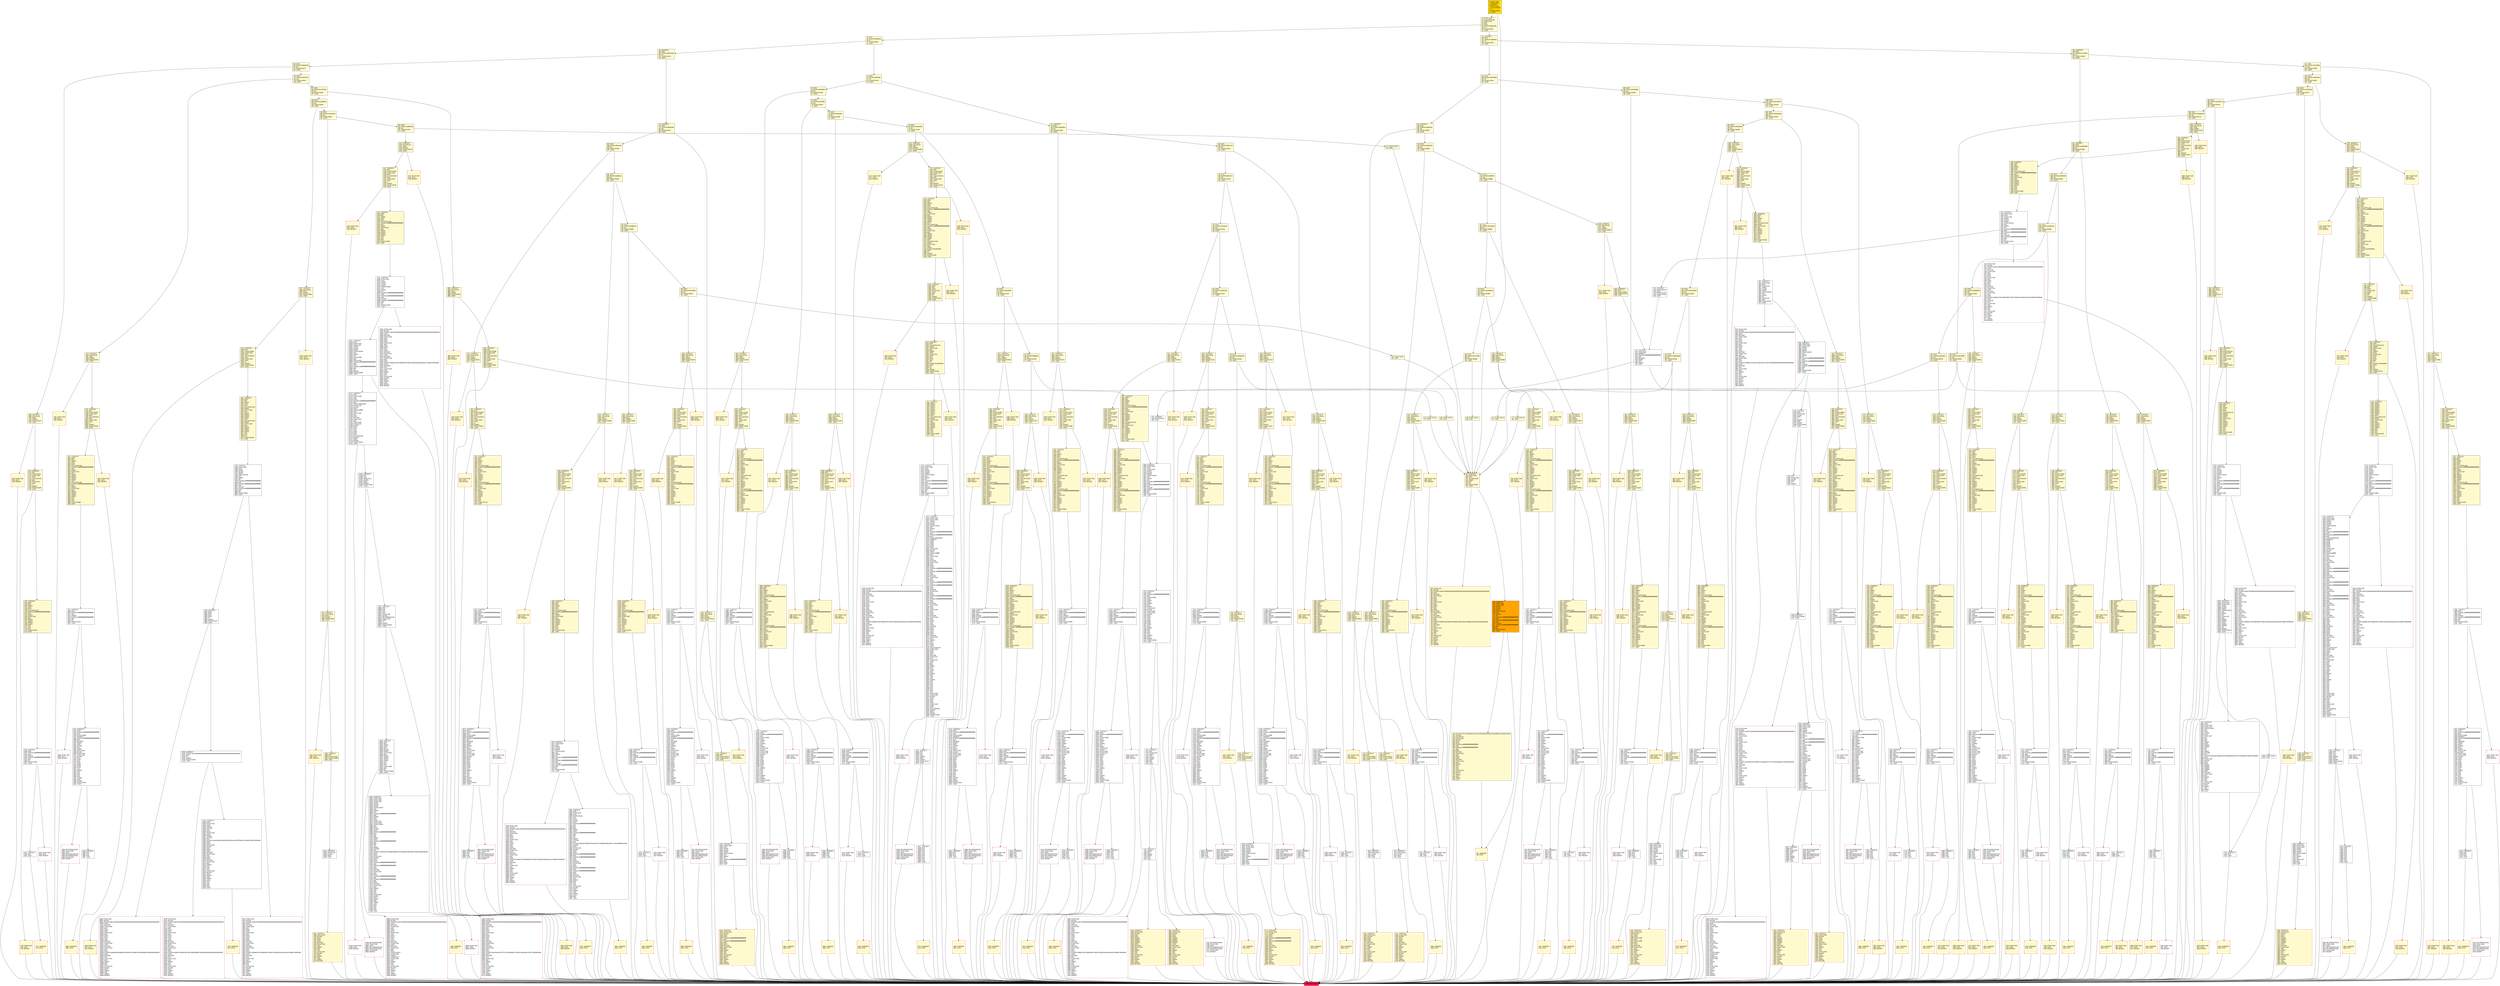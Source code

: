 digraph G {
bgcolor=transparent rankdir=UD;
node [shape=box style=filled color=black fillcolor=white fontname=arial fontcolor=black];
3698 [label="3698: JUMPDEST\l3699: CALLVALUE\l3700: DUP1\l3701: ISZERO\l3702: PUSH2 0x0e7e\l3705: JUMPI\l" fillcolor=lemonchiffon ];
2060 [label="2060: JUMPDEST\l2061: CALLVALUE\l2062: DUP1\l2063: ISZERO\l2064: PUSH2 0x0818\l2067: JUMPI\l" fillcolor=lemonchiffon ];
10099 [label="10099: JUMPDEST\l10100: PUSH31 0x01000000000000000000000000000000000000000000000000000000000000\l10132: DUP2\l10133: GT\l10134: ISZERO\l10135: PUSH2 0x2808\l10138: JUMPI\l" ];
5611 [label="5611: JUMPDEST\l5612: DUP1\l5613: PUSH20 0xffffffffffffffffffffffffffffffffffffffff\l5634: AND\l5635: ORIGIN\l5636: PUSH20 0xffffffffffffffffffffffffffffffffffffffff\l5657: AND\l5658: EQ\l5659: PUSH2 0x1623\l5662: JUMPI\l" ];
309 [label="309: DUP1\l310: PUSH4 0xb389b2c9\l315: EQ\l316: PUSH2 0x0db0\l319: JUMPI\l" fillcolor=lemonchiffon ];
440 [label="440: DUP1\l441: PUSH4 0x428eecf0\l446: EQ\l447: PUSH2 0x08b2\l450: JUMPI\l" fillcolor=lemonchiffon ];
1963 [label="1963: PUSH1 0x00\l1965: DUP1\l1966: REVERT\l" fillcolor=lemonchiffon shape=Msquare color=crimson ];
3435 [label="3435: JUMPDEST\l3436: POP\l3437: PUSH2 0x0dae\l3440: PUSH1 0x04\l3442: DUP1\l3443: CALLDATASIZE\l3444: SUB\l3445: PUSH1 0x20\l3447: DUP2\l3448: LT\l3449: ISZERO\l3450: PUSH2 0x0d82\l3453: JUMPI\l" fillcolor=lemonchiffon ];
2428 [label="2428: JUMPDEST\l2429: DUP2\l2430: ADD\l2431: SWAP1\l2432: DUP1\l2433: DUP1\l2434: CALLDATALOAD\l2435: PUSH20 0xffffffffffffffffffffffffffffffffffffffff\l2456: AND\l2457: SWAP1\l2458: PUSH1 0x20\l2460: ADD\l2461: SWAP1\l2462: SWAP3\l2463: SWAP2\l2464: SWAP1\l2465: DUP1\l2466: CALLDATALOAD\l2467: SWAP1\l2468: PUSH1 0x20\l2470: ADD\l2471: SWAP1\l2472: SWAP3\l2473: SWAP2\l2474: SWAP1\l2475: DUP1\l2476: CALLDATALOAD\l2477: PUSH20 0xffffffffffffffffffffffffffffffffffffffff\l2498: AND\l2499: SWAP1\l2500: PUSH1 0x20\l2502: ADD\l2503: SWAP1\l2504: SWAP3\l2505: SWAP2\l2506: SWAP1\l2507: POP\l2508: POP\l2509: POP\l2510: PUSH2 0x1cee\l2513: JUMP\l" fillcolor=lemonchiffon ];
4015 [label="4015: PUSH1 0x00\l4017: DUP1\l4018: REVERT\l" fillcolor=lemonchiffon shape=Msquare color=crimson ];
9134 [label="9134: PUSH1 0x00\l9136: DUP1\l9137: REVERT\l" shape=Msquare color=crimson ];
12808 [label="12808: RETURNDATASIZE\l12809: PUSH1 0x00\l12811: DUP1\l12812: RETURNDATACOPY\l12813: RETURNDATASIZE\l12814: PUSH1 0x00\l12816: REVERT\l" shape=Msquare color=crimson ];
2997 [label="2997: PUSH1 0x00\l2999: DUP1\l3000: REVERT\l" fillcolor=lemonchiffon shape=Msquare color=crimson ];
6669 [label="6669: RETURNDATASIZE\l6670: PUSH1 0x00\l6672: DUP1\l6673: RETURNDATACOPY\l6674: RETURNDATASIZE\l6675: PUSH1 0x00\l6677: REVERT\l" shape=Msquare color=crimson ];
5295 [label="5295: JUMPDEST\l5296: DUP3\l5297: ADD\l5298: DUP4\l5299: PUSH1 0x20\l5301: DUP3\l5302: ADD\l5303: GT\l5304: ISZERO\l5305: PUSH2 0x14c1\l5308: JUMPI\l" fillcolor=lemonchiffon ];
12118 [label="12118: JUMPDEST\l12119: PUSH1 0x00\l12121: DUP1\l12122: SWAP1\l12123: SLOAD\l12124: SWAP1\l12125: PUSH2 0x0100\l12128: EXP\l12129: SWAP1\l12130: DIV\l12131: PUSH20 0xffffffffffffffffffffffffffffffffffffffff\l12152: AND\l12153: PUSH20 0xffffffffffffffffffffffffffffffffffffffff\l12174: AND\l12175: CALLER\l12176: PUSH20 0xffffffffffffffffffffffffffffffffffffffff\l12197: AND\l12198: EQ\l12199: PUSH2 0x3018\l12202: JUMPI\l" ];
7110 [label="7110: PUSH1 0x40\l7112: MLOAD\l7113: PUSH32 0x08c379a000000000000000000000000000000000000000000000000000000000\l7146: DUP2\l7147: MSTORE\l7148: PUSH1 0x04\l7150: ADD\l7151: DUP1\l7152: DUP1\l7153: PUSH1 0x20\l7155: ADD\l7156: DUP3\l7157: DUP2\l7158: SUB\l7159: DUP3\l7160: MSTORE\l7161: PUSH1 0x1c\l7163: DUP2\l7164: MSTORE\l7165: PUSH1 0x20\l7167: ADD\l7168: DUP1\l7169: PUSH32 0x6f6e6c7920746865206f776e65722063616e2063616c6c207468697300000000\l7202: DUP2\l7203: MSTORE\l7204: POP\l7205: PUSH1 0x20\l7207: ADD\l7208: SWAP2\l7209: POP\l7210: POP\l7211: PUSH1 0x40\l7213: MLOAD\l7214: DUP1\l7215: SWAP2\l7216: SUB\l7217: SWAP1\l7218: REVERT\l" shape=Msquare color=crimson ];
7532 [label="7532: JUMPDEST\l7533: POP\l7534: POP\l7535: POP\l7536: POP\l7537: JUMP\l" ];
4994 [label="4994: PUSH1 0x00\l4996: DUP1\l4997: REVERT\l" fillcolor=lemonchiffon shape=Msquare color=crimson ];
1925 [label="1925: PUSH1 0x00\l1927: DUP1\l1928: REVERT\l" fillcolor=lemonchiffon shape=Msquare color=crimson ];
5098 [label="5098: JUMPDEST\l5099: POP\l5100: PUSH2 0x142d\l5103: PUSH1 0x04\l5105: DUP1\l5106: CALLDATASIZE\l5107: SUB\l5108: PUSH1 0x20\l5110: DUP2\l5111: LT\l5112: ISZERO\l5113: PUSH2 0x1401\l5116: JUMPI\l" fillcolor=lemonchiffon ];
8479 [label="8479: JUMPDEST\l8480: PUSH1 0x00\l8482: DUP1\l8483: SWAP1\l8484: SLOAD\l8485: SWAP1\l8486: PUSH2 0x0100\l8489: EXP\l8490: SWAP1\l8491: DIV\l8492: PUSH20 0xffffffffffffffffffffffffffffffffffffffff\l8513: AND\l8514: DUP2\l8515: JUMP\l" ];
320 [label="320: DUP1\l321: PUSH4 0xb7369007\l326: EQ\l327: PUSH2 0x0e01\l330: JUMPI\l" fillcolor=lemonchiffon ];
8398 [label="8398: JUMPDEST\l8399: DUP1\l8400: PUSH20 0xffffffffffffffffffffffffffffffffffffffff\l8421: AND\l8422: ORIGIN\l8423: PUSH20 0xffffffffffffffffffffffffffffffffffffffff\l8444: AND\l8445: EQ\l8446: PUSH2 0x2106\l8449: JUMPI\l" ];
4840 [label="4840: JUMPDEST\l4841: CALLVALUE\l4842: DUP1\l4843: ISZERO\l4844: PUSH2 0x12f4\l4847: JUMPI\l" fillcolor=lemonchiffon ];
4323 [label="4323: JUMPDEST\l4324: CALLVALUE\l4325: DUP1\l4326: ISZERO\l4327: PUSH2 0x10ef\l4330: JUMPI\l" fillcolor=lemonchiffon ];
6037 [label="6037: PUSH1 0x00\l6039: DUP1\l6040: REVERT\l" shape=Msquare color=crimson ];
10798 [label="10798: RETURNDATASIZE\l10799: PUSH1 0x00\l10801: DUP1\l10802: RETURNDATACOPY\l10803: RETURNDATASIZE\l10804: PUSH1 0x00\l10806: REVERT\l" shape=Msquare color=crimson ];
4515 [label="4515: JUMPDEST\l4516: STOP\l" fillcolor=lemonchiffon shape=Msquare color=crimson ];
1990 [label="1990: JUMPDEST\l1991: DUP2\l1992: ADD\l1993: SWAP1\l1994: DUP1\l1995: DUP1\l1996: CALLDATALOAD\l1997: PUSH20 0xffffffffffffffffffffffffffffffffffffffff\l2018: AND\l2019: SWAP1\l2020: PUSH1 0x20\l2022: ADD\l2023: SWAP1\l2024: SWAP3\l2025: SWAP2\l2026: SWAP1\l2027: POP\l2028: POP\l2029: POP\l2030: PUSH2 0x1b6f\l2033: JUMP\l" fillcolor=lemonchiffon ];
3502 [label="3502: JUMPDEST\l3503: STOP\l" fillcolor=lemonchiffon shape=Msquare color=crimson ];
11814 [label="11814: RETURNDATASIZE\l11815: PUSH1 0x00\l11817: DUP1\l11818: RETURNDATACOPY\l11819: RETURNDATASIZE\l11820: PUSH1 0x00\l11822: REVERT\l" shape=Msquare color=crimson ];
9765 [label="9765: RETURNDATASIZE\l9766: PUSH1 0x00\l9768: DUP1\l9769: RETURNDATACOPY\l9770: RETURNDATASIZE\l9771: PUSH1 0x00\l9773: REVERT\l" shape=Msquare color=crimson ];
2974 [label="2974: PUSH1 0x00\l2976: DUP1\l2977: REVERT\l" fillcolor=lemonchiffon shape=Msquare color=crimson ];
3516 [label="3516: JUMPDEST\l3517: POP\l3518: PUSH2 0x0dff\l3521: PUSH1 0x04\l3523: DUP1\l3524: CALLDATASIZE\l3525: SUB\l3526: PUSH1 0x20\l3528: DUP2\l3529: LT\l3530: ISZERO\l3531: PUSH2 0x0dd3\l3534: JUMPI\l" fillcolor=lemonchiffon ];
6041 [label="6041: JUMPDEST\l6042: DUP2\l6043: PUSH20 0xffffffffffffffffffffffffffffffffffffffff\l6064: AND\l6065: PUSH2 0x08fc\l6068: ADDRESS\l6069: PUSH20 0xffffffffffffffffffffffffffffffffffffffff\l6090: AND\l6091: BALANCE\l6092: SWAP1\l6093: DUP2\l6094: ISZERO\l6095: MUL\l6096: SWAP1\l6097: PUSH1 0x40\l6099: MLOAD\l6100: PUSH1 0x00\l6102: PUSH1 0x40\l6104: MLOAD\l6105: DUP1\l6106: DUP4\l6107: SUB\l6108: DUP2\l6109: DUP6\l6110: DUP9\l6111: DUP9\l6112: CALL\l6113: SWAP4\l6114: POP\l6115: POP\l6116: POP\l6117: POP\l6118: ISZERO\l6119: DUP1\l6120: ISZERO\l6121: PUSH2 0x17f6\l6124: JUMPI\l" ];
2514 [label="2514: JUMPDEST\l2515: STOP\l" fillcolor=lemonchiffon shape=Msquare color=crimson ];
5094 [label="5094: PUSH1 0x00\l5096: DUP1\l5097: REVERT\l" fillcolor=lemonchiffon shape=Msquare color=crimson ];
9193 [label="9193: PUSH1 0x00\l9195: DUP1\l9196: REVERT\l" shape=Msquare color=crimson ];
1438 [label="1438: JUMPDEST\l1439: DUP2\l1440: ADD\l1441: SWAP1\l1442: DUP1\l1443: DUP1\l1444: CALLDATALOAD\l1445: PUSH20 0xffffffffffffffffffffffffffffffffffffffff\l1466: AND\l1467: SWAP1\l1468: PUSH1 0x20\l1470: ADD\l1471: SWAP1\l1472: SWAP3\l1473: SWAP2\l1474: SWAP1\l1475: DUP1\l1476: CALLDATALOAD\l1477: SWAP1\l1478: PUSH1 0x20\l1480: ADD\l1481: SWAP1\l1482: SWAP3\l1483: SWAP2\l1484: SWAP1\l1485: DUP1\l1486: CALLDATALOAD\l1487: PUSH20 0xffffffffffffffffffffffffffffffffffffffff\l1508: AND\l1509: SWAP1\l1510: PUSH1 0x20\l1512: ADD\l1513: SWAP1\l1514: SWAP3\l1515: SWAP2\l1516: SWAP1\l1517: POP\l1518: POP\l1519: POP\l1520: PUSH2 0x1724\l1523: JUMP\l" fillcolor=lemonchiffon ];
12203 [label="12203: PUSH1 0x40\l12205: MLOAD\l12206: PUSH32 0x08c379a000000000000000000000000000000000000000000000000000000000\l12239: DUP2\l12240: MSTORE\l12241: PUSH1 0x04\l12243: ADD\l12244: DUP1\l12245: DUP1\l12246: PUSH1 0x20\l12248: ADD\l12249: DUP3\l12250: DUP2\l12251: SUB\l12252: DUP3\l12253: MSTORE\l12254: PUSH1 0x1c\l12256: DUP2\l12257: MSTORE\l12258: PUSH1 0x20\l12260: ADD\l12261: DUP1\l12262: PUSH32 0x6f6e6c7920746865206f776e65722063616e2063616c6c207468697300000000\l12295: DUP2\l12296: MSTORE\l12297: POP\l12298: PUSH1 0x20\l12300: ADD\l12301: SWAP2\l12302: POP\l12303: POP\l12304: PUSH1 0x40\l12306: MLOAD\l12307: DUP1\l12308: SWAP2\l12309: SUB\l12310: SWAP1\l12311: REVERT\l" shape=Msquare color=crimson ];
1767 [label="1767: JUMPDEST\l1768: DUP3\l1769: ADD\l1770: DUP4\l1771: PUSH1 0x20\l1773: DUP3\l1774: ADD\l1775: GT\l1776: ISZERO\l1777: PUSH2 0x06f9\l1780: JUMPI\l" fillcolor=lemonchiffon ];
2732 [label="2732: JUMPDEST\l2733: POP\l2734: PUSH2 0x0b19\l2737: PUSH1 0x04\l2739: DUP1\l2740: CALLDATASIZE\l2741: SUB\l2742: PUSH1 0x60\l2744: DUP2\l2745: LT\l2746: ISZERO\l2747: PUSH2 0x0ac3\l2750: JUMPI\l" fillcolor=lemonchiffon ];
3057 [label="3057: PUSH1 0x00\l3059: DUP1\l3060: REVERT\l" fillcolor=lemonchiffon shape=Msquare color=crimson ];
11249 [label="11249: PUSH1 0x00\l11251: DUP1\l11252: REVERT\l" shape=Msquare color=crimson ];
4084 [label="4084: PUSH1 0x00\l4086: DUP1\l4087: REVERT\l" fillcolor=lemonchiffon shape=Msquare color=crimson ];
5410 [label="5410: JUMPDEST\l5411: DUP2\l5412: ADD\l5413: SWAP1\l5414: DUP1\l5415: DUP1\l5416: CALLDATALOAD\l5417: PUSH20 0xffffffffffffffffffffffffffffffffffffffff\l5438: AND\l5439: SWAP1\l5440: PUSH1 0x20\l5442: ADD\l5443: SWAP1\l5444: SWAP3\l5445: SWAP2\l5446: SWAP1\l5447: DUP1\l5448: CALLDATALOAD\l5449: PUSH20 0xffffffffffffffffffffffffffffffffffffffff\l5470: AND\l5471: SWAP1\l5472: PUSH1 0x20\l5474: ADD\l5475: SWAP1\l5476: SWAP3\l5477: SWAP2\l5478: SWAP1\l5479: POP\l5480: POP\l5481: POP\l5482: PUSH2 0x317c\l5485: JUMP\l" fillcolor=lemonchiffon ];
5500 [label="5500: JUMPDEST\l5501: POP\l5502: PUSH2 0x15e9\l5505: PUSH1 0x04\l5507: DUP1\l5508: CALLDATASIZE\l5509: SUB\l5510: PUSH1 0x60\l5512: DUP2\l5513: LT\l5514: ISZERO\l5515: PUSH2 0x1593\l5518: JUMPI\l" fillcolor=lemonchiffon ];
10829 [label="10829: JUMPDEST\l10830: DUP2\l10831: ADD\l10832: SWAP1\l10833: DUP1\l10834: DUP1\l10835: MLOAD\l10836: SWAP1\l10837: PUSH1 0x20\l10839: ADD\l10840: SWAP1\l10841: SWAP3\l10842: SWAP2\l10843: SWAP1\l10844: POP\l10845: POP\l10846: POP\l10847: PUSH2 0xffff\l10850: AND\l10851: EQ\l10852: PUSH2 0x2ab8\l10855: JUMPI\l" ];
5117 [label="5117: PUSH1 0x00\l5119: DUP1\l5120: REVERT\l" fillcolor=lemonchiffon shape=Msquare color=crimson ];
5179 [label="5179: JUMPDEST\l5180: POP\l5181: PUSH2 0x14fd\l5184: PUSH1 0x04\l5186: DUP1\l5187: CALLDATASIZE\l5188: SUB\l5189: PUSH1 0x80\l5191: DUP2\l5192: LT\l5193: ISZERO\l5194: PUSH2 0x1452\l5197: JUMPI\l" fillcolor=lemonchiffon ];
961 [label="961: PUSH1 0x00\l963: DUP1\l964: REVERT\l" fillcolor=lemonchiffon shape=Msquare color=crimson ];
1524 [label="1524: JUMPDEST\l1525: STOP\l" fillcolor=lemonchiffon shape=Msquare color=crimson ];
3620 [label="3620: JUMPDEST\l3621: DUP2\l3622: ADD\l3623: SWAP1\l3624: DUP1\l3625: DUP1\l3626: CALLDATALOAD\l3627: PUSH20 0xffffffffffffffffffffffffffffffffffffffff\l3648: AND\l3649: SWAP1\l3650: PUSH1 0x20\l3652: ADD\l3653: SWAP1\l3654: SWAP3\l3655: SWAP2\l3656: SWAP1\l3657: DUP1\l3658: CALLDATALOAD\l3659: PUSH20 0xffffffffffffffffffffffffffffffffffffffff\l3680: AND\l3681: SWAP1\l3682: PUSH1 0x20\l3684: ADD\l3685: SWAP1\l3686: SWAP3\l3687: SWAP2\l3688: SWAP1\l3689: POP\l3690: POP\l3691: POP\l3692: PUSH2 0x23b5\l3695: JUMP\l" fillcolor=lemonchiffon ];
7299 [label="7299: JUMPDEST\l7300: POP\l7301: POP\l7302: POP\l7303: JUMP\l" ];
1986 [label="1986: PUSH1 0x00\l1988: DUP1\l1989: REVERT\l" fillcolor=lemonchiffon shape=Msquare color=crimson ];
4038 [label="4038: PUSH1 0x00\l4040: DUP1\l4041: REVERT\l" fillcolor=lemonchiffon shape=Msquare color=crimson ];
3583 [label="3583: JUMPDEST\l3584: STOP\l" fillcolor=lemonchiffon shape=Msquare color=crimson ];
4852 [label="4852: JUMPDEST\l4853: POP\l4854: PUSH2 0x1361\l4857: PUSH1 0x04\l4859: DUP1\l4860: CALLDATASIZE\l4861: SUB\l4862: PUSH1 0x60\l4864: DUP2\l4865: LT\l4866: ISZERO\l4867: PUSH2 0x130b\l4870: JUMPI\l" fillcolor=lemonchiffon ];
1280 [label="1280: JUMPDEST\l1281: CALLVALUE\l1282: DUP1\l1283: ISZERO\l1284: PUSH2 0x050c\l1287: JUMPI\l" fillcolor=lemonchiffon ];
1868 [label="1868: JUMPDEST\l1869: PUSH1 0x40\l1871: MLOAD\l1872: DUP1\l1873: DUP3\l1874: ISZERO\l1875: ISZERO\l1876: ISZERO\l1877: ISZERO\l1878: DUP2\l1879: MSTORE\l1880: PUSH1 0x20\l1882: ADD\l1883: SWAP2\l1884: POP\l1885: POP\l1886: PUSH1 0x40\l1888: MLOAD\l1889: DUP1\l1890: SWAP2\l1891: SUB\l1892: SWAP1\l1893: RETURN\l" fillcolor=lemonchiffon shape=Msquare color=crimson ];
984 [label="984: PUSH1 0x00\l986: DUP1\l987: REVERT\l" fillcolor=lemonchiffon shape=Msquare color=crimson ];
5609 [label="5609: JUMPDEST\l5610: STOP\l" fillcolor=lemonchiffon shape=Msquare color=crimson ];
11197 [label="11197: JUMPDEST\l11198: DUP1\l11199: PUSH20 0xffffffffffffffffffffffffffffffffffffffff\l11220: AND\l11221: ORIGIN\l11222: PUSH20 0xffffffffffffffffffffffffffffffffffffffff\l11243: AND\l11244: EQ\l11245: PUSH2 0x2bf5\l11248: JUMPI\l" ];
2851 [label="2851: PUSH1 0x00\l2853: DUP1\l2854: REVERT\l" fillcolor=lemonchiffon shape=Msquare color=crimson ];
7851 [label="7851: JUMPDEST\l7852: PUSH1 0x00\l7854: DUP1\l7855: PUSH1 0x14\l7857: SWAP1\l7858: SLOAD\l7859: SWAP1\l7860: PUSH2 0x0100\l7863: EXP\l7864: SWAP1\l7865: DIV\l7866: PUSH1 0xff\l7868: AND\l7869: PUSH2 0x1f2e\l7872: JUMPI\l" ];
7836 [label="7836: RETURNDATASIZE\l7837: PUSH1 0x00\l7839: DUP1\l7840: RETURNDATACOPY\l7841: RETURNDATASIZE\l7842: PUSH1 0x00\l7844: REVERT\l" shape=Msquare color=crimson ];
13 [label="13: PUSH1 0x00\l15: CALLDATALOAD\l16: PUSH1 0xe0\l18: SHR\l19: DUP1\l20: PUSH4 0x8da5cb5b\l25: GT\l26: PUSH2 0x014f\l29: JUMPI\l" fillcolor=lemonchiffon ];
7594 [label="7594: JUMPDEST\l7595: POP\l7596: JUMP\l" ];
8283 [label="8283: JUMPDEST\l8284: PUSH1 0x01\l8286: PUSH1 0x00\l8288: SWAP1\l8289: SLOAD\l8290: SWAP1\l8291: PUSH2 0x0100\l8294: EXP\l8295: SWAP1\l8296: DIV\l8297: PUSH20 0xffffffffffffffffffffffffffffffffffffffff\l8318: AND\l8319: PUSH20 0xffffffffffffffffffffffffffffffffffffffff\l8340: AND\l8341: PUSH2 0x08fc\l8344: DUP5\l8345: SWAP1\l8346: DUP2\l8347: ISZERO\l8348: MUL\l8349: SWAP1\l8350: PUSH1 0x40\l8352: MLOAD\l8353: PUSH1 0x00\l8355: PUSH1 0x40\l8357: MLOAD\l8358: DUP1\l8359: DUP4\l8360: SUB\l8361: DUP2\l8362: DUP6\l8363: DUP9\l8364: DUP9\l8365: CALL\l8366: SWAP4\l8367: POP\l8368: POP\l8369: POP\l8370: POP\l8371: ISZERO\l8372: DUP1\l8373: ISZERO\l8374: PUSH2 0x20c3\l8377: JUMPI\l" ];
3779 [label="3779: JUMPDEST\l3780: CALLVALUE\l3781: DUP1\l3782: ISZERO\l3783: PUSH2 0x0ecf\l3786: JUMPI\l" fillcolor=lemonchiffon ];
358 [label="358: DUP1\l359: PUSH4 0x5d7585b8\l364: EQ\l365: PUSH2 0x0a25\l368: JUMPI\l" fillcolor=lemonchiffon ];
5731 [label="5731: JUMPDEST\l5732: DUP1\l5733: PUSH20 0xffffffffffffffffffffffffffffffffffffffff\l5754: AND\l5755: ORIGIN\l5756: PUSH20 0xffffffffffffffffffffffffffffffffffffffff\l5777: AND\l5778: EQ\l5779: PUSH2 0x169b\l5782: JUMPI\l" ];
2874 [label="2874: PUSH1 0x00\l2876: DUP1\l2877: REVERT\l" fillcolor=lemonchiffon shape=Msquare color=crimson ];
3900 [label="3900: PUSH1 0x00\l3902: DUP1\l3903: REVERT\l" fillcolor=lemonchiffon shape=Msquare color=crimson ];
566 [label="566: DUP1\l567: PUSH4 0x3373f9d0\l572: EQ\l573: PUSH2 0x080c\l576: JUMPI\l" fillcolor=lemonchiffon ];
1855 [label="1855: PUSH1 0x00\l1857: DUP1\l1858: REVERT\l" fillcolor=lemonchiffon shape=Msquare color=crimson ];
4402 [label="4402: JUMPDEST\l4403: STOP\l" fillcolor=lemonchiffon shape=Msquare color=crimson ];
4871 [label="4871: PUSH1 0x00\l4873: DUP1\l4874: REVERT\l" fillcolor=lemonchiffon shape=Msquare color=crimson ];
9290 [label="9290: JUMPDEST\l9291: POP\l9292: POP\l9293: POP\l9294: JUMP\l" ];
9141 [label="9141: JUMPDEST\l9142: DUP1\l9143: PUSH20 0xffffffffffffffffffffffffffffffffffffffff\l9164: AND\l9165: ORIGIN\l9166: PUSH20 0xffffffffffffffffffffffffffffffffffffffff\l9187: AND\l9188: EQ\l9189: PUSH2 0x23ed\l9192: JUMPI\l" ];
3981 [label="3981: JUMPDEST\l3982: PUSH1 0x40\l3984: MLOAD\l3985: DUP1\l3986: DUP3\l3987: ISZERO\l3988: ISZERO\l3989: ISZERO\l3990: ISZERO\l3991: DUP2\l3992: MSTORE\l3993: PUSH1 0x20\l3995: ADD\l3996: SWAP2\l3997: POP\l3998: POP\l3999: PUSH1 0x40\l4001: MLOAD\l4002: DUP1\l4003: SWAP2\l4004: SUB\l4005: SWAP1\l4006: RETURN\l" fillcolor=lemonchiffon shape=Msquare color=crimson ];
12050 [label="12050: PUSH1 0x00\l12052: DUP1\l12053: REVERT\l" shape=Msquare color=crimson ];
5848 [label="5848: JUMPDEST\l5849: DUP3\l5850: PUSH20 0xffffffffffffffffffffffffffffffffffffffff\l5871: AND\l5872: PUSH2 0x08fc\l5875: DUP4\l5876: SWAP1\l5877: DUP2\l5878: ISZERO\l5879: MUL\l5880: SWAP1\l5881: PUSH1 0x40\l5883: MLOAD\l5884: PUSH1 0x00\l5886: PUSH1 0x40\l5888: MLOAD\l5889: DUP1\l5890: DUP4\l5891: SUB\l5892: DUP2\l5893: DUP6\l5894: DUP9\l5895: DUP9\l5896: CALL\l5897: SWAP4\l5898: POP\l5899: POP\l5900: POP\l5901: POP\l5902: ISZERO\l5903: DUP1\l5904: ISZERO\l5905: PUSH2 0x171e\l5908: JUMPI\l" ];
1415 [label="1415: JUMPDEST\l1416: POP\l1417: PUSH2 0x05f4\l1420: PUSH1 0x04\l1422: DUP1\l1423: CALLDATASIZE\l1424: SUB\l1425: PUSH1 0x60\l1427: DUP2\l1428: LT\l1429: ISZERO\l1430: PUSH2 0x059e\l1433: JUMPI\l" fillcolor=lemonchiffon ];
1815 [label="1815: PUSH1 0x00\l1817: DUP1\l1818: REVERT\l" fillcolor=lemonchiffon shape=Msquare color=crimson ];
11598 [label="11598: JUMPDEST\l11599: DUP3\l11600: PUSH20 0xffffffffffffffffffffffffffffffffffffffff\l11621: AND\l11622: PUSH2 0x08fc\l11625: DUP4\l11626: SWAP1\l11627: DUP2\l11628: ISZERO\l11629: MUL\l11630: SWAP1\l11631: PUSH1 0x40\l11633: MLOAD\l11634: PUSH1 0x00\l11636: PUSH1 0x40\l11638: MLOAD\l11639: DUP1\l11640: DUP4\l11641: SUB\l11642: DUP2\l11643: DUP6\l11644: DUP9\l11645: DUP9\l11646: CALL\l11647: SWAP4\l11648: POP\l11649: POP\l11650: POP\l11651: POP\l11652: ISZERO\l11653: DUP1\l11654: ISZERO\l11655: PUSH2 0x2d94\l11658: JUMPI\l" ];
2391 [label="2391: JUMPDEST\l2392: STOP\l" fillcolor=lemonchiffon shape=Msquare color=crimson ];
107 [label="107: DUP1\l108: PUSH4 0xfffdba83\l113: EQ\l114: PUSH2 0x1570\l117: JUMPI\l" fillcolor=lemonchiffon ];
122 [label="122: JUMPDEST\l123: DUP1\l124: PUSH4 0xebb646c2\l129: EQ\l130: PUSH2 0x1068\l133: JUMPI\l" fillcolor=lemonchiffon ];
3421 [label="3421: JUMPDEST\l3422: STOP\l" fillcolor=lemonchiffon shape=Msquare color=crimson ];
4971 [label="4971: PUSH1 0x00\l4973: DUP1\l4974: REVERT\l" fillcolor=lemonchiffon shape=Msquare color=crimson ];
615 [label="615: DUP1\l616: PUSH4 0x0b95065e\l621: EQ\l622: PUSH2 0x0500\l625: JUMPI\l" fillcolor=lemonchiffon ];
2034 [label="2034: JUMPDEST\l2035: PUSH1 0x40\l2037: MLOAD\l2038: DUP1\l2039: DUP3\l2040: ISZERO\l2041: ISZERO\l2042: ISZERO\l2043: ISZERO\l2044: DUP2\l2045: MSTORE\l2046: PUSH1 0x20\l2048: ADD\l2049: SWAP2\l2050: POP\l2051: POP\l2052: PUSH1 0x40\l2054: MLOAD\l2055: DUP1\l2056: SWAP2\l2057: SUB\l2058: SWAP1\l2059: RETURN\l" fillcolor=lemonchiffon shape=Msquare color=crimson ];
3061 [label="3061: JUMPDEST\l3062: POP\l3063: PUSH2 0x0c62\l3066: PUSH1 0x04\l3068: DUP1\l3069: CALLDATASIZE\l3070: SUB\l3071: PUSH1 0x60\l3073: DUP2\l3074: LT\l3075: ISZERO\l3076: PUSH2 0x0c0c\l3079: JUMPI\l" fillcolor=lemonchiffon ];
1902 [label="1902: PUSH1 0x00\l1904: DUP1\l1905: REVERT\l" fillcolor=lemonchiffon shape=Msquare color=crimson ];
4358 [label="4358: JUMPDEST\l4359: DUP2\l4360: ADD\l4361: SWAP1\l4362: DUP1\l4363: DUP1\l4364: CALLDATALOAD\l4365: PUSH20 0xffffffffffffffffffffffffffffffffffffffff\l4386: AND\l4387: SWAP1\l4388: PUSH1 0x20\l4390: ADD\l4391: SWAP1\l4392: SWAP3\l4393: SWAP2\l4394: SWAP1\l4395: POP\l4396: POP\l4397: POP\l4398: PUSH2 0x2c41\l4401: JUMP\l" fillcolor=lemonchiffon ];
2183 [label="2183: JUMPDEST\l2184: CALLVALUE\l2185: DUP1\l2186: ISZERO\l2187: PUSH2 0x0893\l2190: JUMPI\l" fillcolor=lemonchiffon ];
11983 [label="11983: RETURNDATASIZE\l11984: PUSH1 0x00\l11986: DUP1\l11987: RETURNDATACOPY\l11988: RETURNDATASIZE\l11989: PUSH1 0x00\l11991: REVERT\l" shape=Msquare color=crimson ];
12059 [label="12059: JUMPDEST\l12060: DUP1\l12061: PUSH20 0xffffffffffffffffffffffffffffffffffffffff\l12082: AND\l12083: ORIGIN\l12084: PUSH20 0xffffffffffffffffffffffffffffffffffffffff\l12105: AND\l12106: EQ\l12107: PUSH2 0x2f53\l12110: JUMPI\l" ];
11668 [label="11668: JUMPDEST\l11669: POP\l11670: POP\l11671: POP\l11672: POP\l11673: JUMP\l" ];
2238 [label="2238: JUMPDEST\l2239: POP\l2240: PUSH2 0x08c7\l2243: PUSH2 0x1c8e\l2246: JUMP\l" fillcolor=lemonchiffon ];
260 [label="260: DUP1\l261: PUSH4 0xd950f365\l266: EQ\l267: PUSH2 0x1017\l270: JUMPI\l" fillcolor=lemonchiffon ];
3001 [label="3001: JUMPDEST\l3002: DUP2\l3003: ADD\l3004: SWAP1\l3005: DUP1\l3006: DUP1\l3007: CALLDATALOAD\l3008: SWAP1\l3009: PUSH1 0x20\l3011: ADD\l3012: SWAP1\l3013: SWAP3\l3014: SWAP2\l3015: SWAP1\l3016: POP\l3017: POP\l3018: POP\l3019: PUSH2 0x1eab\l3022: JUMP\l" fillcolor=lemonchiffon ];
1929 [label="1929: JUMPDEST\l1930: DUP2\l1931: ADD\l1932: SWAP1\l1933: DUP1\l1934: DUP1\l1935: CALLDATALOAD\l1936: ISZERO\l1937: ISZERO\l1938: SWAP1\l1939: PUSH1 0x20\l1941: ADD\l1942: SWAP1\l1943: SWAP3\l1944: SWAP2\l1945: SWAP1\l1946: POP\l1947: POP\l1948: POP\l1949: PUSH2 0x1a34\l1952: JUMP\l" fillcolor=lemonchiffon ];
5313 [label="5313: JUMPDEST\l5314: DUP1\l5315: CALLDATALOAD\l5316: SWAP1\l5317: PUSH1 0x20\l5319: ADD\l5320: SWAP2\l5321: DUP5\l5322: PUSH1 0x01\l5324: DUP4\l5325: MUL\l5326: DUP5\l5327: ADD\l5328: GT\l5329: PUSH5 0x0100000000\l5335: DUP4\l5336: GT\l5337: OR\l5338: ISZERO\l5339: PUSH2 0x14e3\l5342: JUMPI\l" fillcolor=lemonchiffon ];
4975 [label="4975: JUMPDEST\l4976: POP\l4977: PUSH2 0x13dc\l4980: PUSH1 0x04\l4982: DUP1\l4983: CALLDATASIZE\l4984: SUB\l4985: PUSH1 0x60\l4987: DUP2\l4988: LT\l4989: ISZERO\l4990: PUSH2 0x1386\l4993: JUMPI\l" fillcolor=lemonchiffon ];
134 [label="134: DUP1\l135: PUSH4 0xf54c741d\l140: EQ\l141: PUSH2 0x10e3\l144: JUMPI\l" fillcolor=lemonchiffon ];
1401 [label="1401: JUMPDEST\l1402: STOP\l" fillcolor=lemonchiffon shape=Msquare color=crimson ];
12111 [label="12111: PUSH1 0x00\l12113: DUP1\l12114: REVERT\l" shape=Msquare color=crimson ];
3923 [label="3923: PUSH1 0x00\l3925: DUP1\l3926: REVERT\l" fillcolor=lemonchiffon shape=Msquare color=crimson ];
3023 [label="3023: JUMPDEST\l3024: PUSH1 0x40\l3026: MLOAD\l3027: DUP1\l3028: DUP3\l3029: ISZERO\l3030: ISZERO\l3031: ISZERO\l3032: ISZERO\l3033: DUP2\l3034: MSTORE\l3035: PUSH1 0x20\l3037: ADD\l3038: SWAP2\l3039: POP\l3040: POP\l3041: PUSH1 0x40\l3043: MLOAD\l3044: DUP1\l3045: SWAP2\l3046: SUB\l3047: SWAP1\l3048: RETURN\l" fillcolor=lemonchiffon shape=Msquare color=crimson ];
3710 [label="3710: JUMPDEST\l3711: POP\l3712: PUSH2 0x0ec1\l3715: PUSH1 0x04\l3717: DUP1\l3718: CALLDATASIZE\l3719: SUB\l3720: PUSH1 0x20\l3722: DUP2\l3723: LT\l3724: ISZERO\l3725: PUSH2 0x0e95\l3728: JUMPI\l" fillcolor=lemonchiffon ];
5976 [label="5976: PUSH1 0x00\l5978: DUP1\l5979: REVERT\l" shape=Msquare color=crimson ];
5486 [label="5486: JUMPDEST\l5487: STOP\l" fillcolor=lemonchiffon shape=Msquare color=crimson ];
10331 [label="10331: JUMPDEST\l10332: PUSH1 0x03\l10334: SLOAD\l10335: DUP2\l10336: JUMP\l" ];
8148 [label="8148: JUMPDEST\l8149: DUP2\l8150: PUSH1 0x02\l8152: SLOAD\l8153: DUP2\l8154: LT\l8155: ISZERO\l8156: DUP1\l8157: ISZERO\l8158: PUSH2 0x1fe9\l8161: JUMPI\l" ];
96 [label="96: DUP1\l97: PUSH4 0xfe3d3a94\l102: EQ\l103: PUSH2 0x14ff\l106: JUMPI\l" fillcolor=lemonchiffon ];
1538 [label="1538: JUMPDEST\l1539: POP\l1540: PUSH2 0x0665\l1543: PUSH1 0x04\l1545: DUP1\l1546: CALLDATASIZE\l1547: SUB\l1548: PUSH1 0x40\l1550: DUP2\l1551: LT\l1552: ISZERO\l1553: PUSH2 0x0619\l1556: JUMPI\l" fillcolor=lemonchiffon ];
7653 [label="7653: JUMPDEST\l7654: POP\l7655: POP\l7656: POP\l7657: JUMP\l" ];
2281 [label="2281: JUMPDEST\l2282: POP\l2283: PUSH2 0x08f2\l2286: PUSH2 0x1c94\l2289: JUMP\l" fillcolor=lemonchiffon ];
2728 [label="2728: PUSH1 0x00\l2730: DUP1\l2731: REVERT\l" fillcolor=lemonchiffon shape=Msquare color=crimson ];
3084 [label="3084: JUMPDEST\l3085: DUP2\l3086: ADD\l3087: SWAP1\l3088: DUP1\l3089: DUP1\l3090: CALLDATALOAD\l3091: PUSH20 0xffffffffffffffffffffffffffffffffffffffff\l3112: AND\l3113: SWAP1\l3114: PUSH1 0x20\l3116: ADD\l3117: SWAP1\l3118: SWAP3\l3119: SWAP2\l3120: SWAP1\l3121: DUP1\l3122: CALLDATALOAD\l3123: SWAP1\l3124: PUSH1 0x20\l3126: ADD\l3127: SWAP1\l3128: SWAP3\l3129: SWAP2\l3130: SWAP1\l3131: DUP1\l3132: CALLDATALOAD\l3133: PUSH20 0xffffffffffffffffffffffffffffffffffffffff\l3154: AND\l3155: SWAP1\l3156: PUSH1 0x20\l3158: ADD\l3159: SWAP1\l3160: SWAP3\l3161: SWAP2\l3162: SWAP1\l3163: POP\l3164: POP\l3165: POP\l3166: PUSH2 0x20ce\l3169: JUMP\l" fillcolor=lemonchiffon ];
4088 [label="4088: JUMPDEST\l4089: POP\l4090: PUSH2 0x1001\l4093: PUSH2 0x285b\l4096: JUMP\l" fillcolor=lemonchiffon ];
8068 [label="8068: PUSH1 0x40\l8070: MLOAD\l8071: PUSH32 0x08c379a000000000000000000000000000000000000000000000000000000000\l8104: DUP2\l8105: MSTORE\l8106: PUSH1 0x04\l8108: ADD\l8109: DUP1\l8110: DUP1\l8111: PUSH1 0x20\l8113: ADD\l8114: DUP3\l8115: DUP2\l8116: SUB\l8117: DUP3\l8118: MSTORE\l8119: PUSH1 0x25\l8121: DUP2\l8122: MSTORE\l8123: PUSH1 0x20\l8125: ADD\l8126: DUP1\l8127: PUSH2 0x3254\l8130: PUSH1 0x25\l8132: SWAP2\l8133: CODECOPY\l8134: PUSH1 0x40\l8136: ADD\l8137: SWAP2\l8138: POP\l8139: POP\l8140: PUSH1 0x40\l8142: MLOAD\l8143: DUP1\l8144: SWAP2\l8145: SUB\l8146: SWAP1\l8147: REVERT\l" shape=Msquare color=crimson ];
5488 [label="5488: JUMPDEST\l5489: CALLVALUE\l5490: DUP1\l5491: ISZERO\l5492: PUSH2 0x157c\l5495: JUMPI\l" fillcolor=lemonchiffon ];
5909 [label="5909: RETURNDATASIZE\l5910: PUSH1 0x00\l5912: DUP1\l5913: RETURNDATACOPY\l5914: RETURNDATASIZE\l5915: PUSH1 0x00\l5917: REVERT\l" shape=Msquare color=crimson ];
4119 [label="4119: JUMPDEST\l4120: CALLVALUE\l4121: DUP1\l4122: ISZERO\l4123: PUSH2 0x1023\l4126: JUMPI\l" fillcolor=lemonchiffon ];
6139 [label="6139: JUMPDEST\l6140: PUSH1 0x00\l6142: DUP1\l6143: SWAP1\l6144: SLOAD\l6145: SWAP1\l6146: PUSH2 0x0100\l6149: EXP\l6150: SWAP1\l6151: DIV\l6152: PUSH20 0xffffffffffffffffffffffffffffffffffffffff\l6173: AND\l6174: PUSH20 0xffffffffffffffffffffffffffffffffffffffff\l6195: AND\l6196: CALLER\l6197: PUSH20 0xffffffffffffffffffffffffffffffffffffffff\l6218: AND\l6219: EQ\l6220: PUSH2 0x18bd\l6223: JUMPI\l" ];
2181 [label="2181: JUMPDEST\l2182: STOP\l" fillcolor=lemonchiffon shape=Msquare color=crimson ];
2609 [label="2609: JUMPDEST\l2610: POP\l2611: PUSH2 0x0a9e\l2614: PUSH1 0x04\l2616: DUP1\l2617: CALLDATASIZE\l2618: SUB\l2619: PUSH1 0x60\l2621: DUP2\l2622: LT\l2623: ISZERO\l2624: PUSH2 0x0a48\l2627: JUMPI\l" fillcolor=lemonchiffon ];
1155 [label="1155: JUMPDEST\l1156: STOP\l" fillcolor=lemonchiffon shape=Msquare color=crimson ];
5086 [label="5086: JUMPDEST\l5087: CALLVALUE\l5088: DUP1\l5089: ISZERO\l5090: PUSH2 0x13ea\l5093: JUMPI\l" fillcolor=lemonchiffon ];
2751 [label="2751: PUSH1 0x00\l2753: DUP1\l2754: REVERT\l" fillcolor=lemonchiffon shape=Msquare color=crimson ];
41 [label="41: DUP1\l42: PUSH4 0xfb44fdd1\l47: GT\l48: PUSH2 0x007a\l51: JUMPI\l" fillcolor=lemonchiffon ];
1670 [label="1670: PUSH1 0x00\l1672: DUP1\l1673: REVERT\l" fillcolor=lemonchiffon shape=Msquare color=crimson ];
2720 [label="2720: JUMPDEST\l2721: CALLVALUE\l2722: DUP1\l2723: ISZERO\l2724: PUSH2 0x0aac\l2727: JUMPI\l" fillcolor=lemonchiffon ];
3310 [label="3310: JUMPDEST\l3311: CALLVALUE\l3312: DUP1\l3313: ISZERO\l3314: PUSH2 0x0cfa\l3317: JUMPI\l" fillcolor=lemonchiffon ];
555 [label="555: DUP1\l556: PUSH4 0x32dee40b\l561: EQ\l562: PUSH2 0x07a3\l565: JUMPI\l" fillcolor=lemonchiffon ];
11253 [label="11253: JUMPDEST\l11254: DUP3\l11255: PUSH20 0xffffffffffffffffffffffffffffffffffffffff\l11276: AND\l11277: PUSH2 0x08fc\l11280: DUP4\l11281: SWAP1\l11282: DUP2\l11283: ISZERO\l11284: MUL\l11285: SWAP1\l11286: PUSH1 0x40\l11288: MLOAD\l11289: PUSH1 0x00\l11291: PUSH1 0x40\l11293: MLOAD\l11294: DUP1\l11295: DUP4\l11296: SUB\l11297: DUP2\l11298: DUP6\l11299: DUP9\l11300: DUP9\l11301: CALL\l11302: SWAP4\l11303: POP\l11304: POP\l11305: POP\l11306: POP\l11307: ISZERO\l11308: DUP1\l11309: ISZERO\l11310: PUSH2 0x2c3b\l11313: JUMPI\l" ];
7316 [label="7316: JUMPDEST\l7317: PUSH1 0x00\l7319: ADDRESS\l7320: PUSH20 0xffffffffffffffffffffffffffffffffffffffff\l7341: AND\l7342: BALANCE\l7343: SWAP1\l7344: POP\l7345: SWAP1\l7346: JUMP\l" ];
2204 [label="2204: JUMPDEST\l2205: PUSH1 0x40\l2207: MLOAD\l2208: DUP1\l2209: DUP3\l2210: DUP2\l2211: MSTORE\l2212: PUSH1 0x20\l2214: ADD\l2215: SWAP2\l2216: POP\l2217: POP\l2218: PUSH1 0x40\l2220: MLOAD\l2221: DUP1\l2222: SWAP2\l2223: SUB\l2224: SWAP1\l2225: RETURN\l" fillcolor=lemonchiffon shape=Msquare color=crimson ];
11918 [label="11918: PUSH1 0x00\l11920: DUP1\l11921: REVERT\l" shape=Msquare color=crimson ];
2855 [label="2855: JUMPDEST\l2856: POP\l2857: PUSH2 0x0b94\l2860: PUSH1 0x04\l2862: DUP1\l2863: CALLDATASIZE\l2864: SUB\l2865: PUSH1 0x60\l2867: DUP2\l2868: LT\l2869: ISZERO\l2870: PUSH2 0x0b3e\l2873: JUMPI\l" fillcolor=lemonchiffon ];
3729 [label="3729: PUSH1 0x00\l3731: DUP1\l3732: REVERT\l" fillcolor=lemonchiffon shape=Msquare color=crimson ];
413 [label="413: DUP1\l414: PUSH4 0x8815eb39\l419: EQ\l420: PUSH2 0x0c64\l423: JUMPI\l" fillcolor=lemonchiffon ];
5783 [label="5783: PUSH1 0x00\l5785: DUP1\l5786: REVERT\l" shape=Msquare color=crimson ];
4761 [label="4761: PUSH1 0x00\l4763: DUP1\l4764: REVERT\l" fillcolor=lemonchiffon shape=Msquare color=crimson ];
8665 [label="8665: JUMPDEST\l8666: POP\l8667: POP\l8668: POP\l8669: JUMP\l" ];
4753 [label="4753: JUMPDEST\l4754: CALLVALUE\l4755: DUP1\l4756: ISZERO\l4757: PUSH2 0x129d\l4760: JUMPI\l" fillcolor=lemonchiffon ];
2290 [label="2290: JUMPDEST\l2291: PUSH1 0x40\l2293: MLOAD\l2294: DUP1\l2295: DUP3\l2296: DUP2\l2297: MSTORE\l2298: PUSH1 0x20\l2300: ADD\l2301: SWAP2\l2302: POP\l2303: POP\l2304: PUSH1 0x40\l2306: MLOAD\l2307: DUP1\l2308: SWAP2\l2309: SUB\l2310: SWAP1\l2311: RETURN\l" fillcolor=lemonchiffon shape=Msquare color=crimson ];
1763 [label="1763: PUSH1 0x00\l1765: DUP1\l1766: REVERT\l" fillcolor=lemonchiffon shape=Msquare color=crimson ];
4439 [label="4439: JUMPDEST\l4440: DUP2\l4441: ADD\l4442: SWAP1\l4443: DUP1\l4444: DUP1\l4445: CALLDATALOAD\l4446: PUSH20 0xffffffffffffffffffffffffffffffffffffffff\l4467: AND\l4468: SWAP1\l4469: PUSH1 0x20\l4471: ADD\l4472: SWAP1\l4473: SWAP3\l4474: SWAP2\l4475: SWAP1\l4476: DUP1\l4477: CALLDATALOAD\l4478: PUSH20 0xffffffffffffffffffffffffffffffffffffffff\l4499: AND\l4500: SWAP1\l4501: PUSH1 0x20\l4503: ADD\l4504: SWAP1\l4505: SWAP3\l4506: SWAP2\l4507: SWAP1\l4508: POP\l4509: POP\l4510: POP\l4511: PUSH2 0x2c7c\l4514: JUMP\l" fillcolor=lemonchiffon ];
3810 [label="3810: PUSH1 0x00\l3812: DUP1\l3813: REVERT\l" fillcolor=lemonchiffon shape=Msquare color=crimson ];
3539 [label="3539: JUMPDEST\l3540: DUP2\l3541: ADD\l3542: SWAP1\l3543: DUP1\l3544: DUP1\l3545: CALLDATALOAD\l3546: PUSH20 0xffffffffffffffffffffffffffffffffffffffff\l3567: AND\l3568: SWAP1\l3569: PUSH1 0x20\l3571: ADD\l3572: SWAP1\l3573: SWAP3\l3574: SWAP2\l3575: SWAP1\l3576: POP\l3577: POP\l3578: POP\l3579: PUSH2 0x237a\l3582: JUMP\l" fillcolor=lemonchiffon ];
12637 [label="12637: JUMPDEST\l12638: POP\l12639: GAS\l12640: CALL\l12641: ISZERO\l12642: DUP1\l12643: ISZERO\l12644: PUSH2 0x3171\l12647: JUMPI\l" ];
484 [label="484: DUP1\l485: PUSH4 0x57c7f0e8\l490: EQ\l491: PUSH2 0x09d4\l494: JUMPI\l" fillcolor=lemonchiffon ];
9082 [label="9082: JUMPDEST\l9083: DUP1\l9084: PUSH20 0xffffffffffffffffffffffffffffffffffffffff\l9105: AND\l9106: ORIGIN\l9107: PUSH20 0xffffffffffffffffffffffffffffffffffffffff\l9128: AND\l9129: EQ\l9130: PUSH2 0x23b2\l9133: JUMPI\l" ];
4848 [label="4848: PUSH1 0x00\l4850: DUP1\l4851: REVERT\l" fillcolor=lemonchiffon shape=Msquare color=crimson ];
1781 [label="1781: PUSH1 0x00\l1783: DUP1\l1784: REVERT\l" fillcolor=lemonchiffon shape=Msquare color=crimson ];
9295 [label="9295: JUMPDEST\l9296: DUP1\l9297: PUSH20 0xffffffffffffffffffffffffffffffffffffffff\l9318: AND\l9319: ORIGIN\l9320: PUSH20 0xffffffffffffffffffffffffffffffffffffffff\l9341: AND\l9342: EQ\l9343: PUSH2 0x2487\l9346: JUMPI\l" ];
8169 [label="8169: JUMPDEST\l8170: PUSH2 0x205b\l8173: JUMPI\l" ];
10603 [label="10603: PUSH1 0x40\l10605: MLOAD\l10606: PUSH32 0x08c379a000000000000000000000000000000000000000000000000000000000\l10639: DUP2\l10640: MSTORE\l10641: PUSH1 0x04\l10643: ADD\l10644: DUP1\l10645: DUP1\l10646: PUSH1 0x20\l10648: ADD\l10649: DUP3\l10650: DUP2\l10651: SUB\l10652: DUP3\l10653: MSTORE\l10654: PUSH1 0x1b\l10656: DUP2\l10657: MSTORE\l10658: PUSH1 0x20\l10660: ADD\l10661: DUP1\l10662: PUSH32 0x6e756c6c20737761707320636f6e747261637420616464726573730000000000\l10695: DUP2\l10696: MSTORE\l10697: POP\l10698: PUSH1 0x20\l10700: ADD\l10701: SWAP2\l10702: POP\l10703: POP\l10704: PUSH1 0x40\l10706: MLOAD\l10707: DUP1\l10708: SWAP2\l10709: SUB\l10710: SWAP1\l10711: REVERT\l" shape=Msquare color=crimson ];
10787 [label="10787: JUMPDEST\l10788: POP\l10789: GAS\l10790: STATICCALL\l10791: ISZERO\l10792: DUP1\l10793: ISZERO\l10794: PUSH2 0x2a37\l10797: JUMPI\l" ];
11385 [label="11385: JUMPDEST\l11386: POP\l11387: JUMP\l" ];
5373 [label="5373: JUMPDEST\l5374: STOP\l" fillcolor=lemonchiffon shape=Msquare color=crimson ];
1278 [label="1278: JUMPDEST\l1279: STOP\l" fillcolor=lemonchiffon shape=Msquare color=crimson ];
3787 [label="3787: PUSH1 0x00\l3789: DUP1\l3790: REVERT\l" fillcolor=lemonchiffon shape=Msquare color=crimson ];
9870 [label="9870: PUSH1 0x40\l9872: MLOAD\l9873: PUSH32 0x08c379a000000000000000000000000000000000000000000000000000000000\l9906: DUP2\l9907: MSTORE\l9908: PUSH1 0x04\l9910: ADD\l9911: DUP1\l9912: DUP1\l9913: PUSH1 0x20\l9915: ADD\l9916: DUP3\l9917: DUP2\l9918: SUB\l9919: DUP3\l9920: MSTORE\l9921: PUSH1 0x1c\l9923: DUP2\l9924: MSTORE\l9925: PUSH1 0x20\l9927: ADD\l9928: DUP1\l9929: PUSH32 0x6f6e6c7920746865206f776e65722063616e2063616c6c207468697300000000\l9962: DUP2\l9963: MSTORE\l9964: POP\l9965: PUSH1 0x20\l9967: ADD\l9968: SWAP2\l9969: POP\l9970: POP\l9971: PUSH1 0x40\l9973: MLOAD\l9974: DUP1\l9975: SWAP2\l9976: SUB\l9977: SWAP1\l9978: REVERT\l" shape=Msquare color=crimson ];
6793 [label="6793: PUSH1 0x40\l6795: MLOAD\l6796: PUSH32 0x08c379a000000000000000000000000000000000000000000000000000000000\l6829: DUP2\l6830: MSTORE\l6831: PUSH1 0x04\l6833: ADD\l6834: DUP1\l6835: DUP1\l6836: PUSH1 0x20\l6838: ADD\l6839: DUP3\l6840: DUP2\l6841: SUB\l6842: DUP3\l6843: MSTORE\l6844: PUSH1 0x1c\l6846: DUP2\l6847: MSTORE\l6848: PUSH1 0x20\l6850: ADD\l6851: DUP1\l6852: PUSH32 0x6f6e6c7920746865206f776e65722063616e2063616c6c207468697300000000\l6885: DUP2\l6886: MSTORE\l6887: POP\l6888: PUSH1 0x20\l6890: ADD\l6891: SWAP2\l6892: POP\l6893: POP\l6894: PUSH1 0x40\l6896: MLOAD\l6897: DUP1\l6898: SWAP2\l6899: SUB\l6900: SWAP1\l6901: REVERT\l" shape=Msquare color=crimson ];
8162 [label="8162: POP\l8163: PUSH1 0x03\l8165: SLOAD\l8166: DUP2\l8167: GT\l8168: ISZERO\l" ];
2632 [label="2632: JUMPDEST\l2633: DUP2\l2634: ADD\l2635: SWAP1\l2636: DUP1\l2637: DUP1\l2638: CALLDATALOAD\l2639: PUSH20 0xffffffffffffffffffffffffffffffffffffffff\l2660: AND\l2661: SWAP1\l2662: PUSH1 0x20\l2664: ADD\l2665: SWAP1\l2666: SWAP3\l2667: SWAP2\l2668: SWAP1\l2669: DUP1\l2670: CALLDATALOAD\l2671: SWAP1\l2672: PUSH1 0x20\l2674: ADD\l2675: SWAP1\l2676: SWAP3\l2677: SWAP2\l2678: SWAP1\l2679: DUP1\l2680: CALLDATALOAD\l2681: PUSH20 0xffffffffffffffffffffffffffffffffffffffff\l2702: AND\l2703: SWAP1\l2704: PUSH1 0x20\l2706: ADD\l2707: SWAP1\l2708: SWAP3\l2709: SWAP2\l2710: SWAP1\l2711: POP\l2712: POP\l2713: POP\l2714: PUSH2 0x1dad\l2717: JUMP\l" fillcolor=lemonchiffon ];
2247 [label="2247: JUMPDEST\l2248: PUSH1 0x40\l2250: MLOAD\l2251: DUP1\l2252: DUP3\l2253: DUP2\l2254: MSTORE\l2255: PUSH1 0x20\l2257: ADD\l2258: SWAP2\l2259: POP\l2260: POP\l2261: PUSH1 0x40\l2263: MLOAD\l2264: DUP1\l2265: SWAP2\l2266: SUB\l2267: SWAP1\l2268: RETURN\l" fillcolor=lemonchiffon shape=Msquare color=crimson ];
4321 [label="4321: JUMPDEST\l4322: STOP\l" fillcolor=lemonchiffon shape=Msquare color=crimson ];
5844 [label="5844: PUSH1 0x00\l5846: DUP1\l5847: REVERT\l" shape=Msquare color=crimson ];
11323 [label="11323: JUMPDEST\l11324: POP\l11325: POP\l11326: POP\l11327: POP\l11328: JUMP\l" ];
63 [label="63: DUP1\l64: PUSH4 0xfca25f6c\l69: EQ\l70: PUSH2 0x1363\l73: JUMPI\l" fillcolor=lemonchiffon ];
1034 [label="1034: JUMPDEST\l1035: CALLVALUE\l1036: DUP1\l1037: ISZERO\l1038: PUSH2 0x0416\l1041: JUMPI\l" fillcolor=lemonchiffon ];
10531 [label="10531: JUMPDEST\l10532: DUP1\l10533: PUSH1 0x00\l10535: PUSH1 0x17\l10537: SWAP1\l10538: SLOAD\l10539: SWAP1\l10540: PUSH2 0x0100\l10543: EXP\l10544: SWAP1\l10545: DIV\l10546: PUSH2 0xffff\l10549: AND\l10550: PUSH1 0x00\l10552: PUSH20 0xffffffffffffffffffffffffffffffffffffffff\l10573: AND\l10574: DUP3\l10575: PUSH20 0xffffffffffffffffffffffffffffffffffffffff\l10596: AND\l10597: EQ\l10598: ISZERO\l10599: PUSH2 0x29d8\l10602: JUMPI\l" ];
544 [label="544: DUP1\l545: PUSH4 0x2750fc78\l550: EQ\l551: PUSH2 0x0766\l554: JUMPI\l" fillcolor=lemonchiffon ];
4652 [label="4652: JUMPDEST\l4653: POP\l4654: PUSH2 0x128f\l4657: PUSH1 0x04\l4659: DUP1\l4660: CALLDATASIZE\l4661: SUB\l4662: PUSH1 0x40\l4664: DUP2\l4665: LT\l4666: ISZERO\l4667: PUSH2 0x1243\l4670: JUMPI\l" fillcolor=lemonchiffon ];
3616 [label="3616: PUSH1 0x00\l3618: DUP1\l3619: REVERT\l" fillcolor=lemonchiffon shape=Msquare color=crimson ];
965 [label="965: JUMPDEST\l966: POP\l967: PUSH2 0x0408\l970: PUSH1 0x04\l972: DUP1\l973: CALLDATASIZE\l974: SUB\l975: PUSH1 0x20\l977: DUP2\l978: LT\l979: ISZERO\l980: PUSH2 0x03dc\l983: JUMPI\l" fillcolor=lemonchiffon ];
5792 [label="5792: JUMPDEST\l5793: DUP1\l5794: PUSH20 0xffffffffffffffffffffffffffffffffffffffff\l5815: AND\l5816: ORIGIN\l5817: PUSH20 0xffffffffffffffffffffffffffffffffffffffff\l5838: AND\l5839: EQ\l5840: PUSH2 0x16d8\l5843: JUMPI\l" ];
11674 [label="11674: JUMPDEST\l11675: DUP1\l11676: PUSH20 0xffffffffffffffffffffffffffffffffffffffff\l11697: AND\l11698: ORIGIN\l11699: PUSH20 0xffffffffffffffffffffffffffffffffffffffff\l11720: AND\l11721: EQ\l11722: PUSH2 0x2dd2\l11725: JUMPI\l" ];
4648 [label="4648: PUSH1 0x00\l4650: DUP1\l4651: REVERT\l" fillcolor=lemonchiffon shape=Msquare color=crimson ];
2605 [label="2605: PUSH1 0x00\l2607: DUP1\l2608: REVERT\l" fillcolor=lemonchiffon shape=Msquare color=crimson ];
6678 [label="6678: JUMPDEST\l6679: POP\l6680: POP\l6681: POP\l6682: POP\l6683: POP\l6684: POP\l6685: POP\l6686: POP\l6687: POP\l6688: JUMP\l" ];
953 [label="953: JUMPDEST\l954: CALLVALUE\l955: DUP1\l956: ISZERO\l957: PUSH2 0x03c5\l960: JUMPI\l" fillcolor=lemonchiffon ];
6333 [label="6333: JUMPDEST\l6334: PUSH1 0x01\l6336: PUSH1 0x00\l6338: SWAP1\l6339: SLOAD\l6340: SWAP1\l6341: PUSH2 0x0100\l6344: EXP\l6345: SWAP1\l6346: DIV\l6347: PUSH20 0xffffffffffffffffffffffffffffffffffffffff\l6368: AND\l6369: PUSH20 0xffffffffffffffffffffffffffffffffffffffff\l6390: AND\l6391: PUSH4 0xa80e7acb\l6396: ADDRESS\l6397: DUP8\l6398: DUP8\l6399: DUP8\l6400: DUP8\l6401: DUP8\l6402: PUSH1 0x40\l6404: MLOAD\l6405: DUP8\l6406: PUSH4 0xffffffff\l6411: AND\l6412: PUSH1 0xe0\l6414: SHL\l6415: DUP2\l6416: MSTORE\l6417: PUSH1 0x04\l6419: ADD\l6420: DUP1\l6421: DUP8\l6422: PUSH20 0xffffffffffffffffffffffffffffffffffffffff\l6443: AND\l6444: PUSH20 0xffffffffffffffffffffffffffffffffffffffff\l6465: AND\l6466: DUP2\l6467: MSTORE\l6468: PUSH1 0x20\l6470: ADD\l6471: DUP7\l6472: PUSH20 0xffffffffffffffffffffffffffffffffffffffff\l6493: AND\l6494: PUSH20 0xffffffffffffffffffffffffffffffffffffffff\l6515: AND\l6516: DUP2\l6517: MSTORE\l6518: PUSH1 0x20\l6520: ADD\l6521: DUP6\l6522: PUSH20 0xffffffffffffffffffffffffffffffffffffffff\l6543: AND\l6544: PUSH20 0xffffffffffffffffffffffffffffffffffffffff\l6565: AND\l6566: DUP2\l6567: MSTORE\l6568: PUSH1 0x20\l6570: ADD\l6571: DUP1\l6572: PUSH1 0x20\l6574: ADD\l6575: DUP4\l6576: DUP2\l6577: MSTORE\l6578: PUSH1 0x20\l6580: ADD\l6581: DUP3\l6582: DUP2\l6583: SUB\l6584: DUP3\l6585: MSTORE\l6586: DUP6\l6587: DUP6\l6588: DUP3\l6589: DUP2\l6590: DUP2\l6591: MSTORE\l6592: PUSH1 0x20\l6594: ADD\l6595: SWAP3\l6596: POP\l6597: DUP1\l6598: DUP3\l6599: DUP5\l6600: CALLDATACOPY\l6601: PUSH1 0x00\l6603: DUP2\l6604: DUP5\l6605: ADD\l6606: MSTORE\l6607: PUSH1 0x1f\l6609: NOT\l6610: PUSH1 0x1f\l6612: DUP3\l6613: ADD\l6614: AND\l6615: SWAP1\l6616: POP\l6617: DUP1\l6618: DUP4\l6619: ADD\l6620: SWAP3\l6621: POP\l6622: POP\l6623: POP\l6624: SWAP8\l6625: POP\l6626: POP\l6627: POP\l6628: POP\l6629: POP\l6630: POP\l6631: POP\l6632: POP\l6633: PUSH1 0x00\l6635: PUSH1 0x40\l6637: MLOAD\l6638: DUP1\l6639: DUP4\l6640: SUB\l6641: DUP2\l6642: PUSH1 0x00\l6644: DUP8\l6645: DUP1\l6646: EXTCODESIZE\l6647: ISZERO\l6648: DUP1\l6649: ISZERO\l6650: PUSH2 0x1a02\l6653: JUMPI\l" ];
2324 [label="2324: JUMPDEST\l2325: POP\l2326: PUSH2 0x0957\l2329: PUSH1 0x04\l2331: DUP1\l2332: CALLDATASIZE\l2333: SUB\l2334: PUSH1 0x20\l2336: DUP2\l2337: LT\l2338: ISZERO\l2339: PUSH2 0x092b\l2342: JUMPI\l" fillcolor=lemonchiffon ];
1032 [label="1032: JUMPDEST\l1033: STOP\l" fillcolor=lemonchiffon shape=Msquare color=crimson ];
473 [label="473: DUP1\l474: PUSH4 0x520aba35\l479: EQ\l480: PUSH2 0x0959\l483: JUMPI\l" fillcolor=lemonchiffon ];
4671 [label="4671: PUSH1 0x00\l4673: DUP1\l4674: REVERT\l" fillcolor=lemonchiffon shape=Msquare color=crimson ];
11922 [label="11922: JUMPDEST\l11923: DUP3\l11924: PUSH20 0xffffffffffffffffffffffffffffffffffffffff\l11945: AND\l11946: PUSH2 0x08fc\l11949: DUP4\l11950: SWAP1\l11951: DUP2\l11952: ISZERO\l11953: MUL\l11954: SWAP1\l11955: PUSH1 0x40\l11957: MLOAD\l11958: PUSH1 0x00\l11960: PUSH1 0x40\l11962: MLOAD\l11963: DUP1\l11964: DUP4\l11965: SUB\l11966: DUP2\l11967: DUP6\l11968: DUP9\l11969: DUP9\l11970: CALL\l11971: SWAP4\l11972: POP\l11973: POP\l11974: POP\l11975: POP\l11976: ISZERO\l11977: DUP1\l11978: ISZERO\l11979: PUSH2 0x2ed8\l11982: JUMPI\l" ];
1157 [label="1157: JUMPDEST\l1158: CALLVALUE\l1159: DUP1\l1160: ISZERO\l1161: PUSH2 0x0491\l1164: JUMPI\l" fillcolor=lemonchiffon ];
9351 [label="9351: JUMPDEST\l9352: POP\l9353: JUMP\l" ];
335 [label="335: JUMPDEST\l336: DUP1\l337: PUSH4 0x338246e2\l342: GT\l343: PUSH2 0x01f3\l346: JUMPI\l" fillcolor=lemonchiffon ];
3593 [label="3593: PUSH1 0x00\l3595: DUP1\l3596: REVERT\l" fillcolor=lemonchiffon shape=Msquare color=crimson ];
11828 [label="11828: JUMPDEST\l11829: PUSH1 0x01\l11831: PUSH1 0x00\l11833: SWAP1\l11834: SLOAD\l11835: SWAP1\l11836: PUSH2 0x0100\l11839: EXP\l11840: SWAP1\l11841: DIV\l11842: PUSH20 0xffffffffffffffffffffffffffffffffffffffff\l11863: AND\l11864: DUP2\l11865: JUMP\l" ];
2843 [label="2843: JUMPDEST\l2844: CALLVALUE\l2845: DUP1\l2846: ISZERO\l2847: PUSH2 0x0b27\l2850: JUMPI\l" fillcolor=lemonchiffon ];
5167 [label="5167: JUMPDEST\l5168: CALLVALUE\l5169: DUP1\l5170: ISZERO\l5171: PUSH2 0x143b\l5174: JUMPI\l" fillcolor=lemonchiffon ];
4007 [label="4007: JUMPDEST\l4008: CALLVALUE\l4009: DUP1\l4010: ISZERO\l4011: PUSH2 0x0fb3\l4014: JUMPI\l" fillcolor=lemonchiffon ];
11388 [label="11388: JUMPDEST\l11389: DUP1\l11390: PUSH20 0xffffffffffffffffffffffffffffffffffffffff\l11411: AND\l11412: ORIGIN\l11413: PUSH20 0xffffffffffffffffffffffffffffffffffffffff\l11434: AND\l11435: EQ\l11436: PUSH2 0x2cb4\l11439: JUMPI\l" ];
2226 [label="2226: JUMPDEST\l2227: CALLVALUE\l2228: DUP1\l2229: ISZERO\l2230: PUSH2 0x08be\l2233: JUMPI\l" fillcolor=lemonchiffon ];
4097 [label="4097: JUMPDEST\l4098: PUSH1 0x40\l4100: MLOAD\l4101: DUP1\l4102: DUP3\l4103: DUP2\l4104: MSTORE\l4105: PUSH1 0x20\l4107: ADD\l4108: SWAP2\l4109: POP\l4110: POP\l4111: PUSH1 0x40\l4113: MLOAD\l4114: DUP1\l4115: SWAP2\l4116: SUB\l4117: SWAP1\l4118: RETURN\l" fillcolor=lemonchiffon shape=Msquare color=crimson ];
1557 [label="1557: PUSH1 0x00\l1559: DUP1\l1560: REVERT\l" fillcolor=lemonchiffon shape=Msquare color=crimson ];
4076 [label="4076: JUMPDEST\l4077: CALLVALUE\l4078: DUP1\l4079: ISZERO\l4080: PUSH2 0x0ff8\l4083: JUMPI\l" fillcolor=lemonchiffon ];
1785 [label="1785: JUMPDEST\l1786: DUP1\l1787: CALLDATALOAD\l1788: SWAP1\l1789: PUSH1 0x20\l1791: ADD\l1792: SWAP2\l1793: DUP5\l1794: PUSH1 0x01\l1796: DUP4\l1797: MUL\l1798: DUP5\l1799: ADD\l1800: GT\l1801: PUSH5 0x0100000000\l1807: DUP4\l1808: GT\l1809: OR\l1810: ISZERO\l1811: PUSH2 0x071b\l1814: JUMPI\l" fillcolor=lemonchiffon ];
2072 [label="2072: JUMPDEST\l2073: POP\l2074: PUSH2 0x0885\l2077: PUSH1 0x04\l2079: DUP1\l2080: CALLDATASIZE\l2081: SUB\l2082: PUSH1 0x60\l2084: DUP2\l2085: LT\l2086: ISZERO\l2087: PUSH2 0x082f\l2090: JUMPI\l" fillcolor=lemonchiffon ];
5165 [label="5165: JUMPDEST\l5166: STOP\l" fillcolor=lemonchiffon shape=Msquare color=crimson ];
5663 [label="5663: PUSH1 0x00\l5665: DUP1\l5666: REVERT\l" shape=Msquare color=crimson ];
10783 [label="10783: PUSH1 0x00\l10785: DUP1\l10786: REVERT\l" shape=Msquare color=crimson ];
7710 [label="7710: PUSH1 0x00\l7712: DUP1\l7713: REVERT\l" shape=Msquare color=crimson ];
7462 [label="7462: JUMPDEST\l7463: DUP3\l7464: PUSH20 0xffffffffffffffffffffffffffffffffffffffff\l7485: AND\l7486: PUSH2 0x08fc\l7489: DUP4\l7490: SWAP1\l7491: DUP2\l7492: ISZERO\l7493: MUL\l7494: SWAP1\l7495: PUSH1 0x40\l7497: MLOAD\l7498: PUSH1 0x00\l7500: PUSH1 0x40\l7502: MLOAD\l7503: DUP1\l7504: DUP4\l7505: SUB\l7506: DUP2\l7507: DUP6\l7508: DUP9\l7509: DUP9\l7510: CALL\l7511: SWAP4\l7512: POP\l7513: POP\l7514: POP\l7515: POP\l7516: ISZERO\l7517: DUP1\l7518: ISZERO\l7519: PUSH2 0x1d6c\l7522: JUMPI\l" ];
3458 [label="3458: JUMPDEST\l3459: DUP2\l3460: ADD\l3461: SWAP1\l3462: DUP1\l3463: DUP1\l3464: CALLDATALOAD\l3465: PUSH20 0xffffffffffffffffffffffffffffffffffffffff\l3486: AND\l3487: SWAP1\l3488: PUSH1 0x20\l3490: ADD\l3491: SWAP1\l3492: SWAP3\l3493: SWAP2\l3494: SWAP1\l3495: POP\l3496: POP\l3497: POP\l3498: PUSH2 0x21de\l3501: JUMP\l" fillcolor=lemonchiffon ];
2269 [label="2269: JUMPDEST\l2270: CALLVALUE\l2271: DUP1\l2272: ISZERO\l2273: PUSH2 0x08e9\l2276: JUMPI\l" fillcolor=lemonchiffon ];
7403 [label="7403: JUMPDEST\l7404: POP\l7405: JUMP\l" ];
1647 [label="1647: PUSH1 0x00\l1649: DUP1\l1650: REVERT\l" fillcolor=lemonchiffon shape=Msquare color=crimson ];
10248 [label="10248: JUMPDEST\l10249: DUP4\l10250: PUSH1 0x02\l10252: DUP2\l10253: SWAP1\l10254: SSTORE\l10255: POP\l10256: DUP3\l10257: PUSH1 0x03\l10259: DUP2\l10260: SWAP1\l10261: SSTORE\l10262: POP\l10263: PUSH32 0xab1a2e99a7a60d154f951a42eca140d755f93d41ccfca4b6f7d5e521b64bee86\l10296: DUP5\l10297: DUP5\l10298: PUSH1 0x40\l10300: MLOAD\l10301: DUP1\l10302: DUP4\l10303: DUP2\l10304: MSTORE\l10305: PUSH1 0x20\l10307: ADD\l10308: DUP3\l10309: DUP2\l10310: MSTORE\l10311: PUSH1 0x20\l10313: ADD\l10314: SWAP3\l10315: POP\l10316: POP\l10317: POP\l10318: PUSH1 0x40\l10320: MLOAD\l10321: DUP1\l10322: SWAP2\l10323: SUB\l10324: SWAP1\l10325: LOG1\l10326: POP\l10327: POP\l10328: POP\l10329: POP\l10330: JUMP\l" ];
8755 [label="8755: PUSH1 0x40\l8757: MLOAD\l8758: PUSH32 0x08c379a000000000000000000000000000000000000000000000000000000000\l8791: DUP2\l8792: MSTORE\l8793: PUSH1 0x04\l8795: ADD\l8796: DUP1\l8797: DUP1\l8798: PUSH1 0x20\l8800: ADD\l8801: DUP3\l8802: DUP2\l8803: SUB\l8804: DUP3\l8805: MSTORE\l8806: PUSH1 0x1c\l8808: DUP2\l8809: MSTORE\l8810: PUSH1 0x20\l8812: ADD\l8813: DUP1\l8814: PUSH32 0x6f6e6c7920746865206f776e65722063616e2063616c6c207468697300000000\l8847: DUP2\l8848: MSTORE\l8849: POP\l8850: PUSH1 0x20\l8852: ADD\l8853: SWAP2\l8854: POP\l8855: POP\l8856: PUSH1 0x40\l8858: MLOAD\l8859: DUP1\l8860: SWAP2\l8861: SUB\l8862: SWAP1\l8863: REVERT\l" shape=Msquare color=crimson ];
10936 [label="10936: JUMPDEST\l10937: PUSH1 0x00\l10939: PUSH1 0x01\l10941: PUSH1 0x00\l10943: SWAP1\l10944: SLOAD\l10945: SWAP1\l10946: PUSH2 0x0100\l10949: EXP\l10950: SWAP1\l10951: DIV\l10952: PUSH20 0xffffffffffffffffffffffffffffffffffffffff\l10973: AND\l10974: SWAP1\l10975: POP\l10976: DUP4\l10977: PUSH1 0x01\l10979: PUSH1 0x00\l10981: PUSH2 0x0100\l10984: EXP\l10985: DUP2\l10986: SLOAD\l10987: DUP2\l10988: PUSH20 0xffffffffffffffffffffffffffffffffffffffff\l11009: MUL\l11010: NOT\l11011: AND\l11012: SWAP1\l11013: DUP4\l11014: PUSH20 0xffffffffffffffffffffffffffffffffffffffff\l11035: AND\l11036: MUL\l11037: OR\l11038: SWAP1\l11039: SSTORE\l11040: POP\l11041: PUSH32 0x1da46151351b5d8e3ef8081319c4e364056c3fe3038a275a6b4638ab203b3f31\l11074: DUP2\l11075: DUP6\l11076: PUSH1 0x40\l11078: MLOAD\l11079: DUP1\l11080: DUP4\l11081: PUSH20 0xffffffffffffffffffffffffffffffffffffffff\l11102: AND\l11103: PUSH20 0xffffffffffffffffffffffffffffffffffffffff\l11124: AND\l11125: DUP2\l11126: MSTORE\l11127: PUSH1 0x20\l11129: ADD\l11130: DUP3\l11131: PUSH20 0xffffffffffffffffffffffffffffffffffffffff\l11152: AND\l11153: PUSH20 0xffffffffffffffffffffffffffffffffffffffff\l11174: AND\l11175: DUP2\l11176: MSTORE\l11177: PUSH1 0x20\l11179: ADD\l11180: SWAP3\l11181: POP\l11182: POP\l11183: POP\l11184: PUSH1 0x40\l11186: MLOAD\l11187: DUP1\l11188: SWAP2\l11189: SUB\l11190: SWAP1\l11191: LOG1\l11192: POP\l11193: POP\l11194: POP\l11195: POP\l11196: JUMP\l" ];
3706 [label="3706: PUSH1 0x00\l3708: DUP1\l3709: REVERT\l" fillcolor=lemonchiffon shape=Msquare color=crimson ];
9785 [label="9785: JUMPDEST\l9786: PUSH1 0x00\l9788: DUP1\l9789: SWAP1\l9790: SLOAD\l9791: SWAP1\l9792: PUSH2 0x0100\l9795: EXP\l9796: SWAP1\l9797: DIV\l9798: PUSH20 0xffffffffffffffffffffffffffffffffffffffff\l9819: AND\l9820: PUSH20 0xffffffffffffffffffffffffffffffffffffffff\l9841: AND\l9842: CALLER\l9843: PUSH20 0xffffffffffffffffffffffffffffffffffffffff\l9864: AND\l9865: EQ\l9866: PUSH2 0x26fb\l9869: JUMPI\l" ];
6902 [label="6902: JUMPDEST\l6903: PUSH1 0x00\l6905: PUSH1 0x14\l6907: SWAP1\l6908: SLOAD\l6909: SWAP1\l6910: PUSH2 0x0100\l6913: EXP\l6914: SWAP1\l6915: DIV\l6916: PUSH1 0xff\l6918: AND\l6919: ISZERO\l6920: ISZERO\l6921: DUP2\l6922: ISZERO\l6923: ISZERO\l6924: EQ\l6925: ISZERO\l6926: PUSH2 0x1b16\l6929: JUMPI\l" ];
2195 [label="2195: JUMPDEST\l2196: POP\l2197: PUSH2 0x089c\l2200: PUSH2 0x1c88\l2203: JUMP\l" fillcolor=lemonchiffon ];
4154 [label="4154: JUMPDEST\l4155: DUP2\l4156: ADD\l4157: SWAP1\l4158: DUP1\l4159: DUP1\l4160: CALLDATALOAD\l4161: PUSH20 0xffffffffffffffffffffffffffffffffffffffff\l4182: AND\l4183: SWAP1\l4184: PUSH1 0x20\l4186: ADD\l4187: SWAP1\l4188: SWAP3\l4189: SWAP2\l4190: SWAP1\l4191: POP\l4192: POP\l4193: POP\l4194: PUSH2 0x2861\l4197: JUMP\l" fillcolor=lemonchiffon ];
1403 [label="1403: JUMPDEST\l1404: CALLVALUE\l1405: DUP1\l1406: ISZERO\l1407: PUSH2 0x0587\l1410: JUMPI\l" fillcolor=lemonchiffon ];
4335 [label="4335: JUMPDEST\l4336: POP\l4337: PUSH2 0x1132\l4340: PUSH1 0x04\l4342: DUP1\l4343: CALLDATASIZE\l4344: SUB\l4345: PUSH1 0x20\l4347: DUP2\l4348: LT\l4349: ISZERO\l4350: PUSH2 0x1106\l4353: JUMPI\l" fillcolor=lemonchiffon ];
4998 [label="4998: JUMPDEST\l4999: DUP2\l5000: ADD\l5001: SWAP1\l5002: DUP1\l5003: DUP1\l5004: CALLDATALOAD\l5005: PUSH20 0xffffffffffffffffffffffffffffffffffffffff\l5026: AND\l5027: SWAP1\l5028: PUSH1 0x20\l5030: ADD\l5031: SWAP1\l5032: SWAP3\l5033: SWAP2\l5034: SWAP1\l5035: DUP1\l5036: CALLDATALOAD\l5037: SWAP1\l5038: PUSH1 0x20\l5040: ADD\l5041: SWAP1\l5042: SWAP3\l5043: SWAP2\l5044: SWAP1\l5045: DUP1\l5046: CALLDATALOAD\l5047: PUSH20 0xffffffffffffffffffffffffffffffffffffffff\l5068: AND\l5069: SWAP1\l5070: PUSH1 0x20\l5072: ADD\l5073: SWAP1\l5074: SWAP3\l5075: SWAP2\l5076: SWAP1\l5077: POP\l5078: POP\l5079: POP\l5080: PUSH2 0x2ede\l5083: JUMP\l" fillcolor=lemonchiffon ];
2628 [label="2628: PUSH1 0x00\l2630: DUP1\l2631: REVERT\l" fillcolor=lemonchiffon shape=Msquare color=crimson ];
8454 [label="8454: JUMPDEST\l8455: POP\l8456: POP\l8457: POP\l8458: JUMP\l" ];
10825 [label="10825: PUSH1 0x00\l10827: DUP1\l10828: REVERT\l" shape=Msquare color=crimson ];
593 [label="593: DUP1\l594: PUSH4 0x093533b0\l599: EQ\l600: PUSH2 0x040a\l603: JUMPI\l" fillcolor=lemonchiffon ];
1069 [label="1069: JUMPDEST\l1070: DUP2\l1071: ADD\l1072: SWAP1\l1073: DUP1\l1074: DUP1\l1075: CALLDATALOAD\l1076: PUSH20 0xffffffffffffffffffffffffffffffffffffffff\l1097: AND\l1098: SWAP1\l1099: PUSH1 0x20\l1101: ADD\l1102: SWAP1\l1103: SWAP3\l1104: SWAP2\l1105: SWAP1\l1106: DUP1\l1107: CALLDATALOAD\l1108: SWAP1\l1109: PUSH1 0x20\l1111: ADD\l1112: SWAP1\l1113: SWAP3\l1114: SWAP2\l1115: SWAP1\l1116: DUP1\l1117: CALLDATALOAD\l1118: PUSH20 0xffffffffffffffffffffffffffffffffffffffff\l1139: AND\l1140: SWAP1\l1141: PUSH1 0x20\l1143: ADD\l1144: SWAP1\l1145: SWAP3\l1146: SWAP2\l1147: SWAP1\l1148: POP\l1149: POP\l1150: POP\l1151: PUSH2 0x1626\l1154: JUMP\l" fillcolor=lemonchiffon ];
12874 [label="12874: PUSH1 0x00\l12876: DUP1\l12877: REVERT\l" shape=Msquare color=crimson ];
287 [label="287: DUP1\l288: PUSH4 0x8fecc3f9\l293: EQ\l294: PUSH2 0x0cee\l297: JUMPI\l" fillcolor=lemonchiffon ];
1639 [label="1639: JUMPDEST\l1640: CALLVALUE\l1641: DUP1\l1642: ISZERO\l1643: PUSH2 0x0673\l1646: JUMPI\l" fillcolor=lemonchiffon ];
11537 [label="11537: JUMPDEST\l11538: POP\l11539: POP\l11540: POP\l11541: JUMP\l" ];
4198 [label="4198: JUMPDEST\l4199: STOP\l" fillcolor=lemonchiffon shape=Msquare color=crimson ];
4774 [label="4774: JUMPDEST\l4775: PUSH1 0x40\l4777: MLOAD\l4778: DUP1\l4779: DUP3\l4780: PUSH20 0xffffffffffffffffffffffffffffffffffffffff\l4801: AND\l4802: PUSH20 0xffffffffffffffffffffffffffffffffffffffff\l4823: AND\l4824: DUP2\l4825: MSTORE\l4826: PUSH1 0x20\l4828: ADD\l4829: SWAP2\l4830: POP\l4831: POP\l4832: PUSH1 0x40\l4834: MLOAD\l4835: DUP1\l4836: SWAP2\l4837: SUB\l4838: SWAP1\l4839: RETURN\l" fillcolor=lemonchiffon shape=Msquare color=crimson ];
3170 [label="3170: JUMPDEST\l3171: STOP\l" fillcolor=lemonchiffon shape=Msquare color=crimson ];
6125 [label="6125: RETURNDATASIZE\l6126: PUSH1 0x00\l6128: DUP1\l6129: RETURNDATACOPY\l6130: RETURNDATASIZE\l6131: PUSH1 0x00\l6133: REVERT\l" shape=Msquare color=crimson ];
7771 [label="7771: PUSH1 0x00\l7773: DUP1\l7774: REVERT\l" shape=Msquare color=crimson ];
5722 [label="5722: PUSH1 0x00\l5724: DUP1\l5725: REVERT\l" shape=Msquare color=crimson ];
577 [label="577: PUSH2 0x027d\l580: JUMP\l" fillcolor=lemonchiffon ];
9503 [label="9503: JUMPDEST\l9504: POP\l9505: POP\l9506: POP\l9507: JUMP\l" ];
2964 [label="2964: JUMPDEST\l2965: STOP\l" fillcolor=lemonchiffon shape=Msquare color=crimson ];
52 [label="52: DUP1\l53: PUSH4 0xfb44fdd1\l58: EQ\l59: PUSH2 0x12e8\l62: JUMPI\l" fillcolor=lemonchiffon ];
3585 [label="3585: JUMPDEST\l3586: CALLVALUE\l3587: DUP1\l3588: ISZERO\l3589: PUSH2 0x0e0d\l3592: JUMPI\l" fillcolor=lemonchiffon ];
7597 [label="7597: JUMPDEST\l7598: DUP1\l7599: PUSH20 0xffffffffffffffffffffffffffffffffffffffff\l7620: AND\l7621: ORIGIN\l7622: PUSH20 0xffffffffffffffffffffffffffffffffffffffff\l7643: AND\l7644: EQ\l7645: PUSH2 0x1de5\l7648: JUMPI\l" ];
7590 [label="7590: PUSH1 0x00\l7592: DUP1\l7593: REVERT\l" shape=Msquare color=crimson ];
4525 [label="4525: PUSH1 0x00\l4527: DUP1\l4528: REVERT\l" fillcolor=lemonchiffon shape=Msquare color=crimson ];
249 [label="249: DUP1\l250: PUSH4 0xcce987d4\l255: EQ\l256: PUSH2 0x0fec\l259: JUMPI\l" fillcolor=lemonchiffon ];
12720 [label="12720: PUSH1 0x00\l12722: DUP1\l12723: REVERT\l" shape=Msquare color=crimson ];
3423 [label="3423: JUMPDEST\l3424: CALLVALUE\l3425: DUP1\l3426: ISZERO\l3427: PUSH2 0x0d6b\l3430: JUMPI\l" fillcolor=lemonchiffon ];
424 [label="424: PUSH2 0x027d\l427: JUMP\l" fillcolor=lemonchiffon ];
3791 [label="3791: JUMPDEST\l3792: POP\l3793: PUSH2 0x0f32\l3796: PUSH1 0x04\l3798: DUP1\l3799: CALLDATASIZE\l3800: SUB\l3801: PUSH1 0x40\l3803: DUP2\l3804: LT\l3805: ISZERO\l3806: PUSH2 0x0ee6\l3809: JUMPI\l" fillcolor=lemonchiffon ];
8387 [label="8387: JUMPDEST\l8388: POP\l8389: PUSH1 0x01\l8391: SWAP2\l8392: POP\l8393: POP\l8394: SWAP2\l8395: SWAP1\l8396: POP\l8397: JUMP\l" ];
3512 [label="3512: PUSH1 0x00\l3514: DUP1\l3515: REVERT\l" fillcolor=lemonchiffon shape=Msquare color=crimson ];
7231 [label="7231: JUMPDEST\l7232: PUSH2 0x2524\l7235: JUMP\l" ];
1411 [label="1411: PUSH1 0x00\l1413: DUP1\l1414: REVERT\l" fillcolor=lemonchiffon shape=Msquare color=crimson ];
951 [label="951: JUMPDEST\l952: STOP\l" fillcolor=lemonchiffon shape=Msquare color=crimson ];
4640 [label="4640: JUMPDEST\l4641: CALLVALUE\l4642: DUP1\l4643: ISZERO\l4644: PUSH2 0x122c\l4647: JUMPI\l" fillcolor=lemonchiffon ];
8516 [label="8516: JUMPDEST\l8517: DUP1\l8518: PUSH20 0xffffffffffffffffffffffffffffffffffffffff\l8539: AND\l8540: ORIGIN\l8541: PUSH20 0xffffffffffffffffffffffffffffffffffffffff\l8562: AND\l8563: EQ\l8564: PUSH2 0x217c\l8567: JUMPI\l" ];
11314 [label="11314: RETURNDATASIZE\l11315: PUSH1 0x00\l11317: DUP1\l11318: RETURNDATACOPY\l11319: RETURNDATASIZE\l11320: PUSH1 0x00\l11322: REVERT\l" shape=Msquare color=crimson ];
9774 [label="9774: JUMPDEST\l9775: POP\l9776: PUSH1 0x01\l9778: SWAP1\l9779: POP\l9780: SWAP3\l9781: SWAP2\l9782: POP\l9783: POP\l9784: JUMP\l" ];
193 [label="193: JUMPDEST\l194: DUP1\l195: PUSH4 0xb9e31258\l200: GT\l201: PUSH2 0x0113\l204: JUMPI\l" fillcolor=lemonchiffon ];
5519 [label="5519: PUSH1 0x00\l5521: DUP1\l5522: REVERT\l" fillcolor=lemonchiffon shape=Msquare color=crimson ];
428 [label="428: JUMPDEST\l429: DUP1\l430: PUSH4 0x338246e2\l435: EQ\l436: PUSH2 0x0887\l439: JUMPI\l" fillcolor=lemonchiffon ];
1315 [label="1315: JUMPDEST\l1316: DUP2\l1317: ADD\l1318: SWAP1\l1319: DUP1\l1320: DUP1\l1321: CALLDATALOAD\l1322: PUSH20 0xffffffffffffffffffffffffffffffffffffffff\l1343: AND\l1344: SWAP1\l1345: PUSH1 0x20\l1347: ADD\l1348: SWAP1\l1349: SWAP3\l1350: SWAP2\l1351: SWAP1\l1352: DUP1\l1353: CALLDATALOAD\l1354: SWAP1\l1355: PUSH1 0x20\l1357: ADD\l1358: SWAP1\l1359: SWAP3\l1360: SWAP2\l1361: SWAP1\l1362: DUP1\l1363: CALLDATALOAD\l1364: PUSH20 0xffffffffffffffffffffffffffffffffffffffff\l1385: AND\l1386: SWAP1\l1387: PUSH1 0x20\l1389: ADD\l1390: SWAP1\l1391: SWAP3\l1392: SWAP2\l1393: SWAP1\l1394: POP\l1395: POP\l1396: POP\l1397: PUSH2 0x16a0\l1400: JUMP\l" fillcolor=lemonchiffon ];
6708 [label="6708: JUMPDEST\l6709: PUSH1 0x00\l6711: DUP1\l6712: SWAP1\l6713: SLOAD\l6714: SWAP1\l6715: PUSH2 0x0100\l6718: EXP\l6719: SWAP1\l6720: DIV\l6721: PUSH20 0xffffffffffffffffffffffffffffffffffffffff\l6742: AND\l6743: PUSH20 0xffffffffffffffffffffffffffffffffffffffff\l6764: AND\l6765: CALLER\l6766: PUSH20 0xffffffffffffffffffffffffffffffffffffffff\l6787: AND\l6788: EQ\l6789: PUSH2 0x1af6\l6792: JUMPI\l" ];
12822 [label="12822: JUMPDEST\l12823: DUP1\l12824: PUSH20 0xffffffffffffffffffffffffffffffffffffffff\l12845: AND\l12846: ORIGIN\l12847: PUSH20 0xffffffffffffffffffffffffffffffffffffffff\l12868: AND\l12869: EQ\l12870: PUSH2 0x324e\l12873: JUMPI\l" ];
511 [label="511: DUP1\l512: PUSH4 0x174afdd4\l517: EQ\l518: PUSH2 0x05f6\l521: JUMPI\l" fillcolor=lemonchiffon ];
1953 [label="1953: JUMPDEST\l1954: STOP\l" fillcolor=lemonchiffon shape=Msquare color=crimson ];
1434 [label="1434: PUSH1 0x00\l1436: DUP1\l1437: REVERT\l" fillcolor=lemonchiffon shape=Msquare color=crimson ];
156 [label="156: DUP1\l157: PUSH4 0xf7ae6cde\l162: EQ\l163: PUSH2 0x11a5\l166: JUMPI\l" fillcolor=lemonchiffon ];
7310 [label="7310: JUMPDEST\l7311: PUSH1 0x04\l7313: SLOAD\l7314: DUP2\l7315: JUMP\l" ];
7649 [label="7649: PUSH1 0x00\l7651: DUP1\l7652: REVERT\l" shape=Msquare color=crimson ];
298 [label="298: DUP1\l299: PUSH4 0xa6f9dae1\l304: EQ\l305: PUSH2 0x0d5f\l308: JUMPI\l" fillcolor=lemonchiffon ];
5084 [label="5084: JUMPDEST\l5085: STOP\l" fillcolor=lemonchiffon shape=Msquare color=crimson ];
2347 [label="2347: JUMPDEST\l2348: DUP2\l2349: ADD\l2350: SWAP1\l2351: DUP1\l2352: DUP1\l2353: CALLDATALOAD\l2354: PUSH20 0xffffffffffffffffffffffffffffffffffffffff\l2375: AND\l2376: SWAP1\l2377: PUSH1 0x20\l2379: ADD\l2380: SWAP1\l2381: SWAP3\l2382: SWAP2\l2383: SWAP1\l2384: POP\l2385: POP\l2386: POP\l2387: PUSH2 0x1cb3\l2390: JUMP\l" fillcolor=lemonchiffon ];
8670 [label="8670: JUMPDEST\l8671: PUSH1 0x00\l8673: DUP1\l8674: SWAP1\l8675: SLOAD\l8676: SWAP1\l8677: PUSH2 0x0100\l8680: EXP\l8681: SWAP1\l8682: DIV\l8683: PUSH20 0xffffffffffffffffffffffffffffffffffffffff\l8704: AND\l8705: PUSH20 0xffffffffffffffffffffffffffffffffffffffff\l8726: AND\l8727: CALLER\l8728: PUSH20 0xffffffffffffffffffffffffffffffffffffffff\l8749: AND\l8750: EQ\l8751: PUSH2 0x22a0\l8754: JUMPI\l" ];
7020 [label="7020: JUMPDEST\l7021: POP\l7022: JUMP\l" ];
2597 [label="2597: JUMPDEST\l2598: CALLVALUE\l2599: DUP1\l2600: ISZERO\l2601: PUSH2 0x0a31\l2604: JUMPI\l" fillcolor=lemonchiffon ];
2516 [label="2516: JUMPDEST\l2517: CALLVALUE\l2518: DUP1\l2519: ISZERO\l2520: PUSH2 0x09e0\l2523: JUMPI\l" fillcolor=lemonchiffon ];
495 [label="495: PUSH2 0x027d\l498: JUMP\l" fillcolor=lemonchiffon ];
5918 [label="5918: JUMPDEST\l5919: POP\l5920: POP\l5921: POP\l5922: POP\l5923: JUMP\l" ];
2547 [label="2547: PUSH1 0x00\l2549: DUP1\l2550: REVERT\l" fillcolor=lemonchiffon shape=Msquare color=crimson ];
12883 [label="12883: EXIT BLOCK\l" fillcolor=crimson ];
6658 [label="6658: JUMPDEST\l6659: POP\l6660: GAS\l6661: CALL\l6662: ISZERO\l6663: DUP1\l6664: ISZERO\l6665: PUSH2 0x1a16\l6668: JUMPI\l" ];
167 [label="167: DUP1\l168: PUSH4 0xf935226e\l173: EQ\l174: PUSH2 0x1220\l177: JUMPI\l" fillcolor=lemonchiffon ];
3904 [label="3904: JUMPDEST\l3905: POP\l3906: PUSH2 0x0f8d\l3909: PUSH1 0x04\l3911: DUP1\l3912: CALLDATASIZE\l3913: SUB\l3914: PUSH1 0x40\l3916: DUP2\l3917: LT\l3918: ISZERO\l3919: PUSH2 0x0f57\l3922: JUMPI\l" fillcolor=lemonchiffon ];
9281 [label="9281: RETURNDATASIZE\l9282: PUSH1 0x00\l9284: DUP1\l9285: RETURNDATACOPY\l9286: RETURNDATASIZE\l9287: PUSH1 0x00\l9289: REVERT\l" shape=Msquare color=crimson ];
3927 [label="3927: JUMPDEST\l3928: DUP2\l3929: ADD\l3930: SWAP1\l3931: DUP1\l3932: DUP1\l3933: CALLDATALOAD\l3934: PUSH20 0xffffffffffffffffffffffffffffffffffffffff\l3955: AND\l3956: SWAP1\l3957: PUSH1 0x20\l3959: ADD\l3960: SWAP1\l3961: SWAP3\l3962: SWAP2\l3963: SWAP1\l3964: DUP1\l3965: CALLDATALOAD\l3966: SWAP1\l3967: PUSH1 0x20\l3969: ADD\l3970: SWAP1\l3971: SWAP3\l3972: SWAP2\l3973: SWAP1\l3974: POP\l3975: POP\l3976: POP\l3977: PUSH2 0x2524\l3980: JUMP\l" fillcolor=lemonchiffon ];
145 [label="145: DUP1\l146: PUSH4 0xf6f11371\l151: EQ\l152: PUSH2 0x1134\l155: JUMPI\l" fillcolor=lemonchiffon ];
1534 [label="1534: PUSH1 0x00\l1536: DUP1\l1537: REVERT\l" fillcolor=lemonchiffon shape=Msquare color=crimson ];
6654 [label="6654: PUSH1 0x00\l6656: DUP1\l6657: REVERT\l" shape=Msquare color=crimson ];
8572 [label="8572: JUMPDEST\l8573: DUP2\l8574: PUSH20 0xffffffffffffffffffffffffffffffffffffffff\l8595: AND\l8596: PUSH2 0x08fc\l8599: ADDRESS\l8600: PUSH20 0xffffffffffffffffffffffffffffffffffffffff\l8621: AND\l8622: BALANCE\l8623: SWAP1\l8624: DUP2\l8625: ISZERO\l8626: MUL\l8627: SWAP1\l8628: PUSH1 0x40\l8630: MLOAD\l8631: PUSH1 0x00\l8633: PUSH1 0x40\l8635: MLOAD\l8636: DUP1\l8637: DUP4\l8638: SUB\l8639: DUP2\l8640: DUP6\l8641: DUP9\l8642: DUP9\l8643: CALL\l8644: SWAP4\l8645: POP\l8646: POP\l8647: POP\l8648: POP\l8649: ISZERO\l8650: DUP1\l8651: ISZERO\l8652: PUSH2 0x21d9\l8655: JUMPI\l" ];
4548 [label="4548: PUSH1 0x00\l4550: DUP1\l4551: REVERT\l" fillcolor=lemonchiffon shape=Msquare color=crimson ];
1967 [label="1967: JUMPDEST\l1968: POP\l1969: PUSH2 0x07f2\l1972: PUSH1 0x04\l1974: DUP1\l1975: CALLDATASIZE\l1976: SUB\l1977: PUSH1 0x20\l1979: DUP2\l1980: LT\l1981: ISZERO\l1982: PUSH2 0x07c6\l1985: JUMPI\l" fillcolor=lemonchiffon ];
11329 [label="11329: JUMPDEST\l11330: DUP1\l11331: PUSH20 0xffffffffffffffffffffffffffffffffffffffff\l11352: AND\l11353: ORIGIN\l11354: PUSH20 0xffffffffffffffffffffffffffffffffffffffff\l11375: AND\l11376: EQ\l11377: PUSH2 0x2c79\l11380: JUMPI\l" ];
1819 [label="1819: JUMPDEST\l1820: SWAP1\l1821: SWAP2\l1822: SWAP3\l1823: SWAP4\l1824: SWAP2\l1825: SWAP3\l1826: SWAP4\l1827: SWAP1\l1828: DUP1\l1829: CALLDATALOAD\l1830: SWAP1\l1831: PUSH1 0x20\l1833: ADD\l1834: SWAP1\l1835: SWAP3\l1836: SWAP2\l1837: SWAP1\l1838: POP\l1839: POP\l1840: POP\l1841: PUSH2 0x17fb\l1844: JUMP\l" fillcolor=lemonchiffon ];
3235 [label="3235: JUMPDEST\l3236: POP\l3237: PUSH2 0x0cac\l3240: PUSH2 0x211f\l3243: JUMP\l" fillcolor=lemonchiffon ];
3535 [label="3535: PUSH1 0x00\l3537: DUP1\l3538: REVERT\l" fillcolor=lemonchiffon shape=Msquare color=crimson ];
649 [label="649: PUSH1 0x40\l651: MLOAD\l652: PUSH32 0x08c379a000000000000000000000000000000000000000000000000000000000\l685: DUP2\l686: MSTORE\l687: PUSH1 0x04\l689: ADD\l690: DUP1\l691: DUP1\l692: PUSH1 0x20\l694: ADD\l695: DUP3\l696: DUP2\l697: SUB\l698: DUP3\l699: MSTORE\l700: PUSH1 0x1c\l702: DUP2\l703: MSTORE\l704: PUSH1 0x20\l706: ADD\l707: DUP1\l708: PUSH32 0x696e76616c696420706f6f6c2066756e6374696f6e2063616c6c656400000000\l741: DUP2\l742: MSTORE\l743: POP\l744: PUSH1 0x20\l746: ADD\l747: SWAP2\l748: POP\l749: POP\l750: PUSH1 0x40\l752: MLOAD\l753: DUP1\l754: SWAP2\l755: SUB\l756: SWAP1\l757: REVERT\l" fillcolor=lemonchiffon shape=Msquare color=crimson ];
11726 [label="11726: PUSH1 0x00\l11728: DUP1\l11729: REVERT\l" shape=Msquare color=crimson ];
380 [label="380: DUP1\l381: PUSH4 0x64acbadd\l386: EQ\l387: PUSH2 0x0b1b\l390: JUMPI\l" fillcolor=lemonchiffon ];
1674 [label="1674: JUMPDEST\l1675: DUP2\l1676: ADD\l1677: SWAP1\l1678: DUP1\l1679: DUP1\l1680: CALLDATALOAD\l1681: PUSH20 0xffffffffffffffffffffffffffffffffffffffff\l1702: AND\l1703: SWAP1\l1704: PUSH1 0x20\l1706: ADD\l1707: SWAP1\l1708: SWAP3\l1709: SWAP2\l1710: SWAP1\l1711: DUP1\l1712: CALLDATALOAD\l1713: PUSH20 0xffffffffffffffffffffffffffffffffffffffff\l1734: AND\l1735: SWAP1\l1736: PUSH1 0x20\l1738: ADD\l1739: SWAP1\l1740: SWAP3\l1741: SWAP2\l1742: SWAP1\l1743: DUP1\l1744: CALLDATALOAD\l1745: SWAP1\l1746: PUSH1 0x20\l1748: ADD\l1749: SWAP1\l1750: PUSH5 0x0100000000\l1756: DUP2\l1757: GT\l1758: ISZERO\l1759: PUSH2 0x06e7\l1762: JUMPI\l" fillcolor=lemonchiffon ];
12115 [label="12115: JUMPDEST\l12116: POP\l12117: JUMP\l" ];
9990 [label="9990: PUSH1 0x40\l9992: MLOAD\l9993: PUSH32 0x08c379a000000000000000000000000000000000000000000000000000000000\l10026: DUP2\l10027: MSTORE\l10028: PUSH1 0x04\l10030: ADD\l10031: DUP1\l10032: DUP1\l10033: PUSH1 0x20\l10035: ADD\l10036: DUP3\l10037: DUP2\l10038: SUB\l10039: DUP3\l10040: MSTORE\l10041: PUSH1 0x18\l10043: DUP2\l10044: MSTORE\l10045: PUSH1 0x20\l10047: ADD\l10048: DUP1\l10049: PUSH32 0x6d696e206c696d6974206f766572206d6178206c696d69740000000000000000\l10082: DUP2\l10083: MSTORE\l10084: POP\l10085: PUSH1 0x20\l10087: ADD\l10088: SWAP2\l10089: POP\l10090: POP\l10091: PUSH1 0x40\l10093: MLOAD\l10094: DUP1\l10095: SWAP2\l10096: SUB\l10097: SWAP1\l10098: REVERT\l" shape=Msquare color=crimson ];
7406 [label="7406: JUMPDEST\l7407: DUP1\l7408: PUSH20 0xffffffffffffffffffffffffffffffffffffffff\l7429: AND\l7430: ORIGIN\l7431: PUSH20 0xffffffffffffffffffffffffffffffffffffffff\l7452: AND\l7453: EQ\l7454: PUSH2 0x1d26\l7457: JUMPI\l" ];
5787 [label="5787: JUMPDEST\l5788: POP\l5789: POP\l5790: POP\l5791: JUMP\l" ];
1169 [label="1169: JUMPDEST\l1170: POP\l1171: PUSH2 0x04fe\l1174: PUSH1 0x04\l1176: DUP1\l1177: CALLDATASIZE\l1178: SUB\l1179: PUSH1 0x60\l1181: DUP2\l1182: LT\l1183: ISZERO\l1184: PUSH2 0x04a8\l1187: JUMPI\l" fillcolor=lemonchiffon ];
2524 [label="2524: PUSH1 0x00\l2526: DUP1\l2527: REVERT\l" fillcolor=lemonchiffon shape=Msquare color=crimson ];
4074 [label="4074: JUMPDEST\l4075: STOP\l" fillcolor=lemonchiffon shape=Msquare color=crimson ];
9704 [label="9704: JUMPDEST\l9705: DUP3\l9706: PUSH20 0xffffffffffffffffffffffffffffffffffffffff\l9727: AND\l9728: PUSH2 0x08fc\l9731: DUP4\l9732: SWAP1\l9733: DUP2\l9734: ISZERO\l9735: MUL\l9736: SWAP1\l9737: PUSH1 0x40\l9739: MLOAD\l9740: PUSH1 0x00\l9742: PUSH1 0x40\l9744: MLOAD\l9745: DUP1\l9746: DUP4\l9747: SUB\l9748: DUP2\l9749: DUP6\l9750: DUP9\l9751: DUP9\l9752: CALL\l9753: SWAP4\l9754: POP\l9755: POP\l9756: POP\l9757: POP\l9758: ISZERO\l9759: DUP1\l9760: ISZERO\l9761: PUSH2 0x262e\l9764: JUMPI\l" ];
7458 [label="7458: PUSH1 0x00\l7460: DUP1\l7461: REVERT\l" shape=Msquare color=crimson ];
369 [label="369: DUP1\l370: PUSH4 0x61f4e670\l375: EQ\l376: PUSH2 0x0aa0\l379: JUMPI\l" fillcolor=lemonchiffon ];
2343 [label="2343: PUSH1 0x00\l2345: DUP1\l2346: REVERT\l" fillcolor=lemonchiffon shape=Msquare color=crimson ];
758 [label="758: JUMPDEST\l759: PUSH1 0x01\l761: PUSH1 0x00\l763: SWAP1\l764: SLOAD\l765: SWAP1\l766: PUSH2 0x0100\l769: EXP\l770: SWAP1\l771: DIV\l772: PUSH20 0xffffffffffffffffffffffffffffffffffffffff\l793: AND\l794: PUSH20 0xffffffffffffffffffffffffffffffffffffffff\l815: AND\l816: CALLER\l817: PUSH20 0xffffffffffffffffffffffffffffffffffffffff\l838: AND\l839: EQ\l840: PUSH2 0x03b7\l843: JUMPI\l" fillcolor=orange ];
8864 [label="8864: JUMPDEST\l8865: DUP1\l8866: PUSH1 0x00\l8868: DUP1\l8869: PUSH2 0x0100\l8872: EXP\l8873: DUP2\l8874: SLOAD\l8875: DUP2\l8876: PUSH20 0xffffffffffffffffffffffffffffffffffffffff\l8897: MUL\l8898: NOT\l8899: AND\l8900: SWAP1\l8901: DUP4\l8902: PUSH20 0xffffffffffffffffffffffffffffffffffffffff\l8923: AND\l8924: MUL\l8925: OR\l8926: SWAP1\l8927: SSTORE\l8928: POP\l8929: PUSH32 0xb532073b38c83145e3e5135377a08bf9aab55bc0fd7c1179cd4fb995d2a5159c\l8962: CALLER\l8963: DUP3\l8964: PUSH1 0x40\l8966: MLOAD\l8967: DUP1\l8968: DUP4\l8969: PUSH20 0xffffffffffffffffffffffffffffffffffffffff\l8990: AND\l8991: PUSH20 0xffffffffffffffffffffffffffffffffffffffff\l9012: AND\l9013: DUP2\l9014: MSTORE\l9015: PUSH1 0x20\l9017: ADD\l9018: DUP3\l9019: PUSH20 0xffffffffffffffffffffffffffffffffffffffff\l9040: AND\l9041: PUSH20 0xffffffffffffffffffffffffffffffffffffffff\l9062: AND\l9063: DUP2\l9064: MSTORE\l9065: PUSH1 0x20\l9067: ADD\l9068: SWAP3\l9069: POP\l9070: POP\l9071: POP\l9072: PUSH1 0x40\l9074: MLOAD\l9075: DUP1\l9076: SWAP2\l9077: SUB\l9078: SWAP1\l9079: LOG1\l9080: POP\l9081: JUMP\l" ];
2841 [label="2841: JUMPDEST\l2842: STOP\l" fillcolor=lemonchiffon shape=Msquare color=crimson ];
9354 [label="9354: JUMPDEST\l9355: DUP1\l9356: PUSH20 0xffffffffffffffffffffffffffffffffffffffff\l9377: AND\l9378: ORIGIN\l9379: PUSH20 0xffffffffffffffffffffffffffffffffffffffff\l9400: AND\l9401: EQ\l9402: PUSH2 0x24c2\l9405: JUMPI\l" ];
1955 [label="1955: JUMPDEST\l1956: CALLVALUE\l1957: DUP1\l1958: ISZERO\l1959: PUSH2 0x07af\l1962: JUMPI\l" fillcolor=lemonchiffon ];
9138 [label="9138: JUMPDEST\l9139: POP\l9140: JUMP\l" ];
522 [label="522: DUP1\l523: PUSH4 0x1952e39c\l528: EQ\l529: PUSH2 0x0667\l532: JUMPI\l" fillcolor=lemonchiffon ];
4412 [label="4412: PUSH1 0x00\l4414: DUP1\l4415: REVERT\l" fillcolor=lemonchiffon shape=Msquare color=crimson ];
5670 [label="5670: JUMPDEST\l5671: DUP1\l5672: PUSH20 0xffffffffffffffffffffffffffffffffffffffff\l5693: AND\l5694: ORIGIN\l5695: PUSH20 0xffffffffffffffffffffffffffffffffffffffff\l5716: AND\l5717: EQ\l5718: PUSH2 0x165e\l5721: JUMPI\l" ];
10337 [label="10337: JUMPDEST\l10338: PUSH1 0x00\l10340: DUP1\l10341: SWAP1\l10342: SLOAD\l10343: SWAP1\l10344: PUSH2 0x0100\l10347: EXP\l10348: SWAP1\l10349: DIV\l10350: PUSH20 0xffffffffffffffffffffffffffffffffffffffff\l10371: AND\l10372: PUSH20 0xffffffffffffffffffffffffffffffffffffffff\l10393: AND\l10394: CALLER\l10395: PUSH20 0xffffffffffffffffffffffffffffffffffffffff\l10416: AND\l10417: EQ\l10418: PUSH2 0x2923\l10421: JUMPI\l" ];
9595 [label="9595: PUSH1 0x40\l9597: MLOAD\l9598: PUSH32 0x08c379a000000000000000000000000000000000000000000000000000000000\l9631: DUP2\l9632: MSTORE\l9633: PUSH1 0x04\l9635: ADD\l9636: DUP1\l9637: DUP1\l9638: PUSH1 0x20\l9640: ADD\l9641: DUP3\l9642: DUP2\l9643: SUB\l9644: DUP3\l9645: MSTORE\l9646: PUSH1 0x1c\l9648: DUP2\l9649: MSTORE\l9650: PUSH1 0x20\l9652: ADD\l9653: DUP1\l9654: PUSH32 0x6f6e6c7920746865206f776e65722063616e2063616c6c207468697300000000\l9687: DUP2\l9688: MSTORE\l9689: POP\l9690: PUSH1 0x20\l9692: ADD\l9693: SWAP2\l9694: POP\l9695: POP\l9696: PUSH1 0x40\l9698: MLOAD\l9699: DUP1\l9700: SWAP2\l9701: SUB\l9702: SWAP1\l9703: REVERT\l" shape=Msquare color=crimson ];
1845 [label="1845: JUMPDEST\l1846: STOP\l" fillcolor=lemonchiffon shape=Msquare color=crimson ];
8378 [label="8378: RETURNDATASIZE\l8379: PUSH1 0x00\l8381: DUP1\l8382: RETURNDATACOPY\l8383: RETURNDATASIZE\l8384: PUSH1 0x00\l8386: REVERT\l" shape=Msquare color=crimson ];
4354 [label="4354: PUSH1 0x00\l4356: DUP1\l4357: REVERT\l" fillcolor=lemonchiffon shape=Msquare color=crimson ];
8450 [label="8450: PUSH1 0x00\l8452: DUP1\l8453: REVERT\l" shape=Msquare color=crimson ];
1906 [label="1906: JUMPDEST\l1907: POP\l1908: PUSH2 0x07a1\l1911: PUSH1 0x04\l1913: DUP1\l1914: CALLDATASIZE\l1915: SUB\l1916: PUSH1 0x20\l1918: DUP2\l1919: LT\l1920: ISZERO\l1921: PUSH2 0x0789\l1924: JUMPI\l" fillcolor=lemonchiffon ];
3890 [label="3890: JUMPDEST\l3891: STOP\l" fillcolor=lemonchiffon shape=Msquare color=crimson ];
5383 [label="5383: PUSH1 0x00\l5385: DUP1\l5386: REVERT\l" fillcolor=lemonchiffon shape=Msquare color=crimson ];
4042 [label="4042: JUMPDEST\l4043: DUP2\l4044: ADD\l4045: SWAP1\l4046: DUP1\l4047: DUP1\l4048: CALLDATALOAD\l4049: SWAP1\l4050: PUSH1 0x20\l4052: ADD\l4053: SWAP1\l4054: SWAP3\l4055: SWAP2\l4056: SWAP1\l4057: DUP1\l4058: CALLDATALOAD\l4059: SWAP1\l4060: PUSH1 0x20\l4062: ADD\l4063: SWAP1\l4064: SWAP3\l4065: SWAP2\l4066: SWAP1\l4067: POP\l4068: POP\l4069: POP\l4070: PUSH2 0x2639\l4073: JUMP\l" fillcolor=lemonchiffon ];
1288 [label="1288: PUSH1 0x00\l1290: DUP1\l1291: REVERT\l" fillcolor=lemonchiffon shape=Msquare color=crimson ];
3341 [label="3341: PUSH1 0x00\l3343: DUP1\l3344: REVERT\l" fillcolor=lemonchiffon shape=Msquare color=crimson ];
604 [label="604: DUP1\l605: PUSH4 0x0a20e74e\l610: EQ\l611: PUSH2 0x0485\l614: JUMPI\l" fillcolor=lemonchiffon ];
12878 [label="12878: JUMPDEST\l12879: POP\l12880: POP\l12881: POP\l12882: JUMP\l" ];
271 [label="271: PUSH2 0x027d\l274: JUMP\l" fillcolor=lemonchiffon ];
2320 [label="2320: PUSH1 0x00\l2322: DUP1\l2323: REVERT\l" fillcolor=lemonchiffon shape=Msquare color=crimson ];
499 [label="499: JUMPDEST\l500: DUP1\l501: PUSH4 0x174afdd4\l506: GT\l507: PUSH2 0x0245\l510: JUMPI\l" fillcolor=lemonchiffon ];
2312 [label="2312: JUMPDEST\l2313: CALLVALUE\l2314: DUP1\l2315: ISZERO\l2316: PUSH2 0x0914\l2319: JUMPI\l" fillcolor=lemonchiffon ];
4552 [label="4552: JUMPDEST\l4553: DUP2\l4554: ADD\l4555: SWAP1\l4556: DUP1\l4557: DUP1\l4558: CALLDATALOAD\l4559: PUSH20 0xffffffffffffffffffffffffffffffffffffffff\l4580: AND\l4581: SWAP1\l4582: PUSH1 0x20\l4584: ADD\l4585: SWAP1\l4586: SWAP3\l4587: SWAP2\l4588: SWAP1\l4589: DUP1\l4590: CALLDATALOAD\l4591: SWAP1\l4592: PUSH1 0x20\l4594: ADD\l4595: SWAP1\l4596: SWAP3\l4597: SWAP2\l4598: SWAP1\l4599: DUP1\l4600: CALLDATALOAD\l4601: PUSH20 0xffffffffffffffffffffffffffffffffffffffff\l4622: AND\l4623: SWAP1\l4624: PUSH1 0x20\l4626: ADD\l4627: SWAP1\l4628: SWAP3\l4629: SWAP2\l4630: SWAP1\l4631: POP\l4632: POP\l4633: POP\l4634: PUSH2 0x2d16\l4637: JUMP\l" fillcolor=lemonchiffon ];
10139 [label="10139: PUSH1 0x40\l10141: MLOAD\l10142: PUSH32 0x08c379a000000000000000000000000000000000000000000000000000000000\l10175: DUP2\l10176: MSTORE\l10177: PUSH1 0x04\l10179: ADD\l10180: DUP1\l10181: DUP1\l10182: PUSH1 0x20\l10184: ADD\l10185: DUP3\l10186: DUP2\l10187: SUB\l10188: DUP3\l10189: MSTORE\l10190: PUSH1 0x12\l10192: DUP2\l10193: MSTORE\l10194: PUSH1 0x20\l10196: ADD\l10197: DUP1\l10198: PUSH32 0x6d6178416d6f756e7420746f6f20686967680000000000000000000000000000\l10231: DUP2\l10232: MSTORE\l10233: POP\l10234: PUSH1 0x20\l10236: ADD\l10237: SWAP2\l10238: POP\l10239: POP\l10240: PUSH1 0x40\l10242: MLOAD\l10243: DUP1\l10244: SWAP2\l10245: SUB\l10246: SWAP1\l10247: REVERT\l" shape=Msquare color=crimson ];
1311 [label="1311: PUSH1 0x00\l1313: DUP1\l1314: REVERT\l" fillcolor=lemonchiffon shape=Msquare color=crimson ];
5406 [label="5406: PUSH1 0x00\l5408: DUP1\l5409: REVERT\l" fillcolor=lemonchiffon shape=Msquare color=crimson ];
5726 [label="5726: JUMPDEST\l5727: POP\l5728: POP\l5729: POP\l5730: JUMP\l" ];
2401 [label="2401: PUSH1 0x00\l2403: DUP1\l2404: REVERT\l" fillcolor=lemonchiffon shape=Msquare color=crimson ];
2551 [label="2551: JUMPDEST\l2552: DUP2\l2553: ADD\l2554: SWAP1\l2555: DUP1\l2556: DUP1\l2557: CALLDATALOAD\l2558: PUSH20 0xffffffffffffffffffffffffffffffffffffffff\l2579: AND\l2580: SWAP1\l2581: PUSH1 0x20\l2583: ADD\l2584: SWAP1\l2585: SWAP3\l2586: SWAP2\l2587: SWAP1\l2588: POP\l2589: POP\l2590: POP\l2591: PUSH2 0x1d72\l2594: JUMP\l" fillcolor=lemonchiffon ];
3049 [label="3049: JUMPDEST\l3050: CALLVALUE\l3051: DUP1\l3052: ISZERO\l3053: PUSH2 0x0bf5\l3056: JUMPI\l" fillcolor=lemonchiffon ];
5202 [label="5202: JUMPDEST\l5203: DUP2\l5204: ADD\l5205: SWAP1\l5206: DUP1\l5207: DUP1\l5208: CALLDATALOAD\l5209: PUSH20 0xffffffffffffffffffffffffffffffffffffffff\l5230: AND\l5231: SWAP1\l5232: PUSH1 0x20\l5234: ADD\l5235: SWAP1\l5236: SWAP3\l5237: SWAP2\l5238: SWAP1\l5239: DUP1\l5240: CALLDATALOAD\l5241: PUSH20 0xffffffffffffffffffffffffffffffffffffffff\l5262: AND\l5263: SWAP1\l5264: PUSH1 0x20\l5266: ADD\l5267: SWAP1\l5268: SWAP3\l5269: SWAP2\l5270: SWAP1\l5271: DUP1\l5272: CALLDATALOAD\l5273: SWAP1\l5274: PUSH1 0x20\l5276: ADD\l5277: SWAP1\l5278: PUSH5 0x0100000000\l5284: DUP2\l5285: GT\l5286: ISZERO\l5287: PUSH2 0x14af\l5290: JUMPI\l" fillcolor=lemonchiffon ];
7714 [label="7714: JUMPDEST\l7715: POP\l7716: POP\l7717: POP\l7718: JUMP\l" ];
6689 [label="6689: JUMPDEST\l6690: PUSH1 0x00\l6692: PUSH1 0x14\l6694: SWAP1\l6695: SLOAD\l6696: SWAP1\l6697: PUSH2 0x0100\l6700: EXP\l6701: SWAP1\l6702: DIV\l6703: PUSH1 0xff\l6705: AND\l6706: DUP2\l6707: JUMP\l" ];
3431 [label="3431: PUSH1 0x00\l3433: DUP1\l3434: REVERT\l" fillcolor=lemonchiffon shape=Msquare color=crimson ];
637 [label="637: JUMPDEST\l638: PUSH1 0x00\l640: DUP1\l641: CALLDATASIZE\l642: SWAP1\l643: POP\l644: EQ\l645: PUSH2 0x02f6\l648: JUMPI\l" fillcolor=lemonchiffon ];
3892 [label="3892: JUMPDEST\l3893: CALLVALUE\l3894: DUP1\l3895: ISZERO\l3896: PUSH2 0x0f40\l3899: JUMPI\l" fillcolor=lemonchiffon ];
347 [label="347: DUP1\l348: PUSH4 0x5d7585b8\l353: GT\l354: PUSH2 0x01ac\l357: JUMPI\l" fillcolor=lemonchiffon ];
7219 [label="7219: JUMPDEST\l7220: PUSH2 0x1c44\l7223: DUP3\l7224: PUSH2 0x1c3f\l7227: PUSH2 0x1c94\l7230: JUMP\l" ];
11823 [label="11823: JUMPDEST\l11824: POP\l11825: POP\l11826: POP\l11827: JUMP\l" ];
4875 [label="4875: JUMPDEST\l4876: DUP2\l4877: ADD\l4878: SWAP1\l4879: DUP1\l4880: DUP1\l4881: CALLDATALOAD\l4882: PUSH20 0xffffffffffffffffffffffffffffffffffffffff\l4903: AND\l4904: SWAP1\l4905: PUSH1 0x20\l4907: ADD\l4908: SWAP1\l4909: SWAP3\l4910: SWAP2\l4911: SWAP1\l4912: DUP1\l4913: CALLDATALOAD\l4914: SWAP1\l4915: PUSH1 0x20\l4917: ADD\l4918: SWAP1\l4919: SWAP3\l4920: SWAP2\l4921: SWAP1\l4922: DUP1\l4923: CALLDATALOAD\l4924: PUSH20 0xffffffffffffffffffffffffffffffffffffffff\l4945: AND\l4946: SWAP1\l4947: PUSH1 0x20\l4949: ADD\l4950: SWAP1\l4951: SWAP3\l4952: SWAP2\l4953: SWAP1\l4954: POP\l4955: POP\l4956: POP\l4957: PUSH2 0x2e5a\l4960: JUMP\l" fillcolor=lemonchiffon ];
9979 [label="9979: JUMPDEST\l9980: DUP2\l9981: DUP2\l9982: DUP1\l9983: DUP3\l9984: GT\l9985: ISZERO\l9986: PUSH2 0x2773\l9989: JUMPI\l" ];
1847 [label="1847: JUMPDEST\l1848: CALLVALUE\l1849: DUP1\l1850: ISZERO\l1851: PUSH2 0x0743\l1854: JUMPI\l" fillcolor=lemonchiffon ];
7538 [label="7538: JUMPDEST\l7539: DUP1\l7540: PUSH20 0xffffffffffffffffffffffffffffffffffffffff\l7561: AND\l7562: ORIGIN\l7563: PUSH20 0xffffffffffffffffffffffffffffffffffffffff\l7584: AND\l7585: EQ\l7586: PUSH2 0x1daa\l7589: JUMPI\l" ];
7873 [label="7873: PUSH1 0x40\l7875: MLOAD\l7876: PUSH32 0x08c379a000000000000000000000000000000000000000000000000000000000\l7909: DUP2\l7910: MSTORE\l7911: PUSH1 0x04\l7913: ADD\l7914: DUP1\l7915: DUP1\l7916: PUSH1 0x20\l7918: ADD\l7919: DUP3\l7920: DUP2\l7921: SUB\l7922: DUP3\l7923: MSTORE\l7924: PUSH1 0x13\l7926: DUP2\l7927: MSTORE\l7928: PUSH1 0x20\l7930: ADD\l7931: DUP1\l7932: PUSH32 0x636f6e74726163742069732073746f7070656400000000000000000000000000\l7965: DUP2\l7966: MSTORE\l7967: POP\l7968: PUSH1 0x20\l7970: ADD\l7971: SWAP2\l7972: POP\l7973: POP\l7974: PUSH1 0x40\l7976: MLOAD\l7977: DUP1\l7978: SWAP2\l7979: SUB\l7980: SWAP1\l7981: REVERT\l" shape=Msquare color=crimson ];
7347 [label="7347: JUMPDEST\l7348: DUP1\l7349: PUSH20 0xffffffffffffffffffffffffffffffffffffffff\l7370: AND\l7371: ORIGIN\l7372: PUSH20 0xffffffffffffffffffffffffffffffffffffffff\l7393: AND\l7394: EQ\l7395: PUSH2 0x1ceb\l7398: JUMPI\l" ];
2424 [label="2424: PUSH1 0x00\l2426: DUP1\l2427: REVERT\l" fillcolor=lemonchiffon shape=Msquare color=crimson ];
5496 [label="5496: PUSH1 0x00\l5498: DUP1\l5499: REVERT\l" fillcolor=lemonchiffon shape=Msquare color=crimson ];
8568 [label="8568: PUSH1 0x00\l8570: DUP1\l8571: REVERT\l" shape=Msquare color=crimson ];
8459 [label="8459: JUMPDEST\l8460: PUSH1 0x00\l8462: PUSH1 0x17\l8464: SWAP1\l8465: SLOAD\l8466: SWAP1\l8467: PUSH2 0x0100\l8470: EXP\l8471: SWAP1\l8472: DIV\l8473: PUSH2 0xffff\l8476: AND\l8477: DUP2\l8478: JUMP\l" ];
12724 [label="12724: JUMPDEST\l12725: DUP2\l12726: PUSH20 0xffffffffffffffffffffffffffffffffffffffff\l12747: AND\l12748: PUSH2 0x08fc\l12751: ADDRESS\l12752: PUSH20 0xffffffffffffffffffffffffffffffffffffffff\l12773: AND\l12774: BALANCE\l12775: SWAP1\l12776: DUP2\l12777: ISZERO\l12778: MUL\l12779: SWAP1\l12780: PUSH1 0x40\l12782: MLOAD\l12783: PUSH1 0x00\l12785: PUSH1 0x40\l12787: MLOAD\l12788: DUP1\l12789: DUP4\l12790: SUB\l12791: DUP2\l12792: DUP6\l12793: DUP9\l12794: DUP9\l12795: CALL\l12796: SWAP4\l12797: POP\l12798: POP\l12799: POP\l12800: POP\l12801: ISZERO\l12802: DUP1\l12803: ISZERO\l12804: PUSH2 0x3211\l12807: JUMPI\l" ];
10712 [label="10712: JUMPDEST\l10713: DUP1\l10714: PUSH2 0xffff\l10717: AND\l10718: DUP3\l10719: PUSH20 0xffffffffffffffffffffffffffffffffffffffff\l10740: AND\l10741: PUSH4 0x8815eb39\l10746: PUSH1 0x40\l10748: MLOAD\l10749: DUP2\l10750: PUSH4 0xffffffff\l10755: AND\l10756: PUSH1 0xe0\l10758: SHL\l10759: DUP2\l10760: MSTORE\l10761: PUSH1 0x04\l10763: ADD\l10764: PUSH1 0x20\l10766: PUSH1 0x40\l10768: MLOAD\l10769: DUP1\l10770: DUP4\l10771: SUB\l10772: DUP2\l10773: DUP7\l10774: DUP1\l10775: EXTCODESIZE\l10776: ISZERO\l10777: DUP1\l10778: ISZERO\l10779: PUSH2 0x2a23\l10782: JUMPI\l" ];
3454 [label="3454: PUSH1 0x00\l3456: DUP1\l3457: REVERT\l" fillcolor=lemonchiffon shape=Msquare color=crimson ];
3184 [label="3184: JUMPDEST\l3185: POP\l3186: PUSH2 0x0c79\l3189: PUSH2 0x210b\l3192: JUMP\l" fillcolor=lemonchiffon ];
11594 [label="11594: PUSH1 0x00\l11596: DUP1\l11597: REVERT\l" shape=Msquare color=crimson ];
12657 [label="12657: JUMPDEST\l12658: POP\l12659: POP\l12660: POP\l12661: POP\l12662: POP\l12663: POP\l12664: POP\l12665: POP\l12666: POP\l12667: JUMP\l" ];
626 [label="626: DUP1\l627: PUSH4 0x0ccb9a12\l632: EQ\l633: PUSH2 0x057b\l636: JUMPI\l" fillcolor=lemonchiffon ];
12817 [label="12817: JUMPDEST\l12818: POP\l12819: POP\l12820: POP\l12821: JUMP\l" ];
216 [label="216: DUP1\l217: PUSH4 0xbff27928\l222: EQ\l223: PUSH2 0x0ec3\l226: JUMPI\l" fillcolor=lemonchiffon ];
3504 [label="3504: JUMPDEST\l3505: CALLVALUE\l3506: DUP1\l3507: ISZERO\l3508: PUSH2 0x0dbc\l3511: JUMPI\l" fillcolor=lemonchiffon ];
4435 [label="4435: PUSH1 0x00\l4437: DUP1\l4438: REVERT\l" fillcolor=lemonchiffon shape=Msquare color=crimson ];
227 [label="227: DUP1\l228: PUSH4 0xc1075329\l233: EQ\l234: PUSH2 0x0f34\l237: JUMPI\l" fillcolor=lemonchiffon ];
331 [label="331: PUSH2 0x027d\l334: JUMP\l" fillcolor=lemonchiffon ];
7304 [label="7304: JUMPDEST\l7305: PUSH1 0x02\l7307: SLOAD\l7308: DUP2\l7309: JUMP\l" ];
4529 [label="4529: JUMPDEST\l4530: POP\l4531: PUSH2 0x121e\l4534: PUSH1 0x04\l4536: DUP1\l4537: CALLDATASIZE\l4538: SUB\l4539: PUSH1 0x60\l4541: DUP2\l4542: LT\l4543: ISZERO\l4544: PUSH2 0x11c8\l4547: JUMPI\l" fillcolor=lemonchiffon ];
4961 [label="4961: JUMPDEST\l4962: STOP\l" fillcolor=lemonchiffon shape=Msquare color=crimson ];
12633 [label="12633: PUSH1 0x00\l12635: DUP1\l12636: REVERT\l" shape=Msquare color=crimson ];
1651 [label="1651: JUMPDEST\l1652: POP\l1653: PUSH2 0x0735\l1656: PUSH1 0x04\l1658: DUP1\l1659: CALLDATASIZE\l1660: SUB\l1661: PUSH1 0x80\l1663: DUP2\l1664: LT\l1665: ISZERO\l1666: PUSH2 0x068a\l1669: JUMPI\l" fillcolor=lemonchiffon ];
189 [label="189: PUSH2 0x027d\l192: JUMP\l" fillcolor=lemonchiffon ];
7982 [label="7982: JUMPDEST\l7983: PUSH1 0x01\l7985: PUSH1 0x00\l7987: SWAP1\l7988: SLOAD\l7989: SWAP1\l7990: PUSH2 0x0100\l7993: EXP\l7994: SWAP1\l7995: DIV\l7996: PUSH20 0xffffffffffffffffffffffffffffffffffffffff\l8017: AND\l8018: PUSH20 0xffffffffffffffffffffffffffffffffffffffff\l8039: AND\l8040: CALLER\l8041: PUSH20 0xffffffffffffffffffffffffffffffffffffffff\l8062: AND\l8063: EQ\l8064: PUSH2 0x1fd4\l8067: JUMPI\l" ];
5667 [label="5667: JUMPDEST\l5668: POP\l5669: JUMP\l" ];
1188 [label="1188: PUSH1 0x00\l1190: DUP1\l1191: REVERT\l" fillcolor=lemonchiffon shape=Msquare color=crimson ];
402 [label="402: DUP1\l403: PUSH4 0x8376964d\l408: EQ\l409: PUSH2 0x0be9\l412: JUMPI\l" fillcolor=lemonchiffon ];
5121 [label="5121: JUMPDEST\l5122: DUP2\l5123: ADD\l5124: SWAP1\l5125: DUP1\l5126: DUP1\l5127: CALLDATALOAD\l5128: PUSH20 0xffffffffffffffffffffffffffffffffffffffff\l5149: AND\l5150: SWAP1\l5151: PUSH1 0x20\l5153: ADD\l5154: SWAP1\l5155: SWAP3\l5156: SWAP2\l5157: SWAP1\l5158: POP\l5159: POP\l5160: POP\l5161: PUSH2 0x2f1b\l5164: JUMP\l" fillcolor=lemonchiffon ];
275 [label="275: JUMPDEST\l276: DUP1\l277: PUSH4 0x8da5cb5b\l282: EQ\l283: PUSH2 0x0c97\l286: JUMPI\l" fillcolor=lemonchiffon ];
2718 [label="2718: JUMPDEST\l2719: STOP\l" fillcolor=lemonchiffon shape=Msquare color=crimson ];
5291 [label="5291: PUSH1 0x00\l5293: DUP1\l5294: REVERT\l" fillcolor=lemonchiffon shape=Msquare color=crimson ];
9494 [label="9494: RETURNDATASIZE\l9495: PUSH1 0x00\l9497: DUP1\l9498: RETURNDATACOPY\l9499: RETURNDATASIZE\l9500: PUSH1 0x00\l9502: REVERT\l" shape=Msquare color=crimson ];
11440 [label="11440: PUSH1 0x00\l11442: DUP1\l11443: REVERT\l" shape=Msquare color=crimson ];
4765 [label="4765: JUMPDEST\l4766: POP\l4767: PUSH2 0x12a6\l4770: PUSH2 0x2e34\l4773: JUMP\l" fillcolor=lemonchiffon ];
11528 [label="11528: RETURNDATASIZE\l11529: PUSH1 0x00\l11531: DUP1\l11532: RETURNDATACOPY\l11533: RETURNDATASIZE\l11534: PUSH1 0x00\l11536: REVERT\l" shape=Msquare color=crimson ];
4019 [label="4019: JUMPDEST\l4020: POP\l4021: PUSH2 0x0fea\l4024: PUSH1 0x04\l4026: DUP1\l4027: CALLDATASIZE\l4028: SUB\l4029: PUSH1 0x40\l4031: DUP2\l4032: LT\l4033: ISZERO\l4034: PUSH2 0x0fca\l4037: JUMPI\l" fillcolor=lemonchiffon ];
6134 [label="6134: JUMPDEST\l6135: POP\l6136: POP\l6137: POP\l6138: JUMP\l" ];
4404 [label="4404: JUMPDEST\l4405: CALLVALUE\l4406: DUP1\l4407: ISZERO\l4408: PUSH2 0x1140\l4411: JUMPI\l" fillcolor=lemonchiffon ];
2234 [label="2234: PUSH1 0x00\l2236: DUP1\l2237: REVERT\l" fillcolor=lemonchiffon shape=Msquare color=crimson ];
4751 [label="4751: JUMPDEST\l4752: STOP\l" fillcolor=lemonchiffon shape=Msquare color=crimson ];
5309 [label="5309: PUSH1 0x00\l5311: DUP1\l5312: REVERT\l" fillcolor=lemonchiffon shape=Msquare color=crimson ];
9406 [label="9406: PUSH1 0x00\l9408: DUP1\l9409: REVERT\l" shape=Msquare color=crimson ];
1894 [label="1894: JUMPDEST\l1895: CALLVALUE\l1896: DUP1\l1897: ISZERO\l1898: PUSH2 0x0772\l1901: JUMPI\l" fillcolor=lemonchiffon ];
205 [label="205: DUP1\l206: PUSH4 0xb9e31258\l211: EQ\l212: PUSH2 0x0e72\l215: JUMPI\l" fillcolor=lemonchiffon ];
2755 [label="2755: JUMPDEST\l2756: DUP2\l2757: ADD\l2758: SWAP1\l2759: DUP1\l2760: DUP1\l2761: CALLDATALOAD\l2762: PUSH20 0xffffffffffffffffffffffffffffffffffffffff\l2783: AND\l2784: SWAP1\l2785: PUSH1 0x20\l2787: ADD\l2788: SWAP1\l2789: SWAP3\l2790: SWAP2\l2791: SWAP1\l2792: DUP1\l2793: CALLDATALOAD\l2794: SWAP1\l2795: PUSH1 0x20\l2797: ADD\l2798: SWAP1\l2799: SWAP3\l2800: SWAP2\l2801: SWAP1\l2802: DUP1\l2803: CALLDATALOAD\l2804: PUSH20 0xffffffffffffffffffffffffffffffffffffffff\l2825: AND\l2826: SWAP1\l2827: PUSH1 0x20\l2829: ADD\l2830: SWAP1\l2831: SWAP3\l2832: SWAP2\l2833: SWAP1\l2834: POP\l2835: POP\l2836: POP\l2837: PUSH2 0x1dea\l2840: JUMP\l" fillcolor=lemonchiffon ];
2878 [label="2878: JUMPDEST\l2879: DUP2\l2880: ADD\l2881: SWAP1\l2882: DUP1\l2883: DUP1\l2884: CALLDATALOAD\l2885: PUSH20 0xffffffffffffffffffffffffffffffffffffffff\l2906: AND\l2907: SWAP1\l2908: PUSH1 0x20\l2910: ADD\l2911: SWAP1\l2912: SWAP3\l2913: SWAP2\l2914: SWAP1\l2915: DUP1\l2916: CALLDATALOAD\l2917: SWAP1\l2918: PUSH1 0x20\l2920: ADD\l2921: SWAP1\l2922: SWAP3\l2923: SWAP2\l2924: SWAP1\l2925: DUP1\l2926: CALLDATALOAD\l2927: PUSH20 0xffffffffffffffffffffffffffffffffffffffff\l2948: AND\l2949: SWAP1\l2950: PUSH1 0x20\l2952: ADD\l2953: SWAP1\l2954: SWAP3\l2955: SWAP2\l2956: SWAP1\l2957: POP\l2958: POP\l2959: POP\l2960: PUSH2 0x1e27\l2963: JUMP\l" fillcolor=lemonchiffon ];
9347 [label="9347: PUSH1 0x00\l9349: DUP1\l9350: REVERT\l" shape=Msquare color=crimson ];
30 [label="30: DUP1\l31: PUSH4 0xebb646c2\l36: GT\l37: PUSH2 0x00c1\l40: JUMPI\l" fillcolor=lemonchiffon ];
6930 [label="6930: PUSH2 0x1b6c\l6933: JUMP\l" ];
4231 [label="4231: PUSH1 0x00\l4233: DUP1\l4234: REVERT\l" fillcolor=lemonchiffon shape=Msquare color=crimson ];
5375 [label="5375: JUMPDEST\l5376: CALLVALUE\l5377: DUP1\l5378: ISZERO\l5379: PUSH2 0x150b\l5382: JUMPI\l" fillcolor=lemonchiffon ];
1526 [label="1526: JUMPDEST\l1527: CALLVALUE\l1528: DUP1\l1529: ISZERO\l1530: PUSH2 0x0602\l1533: JUMPI\l" fillcolor=lemonchiffon ];
1165 [label="1165: PUSH1 0x00\l1167: DUP1\l1168: REVERT\l" fillcolor=lemonchiffon shape=Msquare color=crimson ];
2191 [label="2191: PUSH1 0x00\l2193: DUP1\l2194: REVERT\l" fillcolor=lemonchiffon shape=Msquare color=crimson ];
3193 [label="3193: JUMPDEST\l3194: PUSH1 0x40\l3196: MLOAD\l3197: DUP1\l3198: DUP3\l3199: PUSH2 0xffff\l3202: AND\l3203: PUSH2 0xffff\l3206: AND\l3207: DUP2\l3208: MSTORE\l3209: PUSH1 0x20\l3211: ADD\l3212: SWAP2\l3213: POP\l3214: POP\l3215: PUSH1 0x40\l3217: MLOAD\l3218: DUP1\l3219: SWAP2\l3220: SUB\l3221: SWAP1\l3222: RETURN\l" fillcolor=lemonchiffon shape=Msquare color=crimson ];
3597 [label="3597: JUMPDEST\l3598: POP\l3599: PUSH2 0x0e70\l3602: PUSH1 0x04\l3604: DUP1\l3605: CALLDATASIZE\l3606: SUB\l3607: PUSH1 0x40\l3609: DUP2\l3610: LT\l3611: ISZERO\l3612: PUSH2 0x0e24\l3615: JUMPI\l" fillcolor=lemonchiffon ];
4517 [label="4517: JUMPDEST\l4518: CALLVALUE\l4519: DUP1\l4520: ISZERO\l4521: PUSH2 0x11b1\l4524: JUMPI\l" fillcolor=lemonchiffon ];
12668 [label="12668: JUMPDEST\l12669: DUP1\l12670: PUSH20 0xffffffffffffffffffffffffffffffffffffffff\l12691: AND\l12692: ORIGIN\l12693: PUSH20 0xffffffffffffffffffffffffffffffffffffffff\l12714: AND\l12715: EQ\l12716: PUSH2 0x31b4\l12719: JUMPI\l" ];
391 [label="391: DUP1\l392: PUSH4 0x81fd3f0b\l397: EQ\l398: PUSH2 0x0b96\l401: JUMPI\l" fillcolor=lemonchiffon ];
11730 [label="11730: JUMPDEST\l11731: DUP2\l11732: PUSH20 0xffffffffffffffffffffffffffffffffffffffff\l11753: AND\l11754: PUSH2 0x08fc\l11757: ADDRESS\l11758: PUSH20 0xffffffffffffffffffffffffffffffffffffffff\l11779: AND\l11780: BALANCE\l11781: SWAP1\l11782: DUP2\l11783: ISZERO\l11784: MUL\l11785: SWAP1\l11786: PUSH1 0x40\l11788: MLOAD\l11789: PUSH1 0x00\l11791: PUSH1 0x40\l11793: MLOAD\l11794: DUP1\l11795: DUP4\l11796: SUB\l11797: DUP2\l11798: DUP6\l11799: DUP9\l11800: DUP9\l11801: CALL\l11802: SWAP4\l11803: POP\l11804: POP\l11805: POP\l11806: POP\l11807: ISZERO\l11808: DUP1\l11809: ISZERO\l11810: PUSH2 0x2e2f\l11813: JUMPI\l" ];
1192 [label="1192: JUMPDEST\l1193: DUP2\l1194: ADD\l1195: SWAP1\l1196: DUP1\l1197: DUP1\l1198: CALLDATALOAD\l1199: PUSH20 0xffffffffffffffffffffffffffffffffffffffff\l1220: AND\l1221: SWAP1\l1222: PUSH1 0x20\l1224: ADD\l1225: SWAP1\l1226: SWAP3\l1227: SWAP2\l1228: SWAP1\l1229: DUP1\l1230: CALLDATALOAD\l1231: SWAP1\l1232: PUSH1 0x20\l1234: ADD\l1235: SWAP1\l1236: SWAP3\l1237: SWAP2\l1238: SWAP1\l1239: DUP1\l1240: CALLDATALOAD\l1241: PUSH20 0xffffffffffffffffffffffffffffffffffffffff\l1262: AND\l1263: SWAP1\l1264: PUSH1 0x20\l1266: ADD\l1267: SWAP1\l1268: SWAP3\l1269: SWAP2\l1270: SWAP1\l1271: POP\l1272: POP\l1273: POP\l1274: PUSH2 0x1663\l1277: JUMP\l" fillcolor=lemonchiffon ];
9508 [label="9508: JUMPDEST\l9509: PUSH1 0x00\l9511: DUP1\l9512: PUSH1 0x00\l9514: SWAP1\l9515: SLOAD\l9516: SWAP1\l9517: PUSH2 0x0100\l9520: EXP\l9521: SWAP1\l9522: DIV\l9523: PUSH20 0xffffffffffffffffffffffffffffffffffffffff\l9544: AND\l9545: PUSH20 0xffffffffffffffffffffffffffffffffffffffff\l9566: AND\l9567: CALLER\l9568: PUSH20 0xffffffffffffffffffffffffffffffffffffffff\l9589: AND\l9590: EQ\l9591: PUSH2 0x25e8\l9594: JUMPI\l" ];
3231 [label="3231: PUSH1 0x00\l3233: DUP1\l3234: REVERT\l" fillcolor=lemonchiffon shape=Msquare color=crimson ];
5985 [label="5985: JUMPDEST\l5986: DUP1\l5987: PUSH20 0xffffffffffffffffffffffffffffffffffffffff\l6008: AND\l6009: ORIGIN\l6010: PUSH20 0xffffffffffffffffffffffffffffffffffffffff\l6031: AND\l6032: EQ\l6033: PUSH2 0x1799\l6036: JUMPI\l" ];
11542 [label="11542: JUMPDEST\l11543: DUP1\l11544: PUSH20 0xffffffffffffffffffffffffffffffffffffffff\l11565: AND\l11566: ORIGIN\l11567: PUSH20 0xffffffffffffffffffffffffffffffffffffffff\l11588: AND\l11589: EQ\l11590: PUSH2 0x2d4e\l11593: JUMPI\l" ];
2277 [label="2277: PUSH1 0x00\l2279: DUP1\l2280: REVERT\l" fillcolor=lemonchiffon shape=Msquare color=crimson ];
3322 [label="3322: JUMPDEST\l3323: POP\l3324: PUSH2 0x0d5d\l3327: PUSH1 0x04\l3329: DUP1\l3330: CALLDATASIZE\l3331: SUB\l3332: PUSH1 0x40\l3334: DUP2\l3335: LT\l3336: ISZERO\l3337: PUSH2 0x0d11\l3340: JUMPI\l" fillcolor=lemonchiffon ];
7399 [label="7399: PUSH1 0x00\l7401: DUP1\l7402: REVERT\l" shape=Msquare color=crimson ];
3733 [label="3733: JUMPDEST\l3734: DUP2\l3735: ADD\l3736: SWAP1\l3737: DUP1\l3738: DUP1\l3739: CALLDATALOAD\l3740: PUSH20 0xffffffffffffffffffffffffffffffffffffffff\l3761: AND\l3762: SWAP1\l3763: PUSH1 0x20\l3765: ADD\l3766: SWAP1\l3767: SWAP3\l3768: SWAP2\l3769: SWAP1\l3770: POP\l3771: POP\l3772: POP\l3773: PUSH2 0x244f\l3776: JUMP\l" fillcolor=lemonchiffon ];
4331 [label="4331: PUSH1 0x00\l4333: DUP1\l4334: REVERT\l" fillcolor=lemonchiffon shape=Msquare color=crimson ];
462 [label="462: DUP1\l463: PUSH4 0x5119e000\l468: EQ\l469: PUSH2 0x0908\l472: JUMPI\l" fillcolor=lemonchiffon ];
10422 [label="10422: PUSH1 0x40\l10424: MLOAD\l10425: PUSH32 0x08c379a000000000000000000000000000000000000000000000000000000000\l10458: DUP2\l10459: MSTORE\l10460: PUSH1 0x04\l10462: ADD\l10463: DUP1\l10464: DUP1\l10465: PUSH1 0x20\l10467: ADD\l10468: DUP3\l10469: DUP2\l10470: SUB\l10471: DUP3\l10472: MSTORE\l10473: PUSH1 0x1c\l10475: DUP2\l10476: MSTORE\l10477: PUSH1 0x20\l10479: ADD\l10480: DUP1\l10481: PUSH32 0x6f6e6c7920746865206f776e65722063616e2063616c6c207468697300000000\l10514: DUP2\l10515: MSTORE\l10516: POP\l10517: PUSH1 0x20\l10519: ADD\l10520: SWAP2\l10521: POP\l10522: POP\l10523: PUSH1 0x40\l10525: MLOAD\l10526: DUP1\l10527: SWAP2\l10528: SUB\l10529: SWAP1\l10530: REVERT\l" shape=Msquare color=crimson ];
4416 [label="4416: JUMPDEST\l4417: POP\l4418: PUSH2 0x11a3\l4421: PUSH1 0x04\l4423: DUP1\l4424: CALLDATASIZE\l4425: SUB\l4426: PUSH1 0x40\l4428: DUP2\l4429: LT\l4430: ISZERO\l4431: PUSH2 0x1157\l4434: JUMPI\l" fillcolor=lemonchiffon ];
11444 [label="11444: JUMPDEST\l11445: DUP2\l11446: PUSH20 0xffffffffffffffffffffffffffffffffffffffff\l11467: AND\l11468: PUSH2 0x08fc\l11471: ADDRESS\l11472: PUSH20 0xffffffffffffffffffffffffffffffffffffffff\l11493: AND\l11494: BALANCE\l11495: SWAP1\l11496: DUP2\l11497: ISZERO\l11498: MUL\l11499: SWAP1\l11500: PUSH1 0x40\l11502: MLOAD\l11503: PUSH1 0x00\l11505: PUSH1 0x40\l11507: MLOAD\l11508: DUP1\l11509: DUP4\l11510: SUB\l11511: DUP2\l11512: DUP6\l11513: DUP9\l11514: DUP9\l11515: CALL\l11516: SWAP4\l11517: POP\l11518: POP\l11519: POP\l11520: POP\l11521: ISZERO\l11522: DUP1\l11523: ISZERO\l11524: PUSH2 0x2d11\l11527: JUMPI\l" ];
3777 [label="3777: JUMPDEST\l3778: STOP\l" fillcolor=lemonchiffon shape=Msquare color=crimson ];
4963 [label="4963: JUMPDEST\l4964: CALLVALUE\l4965: DUP1\l4966: ISZERO\l4967: PUSH2 0x136f\l4970: JUMPI\l" fillcolor=lemonchiffon ];
3318 [label="3318: PUSH1 0x00\l3320: DUP1\l3321: REVERT\l" fillcolor=lemonchiffon shape=Msquare color=crimson ];
2528 [label="2528: JUMPDEST\l2529: POP\l2530: PUSH2 0x0a23\l2533: PUSH1 0x04\l2535: DUP1\l2536: CALLDATASIZE\l2537: SUB\l2538: PUSH1 0x20\l2540: DUP2\l2541: LT\l2542: ISZERO\l2543: PUSH2 0x09f7\l2546: JUMPI\l" fillcolor=lemonchiffon ];
2393 [label="2393: JUMPDEST\l2394: CALLVALUE\l2395: DUP1\l2396: ISZERO\l2397: PUSH2 0x0965\l2400: JUMPI\l" fillcolor=lemonchiffon ];
178 [label="178: DUP1\l179: PUSH4 0xfa5d5429\l184: EQ\l185: PUSH2 0x1291\l188: JUMPI\l" fillcolor=lemonchiffon ];
7243 [label="7243: JUMPDEST\l7244: DUP1\l7245: PUSH20 0xffffffffffffffffffffffffffffffffffffffff\l7266: AND\l7267: ORIGIN\l7268: PUSH20 0xffffffffffffffffffffffffffffffffffffffff\l7289: AND\l7290: EQ\l7291: PUSH2 0x1c83\l7294: JUMPI\l" ];
1292 [label="1292: JUMPDEST\l1293: POP\l1294: PUSH2 0x0579\l1297: PUSH1 0x04\l1299: DUP1\l1300: CALLDATASIZE\l1301: SUB\l1302: PUSH1 0x60\l1304: DUP2\l1305: LT\l1306: ISZERO\l1307: PUSH2 0x0523\l1310: JUMPI\l" fillcolor=lemonchiffon ];
12312 [label="12312: JUMPDEST\l12313: PUSH1 0x01\l12315: PUSH1 0x00\l12317: SWAP1\l12318: SLOAD\l12319: SWAP1\l12320: PUSH2 0x0100\l12323: EXP\l12324: SWAP1\l12325: DIV\l12326: PUSH20 0xffffffffffffffffffffffffffffffffffffffff\l12347: AND\l12348: PUSH20 0xffffffffffffffffffffffffffffffffffffffff\l12369: AND\l12370: PUSH4 0x9a3c6e29\l12375: ADDRESS\l12376: DUP8\l12377: DUP8\l12378: DUP8\l12379: DUP8\l12380: DUP8\l12381: PUSH1 0x40\l12383: MLOAD\l12384: DUP8\l12385: PUSH4 0xffffffff\l12390: AND\l12391: PUSH1 0xe0\l12393: SHL\l12394: DUP2\l12395: MSTORE\l12396: PUSH1 0x04\l12398: ADD\l12399: DUP1\l12400: DUP8\l12401: PUSH20 0xffffffffffffffffffffffffffffffffffffffff\l12422: AND\l12423: PUSH20 0xffffffffffffffffffffffffffffffffffffffff\l12444: AND\l12445: DUP2\l12446: MSTORE\l12447: PUSH1 0x20\l12449: ADD\l12450: DUP7\l12451: PUSH20 0xffffffffffffffffffffffffffffffffffffffff\l12472: AND\l12473: PUSH20 0xffffffffffffffffffffffffffffffffffffffff\l12494: AND\l12495: DUP2\l12496: MSTORE\l12497: PUSH1 0x20\l12499: ADD\l12500: DUP6\l12501: PUSH20 0xffffffffffffffffffffffffffffffffffffffff\l12522: AND\l12523: PUSH20 0xffffffffffffffffffffffffffffffffffffffff\l12544: AND\l12545: DUP2\l12546: MSTORE\l12547: PUSH1 0x20\l12549: ADD\l12550: DUP1\l12551: PUSH1 0x20\l12553: ADD\l12554: DUP4\l12555: DUP2\l12556: MSTORE\l12557: PUSH1 0x20\l12559: ADD\l12560: DUP3\l12561: DUP2\l12562: SUB\l12563: DUP3\l12564: MSTORE\l12565: DUP6\l12566: DUP6\l12567: DUP3\l12568: DUP2\l12569: DUP2\l12570: MSTORE\l12571: PUSH1 0x20\l12573: ADD\l12574: SWAP3\l12575: POP\l12576: DUP1\l12577: DUP3\l12578: DUP5\l12579: CALLDATACOPY\l12580: PUSH1 0x00\l12582: DUP2\l12583: DUP5\l12584: ADD\l12585: MSTORE\l12586: PUSH1 0x1f\l12588: NOT\l12589: PUSH1 0x1f\l12591: DUP3\l12592: ADD\l12593: AND\l12594: SWAP1\l12595: POP\l12596: DUP1\l12597: DUP4\l12598: ADD\l12599: SWAP3\l12600: POP\l12601: POP\l12602: POP\l12603: SWAP8\l12604: POP\l12605: POP\l12606: POP\l12607: POP\l12608: POP\l12609: POP\l12610: POP\l12611: POP\l12612: PUSH1 0x00\l12614: PUSH1 0x40\l12616: MLOAD\l12617: DUP1\l12618: DUP4\l12619: SUB\l12620: DUP2\l12621: PUSH1 0x00\l12623: DUP8\l12624: DUP1\l12625: EXTCODESIZE\l12626: ISZERO\l12627: DUP1\l12628: ISZERO\l12629: PUSH2 0x315d\l12632: JUMPI\l" ];
12648 [label="12648: RETURNDATASIZE\l12649: PUSH1 0x00\l12651: DUP1\l12652: RETURNDATACOPY\l12653: RETURNDATASIZE\l12654: PUSH1 0x00\l12656: REVERT\l" shape=Msquare color=crimson ];
7523 [label="7523: RETURNDATASIZE\l7524: PUSH1 0x00\l7526: DUP1\l7527: RETURNDATACOPY\l7528: RETURNDATASIZE\l7529: PUSH1 0x00\l7531: REVERT\l" shape=Msquare color=crimson ];
3345 [label="3345: JUMPDEST\l3346: DUP2\l3347: ADD\l3348: SWAP1\l3349: DUP1\l3350: DUP1\l3351: CALLDATALOAD\l3352: PUSH20 0xffffffffffffffffffffffffffffffffffffffff\l3373: AND\l3374: SWAP1\l3375: PUSH1 0x20\l3377: ADD\l3378: SWAP1\l3379: SWAP3\l3380: SWAP2\l3381: SWAP1\l3382: DUP1\l3383: CALLDATALOAD\l3384: PUSH20 0xffffffffffffffffffffffffffffffffffffffff\l3405: AND\l3406: SWAP1\l3407: PUSH1 0x20\l3409: ADD\l3410: SWAP1\l3411: SWAP3\l3412: SWAP2\l3413: SWAP1\l3414: POP\l3415: POP\l3416: POP\l3417: PUSH2 0x2144\l3420: JUMP\l" fillcolor=lemonchiffon ];
581 [label="581: JUMPDEST\l582: DUP1\l583: PUSH4 0x06b3ad66\l588: EQ\l589: PUSH2 0x03b9\l592: JUMPI\l" fillcolor=lemonchiffon ];
5343 [label="5343: PUSH1 0x00\l5345: DUP1\l5346: REVERT\l" fillcolor=lemonchiffon shape=Msquare color=crimson ];
844 [label="844: PUSH32 0x5741979df5f3e491501da74d3b0a83dd2496ab1f34929865b3e190a8ad75859a\l877: CALLER\l878: CALLVALUE\l879: PUSH1 0x40\l881: MLOAD\l882: DUP1\l883: DUP4\l884: PUSH20 0xffffffffffffffffffffffffffffffffffffffff\l905: AND\l906: PUSH20 0xffffffffffffffffffffffffffffffffffffffff\l927: AND\l928: DUP2\l929: MSTORE\l930: PUSH1 0x20\l932: ADD\l933: DUP3\l934: DUP2\l935: MSTORE\l936: PUSH1 0x20\l938: ADD\l939: SWAP3\l940: POP\l941: POP\l942: POP\l943: PUSH1 0x40\l945: MLOAD\l946: DUP1\l947: SWAP2\l948: SUB\l949: SWAP1\l950: LOG1\l" fillcolor=lemonchiffon ];
10807 [label="10807: JUMPDEST\l10808: POP\l10809: POP\l10810: POP\l10811: POP\l10812: PUSH1 0x40\l10814: MLOAD\l10815: RETURNDATASIZE\l10816: PUSH1 0x20\l10818: DUP2\l10819: LT\l10820: ISZERO\l10821: PUSH2 0x2a4d\l10824: JUMPI\l" ];
4675 [label="4675: JUMPDEST\l4676: DUP2\l4677: ADD\l4678: SWAP1\l4679: DUP1\l4680: DUP1\l4681: CALLDATALOAD\l4682: PUSH20 0xffffffffffffffffffffffffffffffffffffffff\l4703: AND\l4704: SWAP1\l4705: PUSH1 0x20\l4707: ADD\l4708: SWAP1\l4709: SWAP3\l4710: SWAP2\l4711: SWAP1\l4712: DUP1\l4713: CALLDATALOAD\l4714: PUSH20 0xffffffffffffffffffffffffffffffffffffffff\l4735: AND\l4736: SWAP1\l4737: PUSH1 0x20\l4739: ADD\l4740: SWAP1\l4741: SWAP3\l4742: SWAP2\l4743: SWAP1\l4744: POP\l4745: POP\l4746: POP\l4747: PUSH2 0x2d9a\l4750: JUMP\l" fillcolor=lemonchiffon ];
9197 [label="9197: JUMPDEST\l9198: DUP2\l9199: PUSH20 0xffffffffffffffffffffffffffffffffffffffff\l9220: AND\l9221: PUSH2 0x08fc\l9224: ADDRESS\l9225: PUSH20 0xffffffffffffffffffffffffffffffffffffffff\l9246: AND\l9247: BALANCE\l9248: SWAP1\l9249: DUP2\l9250: ISZERO\l9251: MUL\l9252: SWAP1\l9253: PUSH1 0x40\l9255: MLOAD\l9256: PUSH1 0x00\l9258: PUSH1 0x40\l9260: MLOAD\l9261: DUP1\l9262: DUP4\l9263: SUB\l9264: DUP2\l9265: DUP6\l9266: DUP9\l9267: DUP9\l9268: CALL\l9269: SWAP4\l9270: POP\l9271: POP\l9272: POP\l9273: POP\l9274: ISZERO\l9275: DUP1\l9276: ISZERO\l9277: PUSH2 0x244a\l9280: JUMPI\l" ];
7775 [label="7775: JUMPDEST\l7776: DUP3\l7777: PUSH20 0xffffffffffffffffffffffffffffffffffffffff\l7798: AND\l7799: PUSH2 0x08fc\l7802: DUP4\l7803: SWAP1\l7804: DUP2\l7805: ISZERO\l7806: MUL\l7807: SWAP1\l7808: PUSH1 0x40\l7810: MLOAD\l7811: PUSH1 0x00\l7813: PUSH1 0x40\l7815: MLOAD\l7816: DUP1\l7817: DUP4\l7818: SUB\l7819: DUP2\l7820: DUP6\l7821: DUP9\l7822: DUP9\l7823: CALL\l7824: SWAP4\l7825: POP\l7826: POP\l7827: POP\l7828: POP\l7829: ISZERO\l7830: DUP1\l7831: ISZERO\l7832: PUSH2 0x1ea5\l7835: JUMPI\l" ];
1065 [label="1065: PUSH1 0x00\l1067: DUP1\l1068: REVERT\l" fillcolor=lemonchiffon shape=Msquare color=crimson ];
5523 [label="5523: JUMPDEST\l5524: DUP2\l5525: ADD\l5526: SWAP1\l5527: DUP1\l5528: DUP1\l5529: CALLDATALOAD\l5530: PUSH20 0xffffffffffffffffffffffffffffffffffffffff\l5551: AND\l5552: SWAP1\l5553: PUSH1 0x20\l5555: ADD\l5556: SWAP1\l5557: SWAP3\l5558: SWAP2\l5559: SWAP1\l5560: DUP1\l5561: CALLDATALOAD\l5562: SWAP1\l5563: PUSH1 0x20\l5565: ADD\l5566: SWAP1\l5567: SWAP3\l5568: SWAP2\l5569: SWAP1\l5570: DUP1\l5571: CALLDATALOAD\l5572: PUSH20 0xffffffffffffffffffffffffffffffffffffffff\l5593: AND\l5594: SWAP1\l5595: PUSH1 0x20\l5597: ADD\l5598: SWAP1\l5599: SWAP3\l5600: SWAP2\l5601: SWAP1\l5602: POP\l5603: POP\l5604: POP\l5605: PUSH2 0x3216\l5608: JUMP\l" fillcolor=lemonchiffon ];
2091 [label="2091: PUSH1 0x00\l2093: DUP1\l2094: REVERT\l" fillcolor=lemonchiffon shape=Msquare color=crimson ];
4638 [label="4638: JUMPDEST\l4639: STOP\l" fillcolor=lemonchiffon shape=Msquare color=crimson ];
5924 [label="5924: JUMPDEST\l5925: DUP1\l5926: PUSH20 0xffffffffffffffffffffffffffffffffffffffff\l5947: AND\l5948: ORIGIN\l5949: PUSH20 0xffffffffffffffffffffffffffffffffffffffff\l5970: AND\l5971: EQ\l5972: PUSH2 0x175c\l5975: JUMPI\l" ];
11659 [label="11659: RETURNDATASIZE\l11660: PUSH1 0x00\l11662: DUP1\l11663: RETURNDATACOPY\l11664: RETURNDATASIZE\l11665: PUSH1 0x00\l11667: REVERT\l" shape=Msquare color=crimson ];
85 [label="85: DUP1\l86: PUSH4 0xfdc5d522\l91: EQ\l92: PUSH2 0x142f\l95: JUMPI\l" fillcolor=lemonchiffon ];
7719 [label="7719: JUMPDEST\l7720: DUP1\l7721: PUSH20 0xffffffffffffffffffffffffffffffffffffffff\l7742: AND\l7743: ORIGIN\l7744: PUSH20 0xffffffffffffffffffffffffffffffffffffffff\l7765: AND\l7766: EQ\l7767: PUSH2 0x1e5f\l7770: JUMPI\l" ];
5175 [label="5175: PUSH1 0x00\l5177: DUP1\l5178: REVERT\l" fillcolor=lemonchiffon shape=Msquare color=crimson ];
11992 [label="11992: JUMPDEST\l11993: POP\l11994: POP\l11995: POP\l11996: POP\l11997: JUMP\l" ];
451 [label="451: DUP1\l452: PUSH4 0x46fcff4c\l457: EQ\l458: PUSH2 0x08dd\l461: JUMPI\l" fillcolor=lemonchiffon ];
4150 [label="4150: PUSH1 0x00\l4152: DUP1\l4153: REVERT\l" fillcolor=lemonchiffon shape=Msquare color=crimson ];
2966 [label="2966: JUMPDEST\l2967: CALLVALUE\l2968: DUP1\l2969: ISZERO\l2970: PUSH2 0x0ba2\l2973: JUMPI\l" fillcolor=lemonchiffon ];
988 [label="988: JUMPDEST\l989: DUP2\l990: ADD\l991: SWAP1\l992: DUP1\l993: DUP1\l994: CALLDATALOAD\l995: PUSH20 0xffffffffffffffffffffffffffffffffffffffff\l1016: AND\l1017: SWAP1\l1018: PUSH1 0x20\l1020: ADD\l1021: SWAP1\l1022: SWAP3\l1023: SWAP2\l1024: SWAP1\l1025: POP\l1026: POP\l1027: POP\l1028: PUSH2 0x15eb\l1031: JUMP\l" fillcolor=lemonchiffon ];
4212 [label="4212: JUMPDEST\l4213: POP\l4214: PUSH2 0x10e1\l4217: PUSH1 0x04\l4219: DUP1\l4220: CALLDATASIZE\l4221: SUB\l4222: PUSH1 0x60\l4224: DUP2\l4225: LT\l4226: ISZERO\l4227: PUSH2 0x108b\l4230: JUMPI\l" fillcolor=lemonchiffon ];
1046 [label="1046: JUMPDEST\l1047: POP\l1048: PUSH2 0x0483\l1051: PUSH1 0x04\l1053: DUP1\l1054: CALLDATASIZE\l1055: SUB\l1056: PUSH1 0x60\l1058: DUP2\l1059: LT\l1060: ISZERO\l1061: PUSH2 0x042d\l1064: JUMPI\l" fillcolor=lemonchiffon ];
3080 [label="3080: PUSH1 0x00\l3082: DUP1\l3083: REVERT\l" fillcolor=lemonchiffon shape=Msquare color=crimson ];
238 [label="238: DUP1\l239: PUSH4 0xc4590d3f\l244: EQ\l245: PUSH2 0x0fa7\l248: JUMPI\l" fillcolor=lemonchiffon ];
8174 [label="8174: PUSH1 0x40\l8176: MLOAD\l8177: PUSH32 0x08c379a000000000000000000000000000000000000000000000000000000000\l8210: DUP2\l8211: MSTORE\l8212: PUSH1 0x04\l8214: ADD\l8215: DUP1\l8216: DUP1\l8217: PUSH1 0x20\l8219: ADD\l8220: DUP3\l8221: DUP2\l8222: SUB\l8223: DUP3\l8224: MSTORE\l8225: PUSH1 0x1a\l8227: DUP2\l8228: MSTORE\l8229: PUSH1 0x20\l8231: ADD\l8232: DUP1\l8233: PUSH32 0x616d6f756e74206f7574736964652073776170206c696d697473000000000000\l8266: DUP2\l8267: MSTORE\l8268: POP\l8269: PUSH1 0x20\l8271: ADD\l8272: SWAP2\l8273: POP\l8274: POP\l8275: PUSH1 0x40\l8277: MLOAD\l8278: DUP1\l8279: SWAP2\l8280: SUB\l8281: SWAP1\l8282: REVERT\l" shape=Msquare color=crimson ];
10856 [label="10856: PUSH1 0x40\l10858: MLOAD\l10859: PUSH32 0x08c379a000000000000000000000000000000000000000000000000000000000\l10892: DUP2\l10893: MSTORE\l10894: PUSH1 0x04\l10896: ADD\l10897: DUP1\l10898: DUP1\l10899: PUSH1 0x20\l10901: ADD\l10902: DUP3\l10903: DUP2\l10904: SUB\l10905: DUP3\l10906: MSTORE\l10907: PUSH1 0x2b\l10909: DUP2\l10910: MSTORE\l10911: PUSH1 0x20\l10913: ADD\l10914: DUP1\l10915: PUSH2 0x3279\l10918: PUSH1 0x2b\l10920: SWAP2\l10921: CODECOPY\l10922: PUSH1 0x40\l10924: ADD\l10925: SWAP2\l10926: POP\l10927: POP\l10928: PUSH1 0x40\l10930: MLOAD\l10931: DUP1\l10932: SWAP2\l10933: SUB\l10934: SWAP1\l10935: REVERT\l" shape=Msquare color=crimson ];
1042 [label="1042: PUSH1 0x00\l1044: DUP1\l1045: REVERT\l" fillcolor=lemonchiffon shape=Msquare color=crimson ];
6224 [label="6224: PUSH1 0x40\l6226: MLOAD\l6227: PUSH32 0x08c379a000000000000000000000000000000000000000000000000000000000\l6260: DUP2\l6261: MSTORE\l6262: PUSH1 0x04\l6264: ADD\l6265: DUP1\l6266: DUP1\l6267: PUSH1 0x20\l6269: ADD\l6270: DUP3\l6271: DUP2\l6272: SUB\l6273: DUP3\l6274: MSTORE\l6275: PUSH1 0x1c\l6277: DUP2\l6278: MSTORE\l6279: PUSH1 0x20\l6281: ADD\l6282: DUP1\l6283: PUSH32 0x6f6e6c7920746865206f776e65722063616e2063616c6c207468697300000000\l6316: DUP2\l6317: MSTORE\l6318: POP\l6319: PUSH1 0x20\l6321: ADD\l6322: SWAP2\l6323: POP\l6324: POP\l6325: PUSH1 0x40\l6327: MLOAD\l6328: DUP1\l6329: SWAP2\l6330: SUB\l6331: SWAP1\l6332: REVERT\l" shape=Msquare color=crimson ];
2068 [label="2068: PUSH1 0x00\l2070: DUP1\l2071: REVERT\l" fillcolor=lemonchiffon shape=Msquare color=crimson ];
2595 [label="2595: JUMPDEST\l2596: STOP\l" fillcolor=lemonchiffon shape=Msquare color=crimson ];
5980 [label="5980: JUMPDEST\l5981: POP\l5982: POP\l5983: POP\l5984: JUMP\l" ];
2405 [label="2405: JUMPDEST\l2406: POP\l2407: PUSH2 0x09d2\l2410: PUSH1 0x04\l2412: DUP1\l2413: CALLDATASIZE\l2414: SUB\l2415: PUSH1 0x60\l2417: DUP2\l2418: LT\l2419: ISZERO\l2420: PUSH2 0x097c\l2423: JUMPI\l" fillcolor=lemonchiffon ];
4127 [label="4127: PUSH1 0x00\l4129: DUP1\l4130: REVERT\l" fillcolor=lemonchiffon shape=Msquare color=crimson ];
6934 [label="6934: JUMPDEST\l6935: DUP1\l6936: PUSH1 0x00\l6938: PUSH1 0x14\l6940: PUSH2 0x0100\l6943: EXP\l6944: DUP2\l6945: SLOAD\l6946: DUP2\l6947: PUSH1 0xff\l6949: MUL\l6950: NOT\l6951: AND\l6952: SWAP1\l6953: DUP4\l6954: ISZERO\l6955: ISZERO\l6956: MUL\l6957: OR\l6958: SWAP1\l6959: SSTORE\l6960: POP\l6961: PUSH32 0x93eaa614ad05cba2561ada88d825206f767e87209f81f491c9b6091abeb5f857\l6994: DUP2\l6995: PUSH1 0x40\l6997: MLOAD\l6998: DUP1\l6999: DUP3\l7000: ISZERO\l7001: ISZERO\l7002: ISZERO\l7003: ISZERO\l7004: DUP2\l7005: MSTORE\l7006: PUSH1 0x20\l7008: ADD\l7009: SWAP2\l7010: POP\l7011: POP\l7012: PUSH1 0x40\l7014: MLOAD\l7015: DUP1\l7016: SWAP2\l7017: SUB\l7018: SWAP1\l7019: LOG1\l" ];
2095 [label="2095: JUMPDEST\l2096: DUP2\l2097: ADD\l2098: SWAP1\l2099: DUP1\l2100: DUP1\l2101: CALLDATALOAD\l2102: PUSH20 0xffffffffffffffffffffffffffffffffffffffff\l2123: AND\l2124: SWAP1\l2125: PUSH1 0x20\l2127: ADD\l2128: SWAP1\l2129: SWAP3\l2130: SWAP2\l2131: SWAP1\l2132: DUP1\l2133: CALLDATALOAD\l2134: SWAP1\l2135: PUSH1 0x20\l2137: ADD\l2138: SWAP1\l2139: SWAP3\l2140: SWAP2\l2141: SWAP1\l2142: DUP1\l2143: CALLDATALOAD\l2144: PUSH20 0xffffffffffffffffffffffffffffffffffffffff\l2165: AND\l2166: SWAP1\l2167: PUSH1 0x20\l2169: ADD\l2170: SWAP1\l2171: SWAP3\l2172: SWAP2\l2173: SWAP1\l2174: POP\l2175: POP\l2176: POP\l2177: PUSH2 0x1c4b\l2180: JUMP\l" fillcolor=lemonchiffon ];
11866 [label="11866: JUMPDEST\l11867: DUP1\l11868: PUSH20 0xffffffffffffffffffffffffffffffffffffffff\l11889: AND\l11890: ORIGIN\l11891: PUSH20 0xffffffffffffffffffffffffffffffffffffffff\l11912: AND\l11913: EQ\l11914: PUSH2 0x2e92\l11917: JUMPI\l" ];
9410 [label="9410: JUMPDEST\l9411: DUP2\l9412: PUSH20 0xffffffffffffffffffffffffffffffffffffffff\l9433: AND\l9434: PUSH2 0x08fc\l9437: ADDRESS\l9438: PUSH20 0xffffffffffffffffffffffffffffffffffffffff\l9459: AND\l9460: BALANCE\l9461: SWAP1\l9462: DUP2\l9463: ISZERO\l9464: MUL\l9465: SWAP1\l9466: PUSH1 0x40\l9468: MLOAD\l9469: PUSH1 0x00\l9471: PUSH1 0x40\l9473: MLOAD\l9474: DUP1\l9475: DUP4\l9476: SUB\l9477: DUP2\l9478: DUP6\l9479: DUP9\l9480: DUP9\l9481: CALL\l9482: SWAP4\l9483: POP\l9484: POP\l9485: POP\l9486: POP\l9487: ISZERO\l9488: DUP1\l9489: ISZERO\l9490: PUSH2 0x251f\l9493: JUMPI\l" ];
118 [label="118: PUSH2 0x027d\l121: JUMP\l" fillcolor=lemonchiffon ];
2978 [label="2978: JUMPDEST\l2979: POP\l2980: PUSH2 0x0bcf\l2983: PUSH1 0x04\l2985: DUP1\l2986: CALLDATASIZE\l2987: SUB\l2988: PUSH1 0x20\l2990: DUP2\l2991: LT\l2992: ISZERO\l2993: PUSH2 0x0bb9\l2996: JUMPI\l" fillcolor=lemonchiffon ];
8656 [label="8656: RETURNDATASIZE\l8657: PUSH1 0x00\l8659: DUP1\l8660: RETURNDATACOPY\l8661: RETURNDATASIZE\l8662: PUSH1 0x00\l8664: REVERT\l" shape=Msquare color=crimson ];
3180 [label="3180: PUSH1 0x00\l3182: DUP1\l3183: REVERT\l" fillcolor=lemonchiffon shape=Msquare color=crimson ];
3814 [label="3814: JUMPDEST\l3815: DUP2\l3816: ADD\l3817: SWAP1\l3818: DUP1\l3819: DUP1\l3820: CALLDATALOAD\l3821: PUSH20 0xffffffffffffffffffffffffffffffffffffffff\l3842: AND\l3843: SWAP1\l3844: PUSH1 0x20\l3846: ADD\l3847: SWAP1\l3848: SWAP3\l3849: SWAP2\l3850: SWAP1\l3851: DUP1\l3852: CALLDATALOAD\l3853: PUSH20 0xffffffffffffffffffffffffffffffffffffffff\l3874: AND\l3875: SWAP1\l3876: PUSH1 0x20\l3878: ADD\l3879: SWAP1\l3880: SWAP3\l3881: SWAP2\l3882: SWAP1\l3883: POP\l3884: POP\l3885: POP\l3886: PUSH2 0x248a\l3889: JUMP\l" fillcolor=lemonchiffon ];
4208 [label="4208: PUSH1 0x00\l4210: DUP1\l4211: REVERT\l" fillcolor=lemonchiffon shape=Msquare color=crimson ];
11381 [label="11381: PUSH1 0x00\l11383: DUP1\l11384: REVERT\l" shape=Msquare color=crimson ];
3223 [label="3223: JUMPDEST\l3224: CALLVALUE\l3225: DUP1\l3226: ISZERO\l3227: PUSH2 0x0ca3\l3230: JUMPI\l" fillcolor=lemonchiffon ];
11998 [label="11998: JUMPDEST\l11999: DUP1\l12000: PUSH20 0xffffffffffffffffffffffffffffffffffffffff\l12021: AND\l12022: ORIGIN\l12023: PUSH20 0xffffffffffffffffffffffffffffffffffffffff\l12044: AND\l12045: EQ\l12046: PUSH2 0x2f16\l12049: JUMPI\l" ];
1859 [label="1859: JUMPDEST\l1860: POP\l1861: PUSH2 0x074c\l1864: PUSH2 0x1a21\l1867: JUMP\l" fillcolor=lemonchiffon ];
7295 [label="7295: PUSH1 0x00\l7297: DUP1\l7298: REVERT\l" shape=Msquare color=crimson ];
4235 [label="4235: JUMPDEST\l4236: DUP2\l4237: ADD\l4238: SWAP1\l4239: DUP1\l4240: DUP1\l4241: CALLDATALOAD\l4242: PUSH20 0xffffffffffffffffffffffffffffffffffffffff\l4263: AND\l4264: SWAP1\l4265: PUSH1 0x20\l4267: ADD\l4268: SWAP1\l4269: SWAP3\l4270: SWAP2\l4271: SWAP1\l4272: DUP1\l4273: CALLDATALOAD\l4274: SWAP1\l4275: PUSH1 0x20\l4277: ADD\l4278: SWAP1\l4279: SWAP3\l4280: SWAP2\l4281: SWAP1\l4282: DUP1\l4283: CALLDATALOAD\l4284: PUSH20 0xffffffffffffffffffffffffffffffffffffffff\l4305: AND\l4306: SWAP1\l4307: PUSH1 0x20\l4309: ADD\l4310: SWAP1\l4311: SWAP3\l4312: SWAP2\l4313: SWAP1\l4314: POP\l4315: POP\l4316: POP\l4317: PUSH2 0x2bbd\l4320: JUMP\l" fillcolor=lemonchiffon ];
0 [label="0: PUSH1 0x80\l2: PUSH1 0x40\l4: MSTORE\l5: PUSH1 0x04\l7: CALLDATASIZE\l8: LT\l9: PUSH2 0x027d\l12: JUMPI\l" fillcolor=lemonchiffon shape=Msquare fillcolor=gold ];
3696 [label="3696: JUMPDEST\l3697: STOP\l" fillcolor=lemonchiffon shape=Msquare color=crimson ];
5387 [label="5387: JUMPDEST\l5388: POP\l5389: PUSH2 0x156e\l5392: PUSH1 0x04\l5394: DUP1\l5395: CALLDATASIZE\l5396: SUB\l5397: PUSH1 0x40\l5399: DUP2\l5400: LT\l5401: ISZERO\l5402: PUSH2 0x1522\l5405: JUMPI\l" fillcolor=lemonchiffon ];
7658 [label="7658: JUMPDEST\l7659: DUP1\l7660: PUSH20 0xffffffffffffffffffffffffffffffffffffffff\l7681: AND\l7682: ORIGIN\l7683: PUSH20 0xffffffffffffffffffffffffffffffffffffffff\l7704: AND\l7705: EQ\l7706: PUSH2 0x1e22\l7709: JUMPI\l" ];
4200 [label="4200: JUMPDEST\l4201: CALLVALUE\l4202: DUP1\l4203: ISZERO\l4204: PUSH2 0x1074\l4207: JUMPI\l" fillcolor=lemonchiffon ];
7845 [label="7845: JUMPDEST\l7846: POP\l7847: POP\l7848: POP\l7849: POP\l7850: JUMP\l" ];
3172 [label="3172: JUMPDEST\l3173: CALLVALUE\l3174: DUP1\l3175: ISZERO\l3176: PUSH2 0x0c70\l3179: JUMPI\l" fillcolor=lemonchiffon ];
5347 [label="5347: JUMPDEST\l5348: SWAP1\l5349: SWAP2\l5350: SWAP3\l5351: SWAP4\l5352: SWAP2\l5353: SWAP3\l5354: SWAP4\l5355: SWAP1\l5356: DUP1\l5357: CALLDATALOAD\l5358: SWAP1\l5359: PUSH1 0x20\l5361: ADD\l5362: SWAP1\l5363: SWAP3\l5364: SWAP2\l5365: SWAP1\l5366: POP\l5367: POP\l5368: POP\l5369: PUSH2 0x2f56\l5372: JUMP\l" fillcolor=lemonchiffon ];
74 [label="74: DUP1\l75: PUSH4 0xfd5225fc\l80: EQ\l81: PUSH2 0x13de\l84: JUMPI\l" fillcolor=lemonchiffon ];
5198 [label="5198: PUSH1 0x00\l5200: DUP1\l5201: REVERT\l" fillcolor=lemonchiffon shape=Msquare color=crimson ];
7236 [label="7236: JUMPDEST\l7237: SWAP1\l7238: POP\l7239: SWAP2\l7240: SWAP1\l7241: POP\l7242: JUMP\l" ];
1637 [label="1637: JUMPDEST\l1638: STOP\l" fillcolor=lemonchiffon shape=Msquare color=crimson ];
4131 [label="4131: JUMPDEST\l4132: POP\l4133: PUSH2 0x1066\l4136: PUSH1 0x04\l4138: DUP1\l4139: CALLDATASIZE\l4140: SUB\l4141: PUSH1 0x20\l4143: DUP2\l4144: LT\l4145: ISZERO\l4146: PUSH2 0x103a\l4149: JUMPI\l" fillcolor=lemonchiffon ];
7023 [label="7023: JUMPDEST\l7024: PUSH1 0x00\l7026: DUP1\l7027: PUSH1 0x00\l7029: SWAP1\l7030: SLOAD\l7031: SWAP1\l7032: PUSH2 0x0100\l7035: EXP\l7036: SWAP1\l7037: DIV\l7038: PUSH20 0xffffffffffffffffffffffffffffffffffffffff\l7059: AND\l7060: PUSH20 0xffffffffffffffffffffffffffffffffffffffff\l7081: AND\l7082: CALLER\l7083: PUSH20 0xffffffffffffffffffffffffffffffffffffffff\l7104: AND\l7105: EQ\l7106: PUSH2 0x1c33\l7109: JUMPI\l" ];
12054 [label="12054: JUMPDEST\l12055: POP\l12056: POP\l12057: POP\l12058: JUMP\l" ];
533 [label="533: DUP1\l534: PUSH4 0x22f3e2d4\l539: EQ\l540: PUSH2 0x0737\l543: JUMPI\l" fillcolor=lemonchiffon ];
1561 [label="1561: JUMPDEST\l1562: DUP2\l1563: ADD\l1564: SWAP1\l1565: DUP1\l1566: DUP1\l1567: CALLDATALOAD\l1568: PUSH20 0xffffffffffffffffffffffffffffffffffffffff\l1589: AND\l1590: SWAP1\l1591: PUSH1 0x20\l1593: ADD\l1594: SWAP1\l1595: SWAP3\l1596: SWAP2\l1597: SWAP1\l1598: DUP1\l1599: CALLDATALOAD\l1600: PUSH20 0xffffffffffffffffffffffffffffffffffffffff\l1621: AND\l1622: SWAP1\l1623: PUSH1 0x20\l1625: ADD\l1626: SWAP1\l1627: SWAP3\l1628: SWAP2\l1629: SWAP1\l1630: POP\l1631: POP\l1632: POP\l1633: PUSH2 0x1761\l1636: JUMP\l" fillcolor=lemonchiffon ];
3244 [label="3244: JUMPDEST\l3245: PUSH1 0x40\l3247: MLOAD\l3248: DUP1\l3249: DUP3\l3250: PUSH20 0xffffffffffffffffffffffffffffffffffffffff\l3271: AND\l3272: PUSH20 0xffffffffffffffffffffffffffffffffffffffff\l3293: AND\l3294: DUP2\l3295: MSTORE\l3296: PUSH1 0x20\l3298: ADD\l3299: SWAP2\l3300: POP\l3301: POP\l3302: PUSH1 0x40\l3304: MLOAD\l3305: DUP1\l3306: SWAP2\l3307: SUB\l3308: SWAP1\l3309: RETURN\l" fillcolor=lemonchiffon shape=Msquare color=crimson ];
11323 -> 4321;
2547 -> 12883;
216 -> 227;
2312 -> 2320;
3904 -> 3927;
4753 -> 4761;
3539 -> 9082;
953 -> 965;
9281 -> 12883;
1534 -> 12883;
6654 -> 12883;
8454 -> 3170;
7649 -> 12883;
2551 -> 7538;
7719 -> 7775;
5084 -> 12883;
309 -> 320;
2720 -> 2728;
1639 -> 1647;
3172 -> 3180;
5670 -> 5726;
10531 -> 10603;
9990 -> 12883;
122 -> 134;
10936 -> 4198;
626 -> 637;
2281 -> 7316;
4074 -> 12883;
12724 -> 12817;
1046 -> 1065;
2524 -> 12883;
11998 -> 12054;
391 -> 402;
2516 -> 2524;
5924 -> 5980;
8162 -> 8169;
3184 -> 8459;
4548 -> 12883;
12059 -> 12111;
227 -> 3892;
4200 -> 4208;
649 -> 12883;
3322 -> 3345;
11726 -> 12883;
331 -> 637;
3535 -> 12883;
4529 -> 4552;
4840 -> 4852;
637 -> 758;
12720 -> 12883;
7597 -> 7649;
8516 -> 8572;
11444 -> 11528;
4200 -> 4212;
3512 -> 12883;
4404 -> 4416;
7714 -> 2841;
2964 -> 12883;
7590 -> 12883;
12118 -> 12203;
298 -> 3423;
2966 -> 2978;
544 -> 555;
11253 -> 11323;
8148 -> 8169;
11828 -> 4774;
4525 -> 12883;
145 -> 156;
178 -> 189;
11598 -> 11668;
4131 -> 4150;
2609 -> 2632;
7532 -> 2514;
1953 -> 12883;
3001 -> 7851;
156 -> 167;
1434 -> 12883;
7775 -> 7845;
7316 -> 2290;
8148 -> 8162;
951 -> 12883;
1411 -> 12883;
167 -> 4640;
5098 -> 5117;
271 -> 637;
74 -> 85;
11314 -> 12883;
4212 -> 4235;
5519 -> 12883;
7020 -> 1953;
4212 -> 4231;
499 -> 511;
7873 -> 12883;
2424 -> 12883;
5496 -> 12883;
8568 -> 12883;
9785 -> 9870;
3454 -> 12883;
1651 -> 1674;
4529 -> 4548;
593 -> 1034;
3892 -> 3904;
2401 -> 12883;
3431 -> 12883;
495 -> 637;
12822 -> 12878;
2347 -> 7347;
2843 -> 2855;
566 -> 2060;
6139 -> 6333;
615 -> 1280;
2095 -> 7243;
4435 -> 12883;
9979 -> 9990;
637 -> 649;
4961 -> 12883;
758 -> 951;
391 -> 2966;
12633 -> 12883;
511 -> 522;
9704 -> 9774;
4076 -> 4088;
1538 -> 1557;
2878 -> 7719;
11594 -> 12883;
7243 -> 7295;
8670 -> 8864;
1561 -> 5985;
5375 -> 5387;
287 -> 3310;
2269 -> 2281;
2755 -> 7658;
451 -> 462;
4975 -> 4994;
4852 -> 4871;
9410 -> 9494;
9595 -> 12883;
4412 -> 12883;
3620 -> 9141;
7458 -> 12883;
11197 -> 11249;
7538 -> 7590;
3423 -> 3431;
2343 -> 12883;
473 -> 484;
424 -> 637;
2841 -> 12883;
134 -> 4323;
275 -> 3223;
4652 -> 4671;
2320 -> 12883;
2393 -> 2405;
6134 -> 1637;
3223 -> 3231;
3504 -> 3512;
10139 -> 12883;
5406 -> 12883;
1311 -> 12883;
4354 -> 12883;
5295 -> 5313;
8450 -> 12883;
1845 -> 12883;
4439 -> 11388;
8378 -> 12883;
2609 -> 2628;
3698 -> 3710;
9295 -> 9351;
3890 -> 12883;
5383 -> 12883;
369 -> 380;
347 -> 428;
9141 -> 9193;
7406 -> 7458;
1288 -> 12883;
1955 -> 1967;
5792 -> 5844;
8516 -> 8568;
1415 -> 1438;
3341 -> 12883;
118 -> 637;
10422 -> 12883;
1767 -> 1781;
3318 -> 12883;
3516 -> 3539;
3172 -> 3184;
3777 -> 12883;
2528 -> 2547;
4875 -> 11866;
4975 -> 4998;
30 -> 193;
1847 -> 1859;
156 -> 4517;
193 -> 205;
1785 -> 1815;
7403 -> 2391;
511 -> 1526;
2516 -> 2528;
7399 -> 12883;
2277 -> 12883;
4331 -> 12883;
1859 -> 6689;
7231 -> 9508;
12648 -> 12883;
12668 -> 12720;
3084 -> 8398;
13 -> 335;
193 -> 275;
7658 -> 7714;
533 -> 1847;
3585 -> 3597;
7523 -> 12883;
2843 -> 2851;
4335 -> 4358;
0 -> 637;
5343 -> 12883;
2183 -> 2195;
5086 -> 5098;
167 -> 178;
7023 -> 7219;
4517 -> 4525;
5792 -> 5848;
11528 -> 12883;
11440 -> 12883;
9082 -> 9134;
380 -> 391;
1169 -> 1192;
145 -> 4404;
2234 -> 12883;
4751 -> 12883;
11922 -> 11983;
9406 -> 12883;
2732 -> 2751;
10331 -> 4097;
5309 -> 12883;
9354 -> 9410;
1188 -> 12883;
1403 -> 1415;
2718 -> 12883;
5291 -> 12883;
5488 -> 5500;
1292 -> 1315;
5387 -> 5406;
844 -> 951;
227 -> 238;
3814 -> 9354;
5086 -> 5094;
3345 -> 8516;
9494 -> 12883;
566 -> 577;
3927 -> 9508;
11992 -> 4961;
522 -> 533;
2405 -> 2424;
10787 -> 10798;
2226 -> 2238;
3231 -> 12883;
6930 -> 7020;
9347 -> 12883;
7299 -> 2181;
4231 -> 12883;
1526 -> 1534;
1169 -> 1188;
2720 -> 2732;
3193 -> 12883;
4840 -> 4848;
2191 -> 12883;
1165 -> 12883;
5375 -> 5383;
4208 -> 12883;
4404 -> 4412;
1894 -> 1906;
11381 -> 12883;
12312 -> 12633;
6934 -> 7020;
7295 -> 12883;
9354 -> 9406;
10829 -> 10936;
7347 -> 7399;
8656 -> 12883;
2528 -> 2551;
2393 -> 2401;
3180 -> 12883;
1637 -> 12883;
9508 -> 9595;
5731 -> 5783;
4416 -> 4435;
8572 -> 8656;
2855 -> 2874;
11542 -> 11594;
3244 -> 12883;
11197 -> 11253;
555 -> 566;
6041 -> 6125;
3696 -> 12883;
440 -> 2226;
2060 -> 2072;
3223 -> 3235;
5611 -> 5663;
5848 -> 5909;
5198 -> 12883;
5523 -> 12822;
4007 -> 4015;
11329 -> 11381;
238 -> 249;
4019 -> 4042;
9508 -> 9704;
12054 -> 5084;
9774 -> 7236;
11659 -> 12883;
402 -> 3049;
3710 -> 3729;
4150 -> 12883;
96 -> 107;
4517 -> 4529;
5175 -> 12883;
3061 -> 3084;
11537 -> 4515;
5202 -> 5291;
107 -> 5488;
499 -> 581;
189 -> 637;
8398 -> 8454;
10337 -> 10422;
3435 -> 3458;
205 -> 216;
4323 -> 4335;
1292 -> 1311;
11823 -> 4751;
41 -> 122;
8169 -> 8283;
10099 -> 10248;
3791 -> 3814;
9197 -> 9281;
2091 -> 12883;
4638 -> 12883;
1065 -> 12883;
3698 -> 3706;
1042 -> 12883;
462 -> 2312;
2595 -> 12883;
2068 -> 12883;
6224 -> 12883;
7462 -> 7532;
1767 -> 1785;
3322 -> 3341;
7845 -> 2964;
4076 -> 4084;
4127 -> 12883;
12668 -> 12724;
953 -> 961;
260 -> 4119;
8665 -> 3421;
5167 -> 5179;
8459 -> 3193;
758 -> 844;
4552 -> 11542;
4088 -> 10331;
11385 -> 4402;
11730 -> 11823;
3080 -> 12883;
3779 -> 3787;
10856 -> 12883;
8174 -> 12883;
965 -> 984;
3057 -> 12883;
7982 -> 8148;
11249 -> 12883;
4084 -> 12883;
7982 -> 8068;
11922 -> 11992;
4675 -> 11674;
12817 -> 5486;
1967 -> 1986;
3049 -> 3061;
7653 -> 2718;
5117 -> 12883;
2855 -> 2878;
4131 -> 4154;
5094 -> 12883;
2514 -> 12883;
358 -> 369;
4416 -> 4439;
3423 -> 3435;
965 -> 988;
9193 -> 12883;
3733 -> 9295;
12203 -> 12883;
238 -> 4007;
63 -> 4963;
615 -> 626;
1674 -> 1767;
6902 -> 6934;
1868 -> 12883;
1526 -> 1538;
96 -> 5375;
984 -> 12883;
8283 -> 8378;
52 -> 4840;
320 -> 3585;
3516 -> 3535;
4753 -> 4765;
5609 -> 12883;
1986 -> 12883;
961 -> 12883;
1524 -> 12883;
2072 -> 2091;
4038 -> 12883;
12637 -> 12648;
12312 -> 12637;
402 -> 413;
428 -> 440;
3583 -> 12883;
5167 -> 5175;
9410 -> 9503;
30 -> 41;
85 -> 5167;
4998 -> 11998;
12808 -> 12883;
6658 -> 6669;
3235 -> 8479;
6669 -> 12883;
2997 -> 12883;
1847 -> 1855;
1046 -> 1069;
298 -> 309;
1906 -> 1929;
260 -> 271;
1967 -> 1990;
7851 -> 7873;
3892 -> 3900;
7658 -> 7710;
11866 -> 11922;
1963 -> 12883;
7538 -> 7594;
347 -> 358;
451 -> 2269;
544 -> 1894;
9134 -> 12883;
4015 -> 12883;
178 -> 4753;
216 -> 3779;
604 -> 615;
4515 -> 12883;
10798 -> 12883;
6037 -> 12883;
10807 -> 10825;
3502 -> 12883;
2974 -> 12883;
9765 -> 12883;
11814 -> 12883;
3310 -> 3322;
7719 -> 7771;
4994 -> 12883;
7110 -> 12883;
2428 -> 7406;
9295 -> 9347;
1925 -> 12883;
5500 -> 5519;
2072 -> 2095;
3310 -> 3318;
1906 -> 1925;
533 -> 544;
11983 -> 12883;
2269 -> 2277;
3779 -> 3791;
8398 -> 8450;
1157 -> 1165;
1415 -> 1434;
2391 -> 12883;
581 -> 593;
3049 -> 3057;
8283 -> 8387;
85 -> 96;
63 -> 74;
5667 -> 1032;
1955 -> 1963;
4971 -> 12883;
3421 -> 12883;
1902 -> 12883;
2034 -> 12883;
9774 -> 3981;
5179 -> 5202;
2238 -> 7310;
3023 -> 12883;
3923 -> 12883;
11388 -> 11440;
4852 -> 4875;
11444 -> 11537;
4358 -> 11329;
4007 -> 4019;
2226 -> 2234;
5486 -> 12883;
3904 -> 3923;
5976 -> 12883;
12059 -> 12115;
3597 -> 3616;
4119 -> 4127;
8864 -> 3502;
134 -> 145;
3504 -> 3516;
6689 -> 1868;
4765 -> 11828;
6139 -> 6224;
9704 -> 9765;
5918 -> 1401;
7462 -> 7523;
10099 -> 10139;
12111 -> 12883;
1401 -> 12883;
11674 -> 11730;
473 -> 2393;
6902 -> 6930;
1280 -> 1288;
2874 -> 12883;
1034 -> 1042;
462 -> 473;
1855 -> 12883;
3900 -> 12883;
12724 -> 12808;
2851 -> 12883;
12878 -> 5609;
7836 -> 12883;
3435 -> 3454;
9979 -> 10099;
5202 -> 5295;
1929 -> 6708;
413 -> 3172;
10787 -> 10807;
320 -> 331;
358 -> 2597;
1034 -> 1046;
12050 -> 12883;
428 -> 2183;
3981 -> 12883;
275 -> 287;
5848 -> 5918;
11388 -> 11444;
1815 -> 12883;
11866 -> 11918;
5731 -> 5787;
8387 -> 3023;
249 -> 260;
74 -> 5086;
581 -> 953;
4402 -> 12883;
4871 -> 12883;
8169 -> 8174;
9351 -> 3777;
309 -> 3504;
4119 -> 4131;
4652 -> 4675;
1538 -> 1561;
9138 -> 3583;
7597 -> 7653;
1280 -> 1292;
4848 -> 12883;
5611 -> 5667;
5313 -> 5347;
7775 -> 7836;
11253 -> 11314;
484 -> 2516;
5295 -> 5309;
1781 -> 12883;
7243 -> 7299;
10603 -> 12883;
11730 -> 11814;
5985 -> 6037;
626 -> 1403;
604 -> 1157;
107 -> 118;
1639 -> 1651;
3810 -> 12883;
5787 -> 1278;
1763 -> 12883;
2290 -> 12883;
2324 -> 2343;
2195 -> 7304;
7347 -> 7403;
335 -> 499;
484 -> 495;
41 -> 52;
5098 -> 5121;
205 -> 3698;
7236 -> 2034;
122 -> 4200;
413 -> 424;
4321 -> 12883;
5844 -> 12883;
2247 -> 12883;
2312 -> 2324;
2978 -> 3001;
9197 -> 9290;
11598 -> 11659;
6678 -> 1845;
1674 -> 1763;
9141 -> 9197;
9785 -> 9979;
7316 -> 7231;
7310 -> 2247;
11329 -> 11385;
577 -> 637;
1278 -> 12883;
3787 -> 12883;
9870 -> 12883;
5373 -> 12883;
7594 -> 2595;
6793 -> 12883;
4335 -> 4354;
2181 -> 12883;
593 -> 604;
1155 -> 12883;
4042 -> 9785;
2751 -> 12883;
3597 -> 3620;
9290 -> 3696;
11668 -> 4638;
6041 -> 6134;
8068 -> 12883;
9503 -> 3890;
6708 -> 6793;
2728 -> 12883;
3791 -> 3810;
4640 -> 4652;
8572 -> 8665;
5909 -> 12883;
4235 -> 11197;
2597 -> 2609;
10712 -> 10783;
335 -> 347;
1819 -> 6139;
3729 -> 12883;
5670 -> 5722;
5783 -> 12883;
5410 -> 12668;
3061 -> 3080;
4761 -> 12883;
11998 -> 12050;
12118 -> 12312;
0 -> 13;
4019 -> 4038;
2732 -> 2755;
1069 -> 5670;
1670 -> 12883;
52 -> 63;
522 -> 1639;
2632 -> 7597;
5924 -> 5976;
4323 -> 4331;
5985 -> 6041;
2204 -> 12883;
11918 -> 12883;
4154 -> 10337;
12657 -> 5373;
10712 -> 10787;
8755 -> 12883;
7851 -> 7982;
3706 -> 12883;
3458 -> 8670;
5313 -> 5343;
988 -> 5611;
4963 -> 4971;
8670 -> 8755;
440 -> 451;
1647 -> 12883;
4198 -> 12883;
2966 -> 2974;
3170 -> 12883;
6125 -> 12883;
4774 -> 12883;
10531 -> 10712;
5722 -> 12883;
5726 -> 1155;
249 -> 4076;
287 -> 298;
1192 -> 5731;
7771 -> 12883;
3585 -> 3593;
4640 -> 4648;
10248 -> 4074;
12637 -> 12657;
13 -> 30;
369 -> 2720;
2405 -> 2428;
5387 -> 5410;
5179 -> 5198;
2060 -> 2068;
2628 -> 12883;
12874 -> 12883;
10825 -> 12883;
1315 -> 5792;
3710 -> 3733;
4963 -> 4975;
555 -> 1955;
7406 -> 7462;
1403 -> 1411;
2597 -> 2605;
6333 -> 6658;
1438 -> 5924;
4671 -> 12883;
12115 -> 5165;
1032 -> 12883;
1990 -> 7023;
6333 -> 6654;
5121 -> 12059;
3616 -> 12883;
6708 -> 6902;
1785 -> 1819;
7023 -> 7110;
8479 -> 3244;
5488 -> 5496;
1651 -> 1670;
6658 -> 6678;
9082 -> 9138;
4648 -> 12883;
10807 -> 10829;
7304 -> 2204;
1157 -> 1169;
2324 -> 2347;
5980 -> 1524;
380 -> 2843;
2978 -> 2997;
2605 -> 12883;
5500 -> 5523;
12822 -> 12874;
7219 -> 7316;
4097 -> 12883;
10337 -> 10531;
1557 -> 12883;
11674 -> 11726;
5165 -> 12883;
7710 -> 12883;
5663 -> 12883;
10783 -> 12883;
1894 -> 1902;
10829 -> 10856;
5347 -> 12118;
3593 -> 12883;
11542 -> 11598;
2183 -> 2191;
}